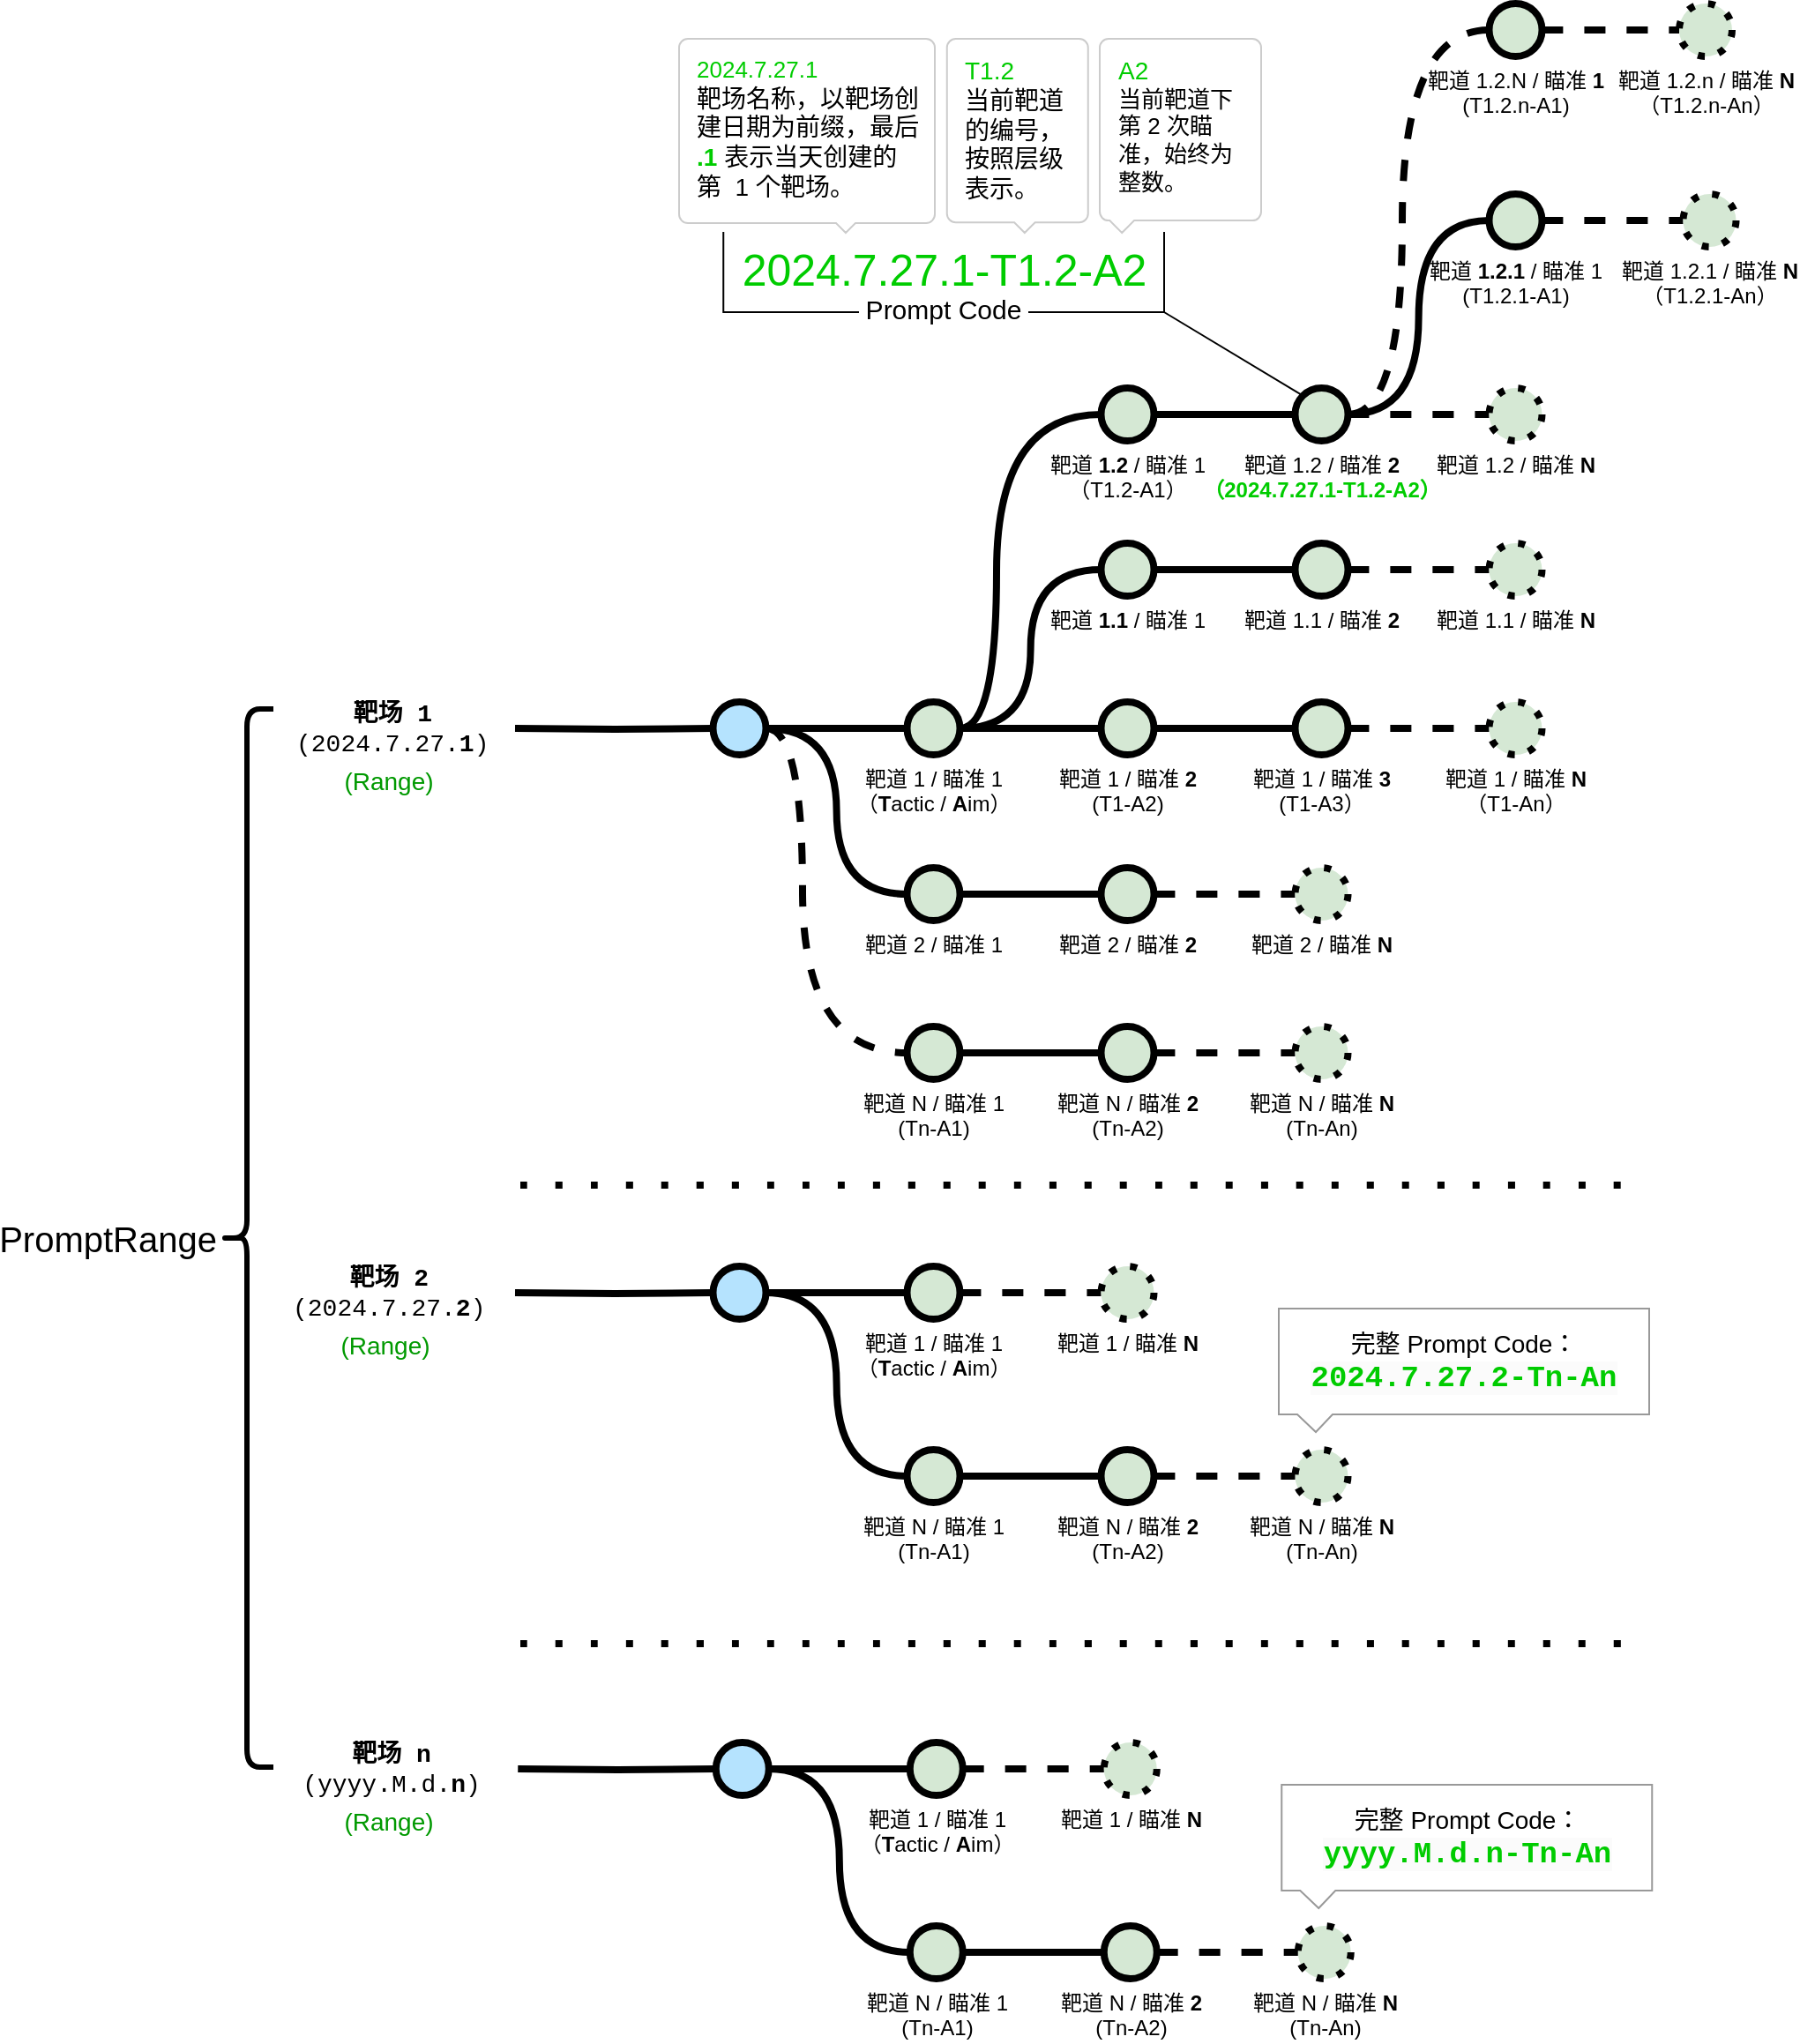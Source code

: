 <mxfile version="24.6.4" type="device" pages="5">
  <diagram id="flseb2WLQNARs3jyu6Be" name="PromptRange">
    <mxGraphModel dx="4213" dy="2469" grid="1" gridSize="10" guides="1" tooltips="1" connect="1" arrows="1" fold="1" page="1" pageScale="1" pageWidth="827" pageHeight="1169" math="0" shadow="0">
      <root>
        <mxCell id="0" />
        <mxCell id="1" parent="0" />
        <mxCell id="-jOVKSL9LvcgH3OS2Tkx-63" value="" style="verticalLabelPosition=bottom;verticalAlign=top;html=1;strokeWidth=4;shape=mxgraph.flowchart.on-page_reference;plain-blue;gradientColor=none;fillColor=#B5E3Fe;strokeColor=#000000;" parent="1" vertex="1">
          <mxGeometry x="249.25" y="726" width="30" height="30" as="geometry" />
        </mxCell>
        <mxCell id="-jOVKSL9LvcgH3OS2Tkx-67" value="" style="edgeStyle=orthogonalEdgeStyle;rounded=0;html=1;jettySize=auto;orthogonalLoop=1;strokeWidth=4;endArrow=none;endFill=0;" parent="1" target="-jOVKSL9LvcgH3OS2Tkx-63" edge="1">
          <mxGeometry x="192.25" y="211" as="geometry">
            <mxPoint x="137" y="741" as="sourcePoint" />
          </mxGeometry>
        </mxCell>
        <mxCell id="-jOVKSL9LvcgH3OS2Tkx-68" value="靶场 1&lt;div&gt;&lt;span style=&quot;font-weight: normal;&quot;&gt;(2024.7.27.&lt;/span&gt;1&lt;span style=&quot;font-weight: normal;&quot;&gt;)&lt;/span&gt;&lt;/div&gt;" style="text;html=1;strokeColor=none;fillColor=none;align=center;verticalAlign=middle;whiteSpace=wrap;overflow=hidden;fontSize=14;fontStyle=1;fontFamily=Courier New;" parent="1" vertex="1">
          <mxGeometry x="11.63" y="720" width="110" height="42" as="geometry" />
        </mxCell>
        <mxCell id="-jOVKSL9LvcgH3OS2Tkx-69" value="(Range)" style="text;html=1;strokeColor=none;fillColor=none;align=center;verticalAlign=middle;whiteSpace=wrap;overflow=hidden;fontSize=14;fontStyle=0;fontColor=#009900;" parent="1" vertex="1">
          <mxGeometry x="-8.37" y="756" width="146.75" height="30" as="geometry" />
        </mxCell>
        <mxCell id="-jOVKSL9LvcgH3OS2Tkx-80" value="" style="edgeStyle=orthogonalEdgeStyle;shape=connector;curved=1;rounded=0;orthogonalLoop=1;jettySize=auto;html=1;strokeColor=default;strokeWidth=4;align=center;verticalAlign=middle;fontFamily=Helvetica;fontSize=15;fontColor=default;labelBackgroundColor=default;endArrow=none;endFill=0;" parent="1" source="-jOVKSL9LvcgH3OS2Tkx-75" target="-jOVKSL9LvcgH3OS2Tkx-79" edge="1">
          <mxGeometry relative="1" as="geometry" />
        </mxCell>
        <mxCell id="-jOVKSL9LvcgH3OS2Tkx-75" value="靶道 1 / 瞄准 1&lt;div&gt;（&lt;b&gt;T&lt;/b&gt;actic / &lt;b&gt;A&lt;/b&gt;im）&lt;/div&gt;" style="verticalLabelPosition=bottom;verticalAlign=top;html=1;strokeWidth=4;shape=mxgraph.flowchart.on-page_reference;plain-purple;gradientColor=none;strokeColor=#000000;fillColor=#D5E8D4;" parent="1" vertex="1">
          <mxGeometry x="359.25" y="726" width="30" height="30" as="geometry" />
        </mxCell>
        <mxCell id="-jOVKSL9LvcgH3OS2Tkx-76" style="edgeStyle=orthogonalEdgeStyle;shape=connector;curved=1;rounded=0;orthogonalLoop=1;jettySize=auto;html=1;entryX=0;entryY=0.5;entryDx=0;entryDy=0;entryPerimeter=0;strokeColor=default;strokeWidth=4;align=center;verticalAlign=middle;fontFamily=Helvetica;fontSize=15;fontColor=default;labelBackgroundColor=default;endArrow=none;endFill=0;" parent="1" source="-jOVKSL9LvcgH3OS2Tkx-63" target="-jOVKSL9LvcgH3OS2Tkx-75" edge="1">
          <mxGeometry relative="1" as="geometry" />
        </mxCell>
        <mxCell id="-jOVKSL9LvcgH3OS2Tkx-86" value="" style="edgeStyle=orthogonalEdgeStyle;shape=connector;curved=1;rounded=0;orthogonalLoop=1;jettySize=auto;html=1;strokeColor=default;strokeWidth=4;align=center;verticalAlign=middle;fontFamily=Helvetica;fontSize=15;fontColor=default;labelBackgroundColor=default;endArrow=none;endFill=0;" parent="1" source="-jOVKSL9LvcgH3OS2Tkx-79" target="-jOVKSL9LvcgH3OS2Tkx-85" edge="1">
          <mxGeometry relative="1" as="geometry" />
        </mxCell>
        <mxCell id="-jOVKSL9LvcgH3OS2Tkx-79" value="靶道 1 / 瞄准 &lt;b&gt;2&lt;/b&gt;&lt;div&gt;(T1-A2)&lt;/div&gt;" style="verticalLabelPosition=bottom;verticalAlign=top;html=1;strokeWidth=4;shape=mxgraph.flowchart.on-page_reference;plain-purple;gradientColor=none;strokeColor=#000000;fillColor=#D5E8D4;" parent="1" vertex="1">
          <mxGeometry x="469.25" y="726" width="30" height="30" as="geometry" />
        </mxCell>
        <mxCell id="XBWHYermCci3fwddYEe0-2" value="" style="edgeStyle=orthogonalEdgeStyle;shape=connector;curved=1;rounded=0;orthogonalLoop=1;jettySize=auto;html=1;strokeColor=default;strokeWidth=4;align=center;verticalAlign=middle;fontFamily=Helvetica;fontSize=15;fontColor=default;labelBackgroundColor=default;endArrow=none;endFill=0;" parent="1" source="-jOVKSL9LvcgH3OS2Tkx-81" target="XBWHYermCci3fwddYEe0-1" edge="1">
          <mxGeometry relative="1" as="geometry" />
        </mxCell>
        <mxCell id="-jOVKSL9LvcgH3OS2Tkx-81" value="靶道 2 / 瞄准 1" style="verticalLabelPosition=bottom;verticalAlign=top;html=1;strokeWidth=4;shape=mxgraph.flowchart.on-page_reference;plain-blue;gradientColor=none;fillColor=#D5E8D4;strokeColor=#000000;" parent="1" vertex="1">
          <mxGeometry x="359.25" y="820" width="30" height="30" as="geometry" />
        </mxCell>
        <mxCell id="-jOVKSL9LvcgH3OS2Tkx-88" value="" style="edgeStyle=orthogonalEdgeStyle;shape=connector;curved=1;rounded=0;orthogonalLoop=1;jettySize=auto;html=1;strokeColor=default;strokeWidth=4;align=center;verticalAlign=middle;fontFamily=Helvetica;fontSize=15;fontColor=default;labelBackgroundColor=default;endArrow=none;endFill=0;dashed=1;" parent="1" source="-jOVKSL9LvcgH3OS2Tkx-85" target="-jOVKSL9LvcgH3OS2Tkx-87" edge="1">
          <mxGeometry relative="1" as="geometry" />
        </mxCell>
        <mxCell id="-jOVKSL9LvcgH3OS2Tkx-85" value="靶道 1 / 瞄准 &lt;b&gt;3&lt;/b&gt;&lt;div&gt;(T1-A3）&lt;/div&gt;" style="verticalLabelPosition=bottom;verticalAlign=top;html=1;strokeWidth=4;shape=mxgraph.flowchart.on-page_reference;plain-purple;gradientColor=none;strokeColor=#000000;fillColor=#D5E8D4;" parent="1" vertex="1">
          <mxGeometry x="579.25" y="726" width="30" height="30" as="geometry" />
        </mxCell>
        <mxCell id="-jOVKSL9LvcgH3OS2Tkx-87" value="靶道 1 / 瞄准 &lt;b&gt;N&lt;/b&gt;&lt;br&gt;（T1-An）" style="verticalLabelPosition=bottom;verticalAlign=top;html=1;strokeWidth=4;shape=mxgraph.flowchart.on-page_reference;plain-purple;gradientColor=none;strokeColor=#000000;fillColor=#D5E8D4;dashed=1;dashPattern=1 2;" parent="1" vertex="1">
          <mxGeometry x="689.25" y="726" width="30" height="30" as="geometry" />
        </mxCell>
        <mxCell id="-jOVKSL9LvcgH3OS2Tkx-94" value="" style="edgeStyle=orthogonalEdgeStyle;shape=connector;curved=1;rounded=0;orthogonalLoop=1;jettySize=auto;html=1;strokeColor=default;strokeWidth=4;align=center;verticalAlign=middle;fontFamily=Helvetica;fontSize=15;fontColor=default;labelBackgroundColor=default;endArrow=none;endFill=0;" parent="1" source="-jOVKSL9LvcgH3OS2Tkx-89" target="-jOVKSL9LvcgH3OS2Tkx-93" edge="1">
          <mxGeometry relative="1" as="geometry" />
        </mxCell>
        <mxCell id="-jOVKSL9LvcgH3OS2Tkx-89" value="靶道 &lt;b&gt;1.1&lt;/b&gt; / 瞄准 1" style="verticalLabelPosition=bottom;verticalAlign=top;html=1;strokeWidth=4;shape=mxgraph.flowchart.on-page_reference;plain-purple;gradientColor=none;strokeColor=#000000;fillColor=#D5E8D4;" parent="1" vertex="1">
          <mxGeometry x="469.25" y="636" width="30" height="30" as="geometry" />
        </mxCell>
        <mxCell id="-jOVKSL9LvcgH3OS2Tkx-91" style="edgeStyle=orthogonalEdgeStyle;shape=connector;curved=1;rounded=0;orthogonalLoop=1;jettySize=auto;html=1;entryX=0;entryY=0.5;entryDx=0;entryDy=0;entryPerimeter=0;strokeColor=default;strokeWidth=4;align=center;verticalAlign=middle;fontFamily=Helvetica;fontSize=15;fontColor=default;labelBackgroundColor=default;endArrow=none;endFill=0;" parent="1" source="-jOVKSL9LvcgH3OS2Tkx-75" target="-jOVKSL9LvcgH3OS2Tkx-89" edge="1">
          <mxGeometry relative="1" as="geometry" />
        </mxCell>
        <mxCell id="-jOVKSL9LvcgH3OS2Tkx-96" value="" style="edgeStyle=orthogonalEdgeStyle;shape=connector;curved=1;rounded=0;orthogonalLoop=1;jettySize=auto;html=1;strokeColor=default;strokeWidth=4;align=center;verticalAlign=middle;fontFamily=Helvetica;fontSize=15;fontColor=default;labelBackgroundColor=default;endArrow=none;endFill=0;dashed=1;" parent="1" source="-jOVKSL9LvcgH3OS2Tkx-93" target="-jOVKSL9LvcgH3OS2Tkx-95" edge="1">
          <mxGeometry relative="1" as="geometry" />
        </mxCell>
        <mxCell id="-jOVKSL9LvcgH3OS2Tkx-93" value="靶道 1.1 / 瞄准 &lt;b&gt;2&lt;/b&gt;" style="verticalLabelPosition=bottom;verticalAlign=top;html=1;strokeWidth=4;shape=mxgraph.flowchart.on-page_reference;plain-purple;gradientColor=none;strokeColor=#000000;fillColor=#D5E8D4;" parent="1" vertex="1">
          <mxGeometry x="579.25" y="636" width="30" height="30" as="geometry" />
        </mxCell>
        <mxCell id="-jOVKSL9LvcgH3OS2Tkx-95" value="靶道 1.1 / 瞄准 &lt;b&gt;N&lt;/b&gt;" style="verticalLabelPosition=bottom;verticalAlign=top;html=1;strokeWidth=4;shape=mxgraph.flowchart.on-page_reference;plain-purple;gradientColor=none;strokeColor=#000000;fillColor=#D5E8D4;dashed=1;dashPattern=1 2;" parent="1" vertex="1">
          <mxGeometry x="689.25" y="636" width="30" height="30" as="geometry" />
        </mxCell>
        <mxCell id="XBWHYermCci3fwddYEe0-33" value="" style="edgeStyle=orthogonalEdgeStyle;shape=connector;curved=1;rounded=0;orthogonalLoop=1;jettySize=auto;html=1;strokeColor=default;strokeWidth=4;align=center;verticalAlign=middle;fontFamily=Helvetica;fontSize=15;fontColor=default;labelBackgroundColor=default;endArrow=none;endFill=0;dashed=1;" parent="1" source="XBWHYermCci3fwddYEe0-1" target="XBWHYermCci3fwddYEe0-32" edge="1">
          <mxGeometry relative="1" as="geometry" />
        </mxCell>
        <mxCell id="XBWHYermCci3fwddYEe0-1" value="靶道 2 / 瞄准 &lt;b&gt;2&lt;/b&gt;" style="verticalLabelPosition=bottom;verticalAlign=top;html=1;strokeWidth=4;shape=mxgraph.flowchart.on-page_reference;plain-blue;gradientColor=none;fillColor=#D5E8D4;strokeColor=#000000;" parent="1" vertex="1">
          <mxGeometry x="469.25" y="820" width="30" height="30" as="geometry" />
        </mxCell>
        <mxCell id="XBWHYermCci3fwddYEe0-9" value="" style="edgeStyle=orthogonalEdgeStyle;shape=connector;curved=1;rounded=0;orthogonalLoop=1;jettySize=auto;html=1;strokeColor=default;strokeWidth=4;align=center;verticalAlign=middle;fontFamily=Helvetica;fontSize=15;fontColor=default;labelBackgroundColor=default;endArrow=none;endFill=0;" parent="1" source="XBWHYermCci3fwddYEe0-5" target="XBWHYermCci3fwddYEe0-8" edge="1">
          <mxGeometry relative="1" as="geometry" />
        </mxCell>
        <mxCell id="XBWHYermCci3fwddYEe0-5" value="靶道 &lt;b&gt;1.2&lt;/b&gt; / 瞄准 1&lt;div&gt;（T1.2-A1&lt;span style=&quot;background-color: initial;&quot;&gt;）&lt;/span&gt;&lt;/div&gt;" style="verticalLabelPosition=bottom;verticalAlign=top;html=1;strokeWidth=4;shape=mxgraph.flowchart.on-page_reference;plain-purple;gradientColor=none;strokeColor=#000000;fillColor=#D5E8D4;" parent="1" vertex="1">
          <mxGeometry x="469.25" y="548" width="30" height="30" as="geometry" />
        </mxCell>
        <mxCell id="XBWHYermCci3fwddYEe0-6" style="edgeStyle=orthogonalEdgeStyle;shape=connector;curved=1;rounded=0;orthogonalLoop=1;jettySize=auto;html=1;entryX=0;entryY=0.5;entryDx=0;entryDy=0;entryPerimeter=0;strokeColor=default;strokeWidth=4;align=center;verticalAlign=middle;fontFamily=Helvetica;fontSize=15;fontColor=default;labelBackgroundColor=default;endArrow=none;endFill=0;" parent="1" source="-jOVKSL9LvcgH3OS2Tkx-75" target="XBWHYermCci3fwddYEe0-5" edge="1">
          <mxGeometry relative="1" as="geometry">
            <Array as="points">
              <mxPoint x="410" y="741" />
              <mxPoint x="410" y="563" />
            </Array>
          </mxGeometry>
        </mxCell>
        <mxCell id="XBWHYermCci3fwddYEe0-11" value="" style="edgeStyle=orthogonalEdgeStyle;shape=connector;curved=1;rounded=0;orthogonalLoop=1;jettySize=auto;html=1;strokeColor=default;strokeWidth=4;align=center;verticalAlign=middle;fontFamily=Helvetica;fontSize=15;fontColor=default;labelBackgroundColor=default;endArrow=none;endFill=0;dashed=1;" parent="1" source="XBWHYermCci3fwddYEe0-8" target="XBWHYermCci3fwddYEe0-10" edge="1">
          <mxGeometry relative="1" as="geometry" />
        </mxCell>
        <mxCell id="XBWHYermCci3fwddYEe0-8" value="靶道 1.2 / 瞄准 &lt;b&gt;2&lt;/b&gt;&lt;div&gt;&lt;font color=&quot;#00cc00&quot;&gt;&lt;b&gt;（&lt;/b&gt;&lt;span style=&quot;background-color: initial;&quot;&gt;&lt;b&gt;2024.7.27.1-T1.2-A2&lt;/b&gt;&lt;/span&gt;&lt;b style=&quot;background-color: initial;&quot;&gt;）&lt;/b&gt;&lt;/font&gt;&lt;/div&gt;" style="verticalLabelPosition=bottom;verticalAlign=top;html=1;strokeWidth=4;shape=mxgraph.flowchart.on-page_reference;plain-purple;gradientColor=none;strokeColor=#000000;fillColor=#D5E8D4;" parent="1" vertex="1">
          <mxGeometry x="579.25" y="548" width="30" height="30" as="geometry" />
        </mxCell>
        <mxCell id="XBWHYermCci3fwddYEe0-10" value="靶道 1.2 / 瞄准 &lt;b&gt;N&lt;/b&gt;" style="verticalLabelPosition=bottom;verticalAlign=top;html=1;strokeWidth=4;shape=mxgraph.flowchart.on-page_reference;plain-purple;gradientColor=none;strokeColor=#000000;fillColor=#D5E8D4;dashed=1;dashPattern=1 2;" parent="1" vertex="1">
          <mxGeometry x="689.25" y="548" width="30" height="30" as="geometry" />
        </mxCell>
        <mxCell id="XBWHYermCci3fwddYEe0-13" style="edgeStyle=orthogonalEdgeStyle;shape=connector;curved=1;rounded=0;orthogonalLoop=1;jettySize=auto;html=1;entryX=0;entryY=0.5;entryDx=0;entryDy=0;entryPerimeter=0;strokeColor=default;strokeWidth=4;align=center;verticalAlign=middle;fontFamily=Helvetica;fontSize=15;fontColor=default;labelBackgroundColor=default;endArrow=none;endFill=0;" parent="1" source="-jOVKSL9LvcgH3OS2Tkx-63" target="-jOVKSL9LvcgH3OS2Tkx-81" edge="1">
          <mxGeometry relative="1" as="geometry" />
        </mxCell>
        <mxCell id="XBWHYermCci3fwddYEe0-18" value="" style="edgeStyle=orthogonalEdgeStyle;shape=connector;curved=1;rounded=0;orthogonalLoop=1;jettySize=auto;html=1;strokeColor=default;strokeWidth=4;align=center;verticalAlign=middle;fontFamily=Helvetica;fontSize=15;fontColor=default;labelBackgroundColor=default;endArrow=none;endFill=0;dashed=1;" parent="1" source="XBWHYermCci3fwddYEe0-14" target="XBWHYermCci3fwddYEe0-17" edge="1">
          <mxGeometry relative="1" as="geometry" />
        </mxCell>
        <mxCell id="XBWHYermCci3fwddYEe0-14" value="靶道 &lt;b&gt;1.2.1&lt;/b&gt; / 瞄准 1&lt;div&gt;(T1.2.1-A1)&lt;/div&gt;" style="verticalLabelPosition=bottom;verticalAlign=top;html=1;strokeWidth=4;shape=mxgraph.flowchart.on-page_reference;plain-purple;gradientColor=none;strokeColor=#000000;fillColor=#D5E8D4;" parent="1" vertex="1">
          <mxGeometry x="689.25" y="438" width="30" height="30" as="geometry" />
        </mxCell>
        <mxCell id="XBWHYermCci3fwddYEe0-17" value="靶道 1.2.1 / 瞄准 &lt;b&gt;N&lt;/b&gt;&lt;div&gt;（T1.2.1-An）&lt;/div&gt;" style="verticalLabelPosition=bottom;verticalAlign=top;html=1;strokeWidth=4;shape=mxgraph.flowchart.on-page_reference;plain-purple;gradientColor=none;strokeColor=#000000;fillColor=#D5E8D4;dashed=1;dashPattern=1 2;" parent="1" vertex="1">
          <mxGeometry x="799.25" y="438" width="30" height="30" as="geometry" />
        </mxCell>
        <mxCell id="XBWHYermCci3fwddYEe0-20" style="edgeStyle=orthogonalEdgeStyle;shape=connector;curved=1;rounded=0;orthogonalLoop=1;jettySize=auto;html=1;entryX=1;entryY=0.5;entryDx=0;entryDy=0;entryPerimeter=0;strokeColor=default;strokeWidth=4;align=center;verticalAlign=middle;fontFamily=Helvetica;fontSize=15;fontColor=default;labelBackgroundColor=default;endArrow=none;endFill=0;" parent="1" source="XBWHYermCci3fwddYEe0-14" target="XBWHYermCci3fwddYEe0-8" edge="1">
          <mxGeometry relative="1" as="geometry" />
        </mxCell>
        <mxCell id="XBWHYermCci3fwddYEe0-27" value="" style="edgeStyle=orthogonalEdgeStyle;shape=connector;curved=1;rounded=0;orthogonalLoop=1;jettySize=auto;html=1;strokeColor=default;strokeWidth=4;align=center;verticalAlign=middle;fontFamily=Helvetica;fontSize=15;fontColor=default;labelBackgroundColor=default;endArrow=none;endFill=0;" parent="1" source="XBWHYermCci3fwddYEe0-22" target="XBWHYermCci3fwddYEe0-26" edge="1">
          <mxGeometry relative="1" as="geometry" />
        </mxCell>
        <mxCell id="XBWHYermCci3fwddYEe0-22" value="靶道 N / 瞄准 1&lt;br&gt;(Tn-A1)" style="verticalLabelPosition=bottom;verticalAlign=top;html=1;strokeWidth=4;shape=mxgraph.flowchart.on-page_reference;plain-blue;gradientColor=none;fillColor=#D5E8D4;strokeColor=#000000;" parent="1" vertex="1">
          <mxGeometry x="359.25" y="910" width="30" height="30" as="geometry" />
        </mxCell>
        <mxCell id="XBWHYermCci3fwddYEe0-23" style="edgeStyle=orthogonalEdgeStyle;shape=connector;curved=1;rounded=0;orthogonalLoop=1;jettySize=auto;html=1;entryX=0;entryY=0.5;entryDx=0;entryDy=0;entryPerimeter=0;strokeColor=default;strokeWidth=4;align=center;verticalAlign=middle;fontFamily=Helvetica;fontSize=15;fontColor=default;labelBackgroundColor=default;endArrow=none;endFill=0;dashed=1;" parent="1" source="-jOVKSL9LvcgH3OS2Tkx-63" target="XBWHYermCci3fwddYEe0-22" edge="1">
          <mxGeometry relative="1" as="geometry">
            <Array as="points">
              <mxPoint x="300" y="741" />
              <mxPoint x="300" y="925" />
            </Array>
          </mxGeometry>
        </mxCell>
        <mxCell id="XBWHYermCci3fwddYEe0-29" value="" style="edgeStyle=orthogonalEdgeStyle;shape=connector;curved=1;rounded=0;orthogonalLoop=1;jettySize=auto;html=1;strokeColor=default;strokeWidth=4;align=center;verticalAlign=middle;fontFamily=Helvetica;fontSize=15;fontColor=default;labelBackgroundColor=default;endArrow=none;endFill=0;dashed=1;" parent="1" source="XBWHYermCci3fwddYEe0-26" target="XBWHYermCci3fwddYEe0-28" edge="1">
          <mxGeometry relative="1" as="geometry" />
        </mxCell>
        <mxCell id="XBWHYermCci3fwddYEe0-26" value="靶道 N / 瞄准 &lt;b&gt;2&lt;/b&gt;&lt;br&gt;(Tn-A2)" style="verticalLabelPosition=bottom;verticalAlign=top;html=1;strokeWidth=4;shape=mxgraph.flowchart.on-page_reference;plain-blue;gradientColor=none;fillColor=#D5E8D4;strokeColor=#000000;" parent="1" vertex="1">
          <mxGeometry x="469.25" y="910" width="30" height="30" as="geometry" />
        </mxCell>
        <mxCell id="XBWHYermCci3fwddYEe0-28" value="靶道 N / 瞄准 &lt;b&gt;N&lt;/b&gt;&lt;div&gt;(Tn-An)&lt;/div&gt;" style="verticalLabelPosition=bottom;verticalAlign=top;html=1;strokeWidth=4;shape=mxgraph.flowchart.on-page_reference;plain-blue;gradientColor=none;fillColor=#D5E8D4;strokeColor=#000000;dashed=1;dashPattern=1 2;" parent="1" vertex="1">
          <mxGeometry x="579.25" y="910" width="30" height="30" as="geometry" />
        </mxCell>
        <mxCell id="XBWHYermCci3fwddYEe0-32" value="靶道 2 / 瞄准 &lt;b&gt;N&lt;/b&gt;" style="verticalLabelPosition=bottom;verticalAlign=top;html=1;strokeWidth=4;shape=mxgraph.flowchart.on-page_reference;plain-blue;gradientColor=none;fillColor=#D5E8D4;strokeColor=#000000;dashed=1;dashPattern=1 2;" parent="1" vertex="1">
          <mxGeometry x="579.25" y="820" width="30" height="30" as="geometry" />
        </mxCell>
        <mxCell id="XBWHYermCci3fwddYEe0-34" value="靶道 1.2.N / 瞄准 &lt;b&gt;1&lt;/b&gt;&lt;div&gt;(T1.2.n-A1)&lt;/div&gt;" style="verticalLabelPosition=bottom;verticalAlign=top;html=1;strokeWidth=4;shape=mxgraph.flowchart.on-page_reference;plain-purple;gradientColor=none;strokeColor=#000000;fillColor=#D5E8D4;" parent="1" vertex="1">
          <mxGeometry x="689.25" y="330" width="30" height="30" as="geometry" />
        </mxCell>
        <mxCell id="XBWHYermCci3fwddYEe0-35" style="edgeStyle=orthogonalEdgeStyle;shape=connector;curved=1;rounded=0;orthogonalLoop=1;jettySize=auto;html=1;entryX=0;entryY=0.5;entryDx=0;entryDy=0;entryPerimeter=0;dashed=1;strokeColor=default;strokeWidth=4;align=center;verticalAlign=middle;fontFamily=Helvetica;fontSize=15;fontColor=default;labelBackgroundColor=default;endArrow=none;endFill=0;" parent="1" source="XBWHYermCci3fwddYEe0-8" target="XBWHYermCci3fwddYEe0-34" edge="1">
          <mxGeometry relative="1" as="geometry">
            <Array as="points">
              <mxPoint x="640" y="563" />
              <mxPoint x="640" y="345" />
            </Array>
          </mxGeometry>
        </mxCell>
        <mxCell id="XBWHYermCci3fwddYEe0-43" style="edgeStyle=orthogonalEdgeStyle;shape=connector;curved=1;rounded=0;orthogonalLoop=1;jettySize=auto;html=1;strokeColor=default;strokeWidth=4;align=center;verticalAlign=middle;fontFamily=Helvetica;fontSize=15;fontColor=default;labelBackgroundColor=default;endArrow=none;endFill=0;" parent="1" source="XBWHYermCci3fwddYEe0-36" target="XBWHYermCci3fwddYEe0-41" edge="1">
          <mxGeometry relative="1" as="geometry" />
        </mxCell>
        <mxCell id="XBWHYermCci3fwddYEe0-36" value="" style="verticalLabelPosition=bottom;verticalAlign=top;html=1;strokeWidth=4;shape=mxgraph.flowchart.on-page_reference;plain-blue;gradientColor=none;fillColor=#B5E3Fe;strokeColor=#000000;" parent="1" vertex="1">
          <mxGeometry x="249.25" y="1046" width="30" height="30" as="geometry" />
        </mxCell>
        <mxCell id="XBWHYermCci3fwddYEe0-37" value="" style="edgeStyle=orthogonalEdgeStyle;rounded=0;html=1;jettySize=auto;orthogonalLoop=1;strokeWidth=4;endArrow=none;endFill=0;" parent="1" target="XBWHYermCci3fwddYEe0-36" edge="1">
          <mxGeometry x="192.25" y="211" as="geometry">
            <mxPoint x="137" y="1061" as="sourcePoint" />
          </mxGeometry>
        </mxCell>
        <mxCell id="XBWHYermCci3fwddYEe0-44" style="edgeStyle=orthogonalEdgeStyle;shape=connector;curved=1;rounded=0;orthogonalLoop=1;jettySize=auto;html=1;dashed=1;strokeColor=default;strokeWidth=4;align=center;verticalAlign=middle;fontFamily=Helvetica;fontSize=15;fontColor=default;labelBackgroundColor=default;endArrow=none;endFill=0;" parent="1" source="XBWHYermCci3fwddYEe0-41" target="XBWHYermCci3fwddYEe0-42" edge="1">
          <mxGeometry relative="1" as="geometry" />
        </mxCell>
        <mxCell id="XBWHYermCci3fwddYEe0-41" value="靶道 1 / 瞄准 1&lt;div&gt;（&lt;b&gt;T&lt;/b&gt;actic / &lt;b&gt;A&lt;/b&gt;im）&lt;/div&gt;" style="verticalLabelPosition=bottom;verticalAlign=top;html=1;strokeWidth=4;shape=mxgraph.flowchart.on-page_reference;plain-purple;gradientColor=none;strokeColor=#000000;fillColor=#D5E8D4;" parent="1" vertex="1">
          <mxGeometry x="359.25" y="1046" width="30" height="30" as="geometry" />
        </mxCell>
        <mxCell id="XBWHYermCci3fwddYEe0-42" value="靶道 1 / 瞄准 &lt;b&gt;N&lt;/b&gt;" style="verticalLabelPosition=bottom;verticalAlign=top;html=1;strokeWidth=4;shape=mxgraph.flowchart.on-page_reference;plain-blue;gradientColor=none;fillColor=#D5E8D4;strokeColor=#000000;dashed=1;dashPattern=1 2;" parent="1" vertex="1">
          <mxGeometry x="469.25" y="1046" width="30" height="30" as="geometry" />
        </mxCell>
        <mxCell id="XBWHYermCci3fwddYEe0-45" value="靶道 N / 瞄准 1&lt;br&gt;(Tn-A1)" style="verticalLabelPosition=bottom;verticalAlign=top;html=1;strokeWidth=4;shape=mxgraph.flowchart.on-page_reference;plain-blue;gradientColor=none;fillColor=#D5E8D4;strokeColor=#000000;" parent="1" vertex="1">
          <mxGeometry x="359.25" y="1150" width="30" height="30" as="geometry" />
        </mxCell>
        <mxCell id="XBWHYermCci3fwddYEe0-46" value="靶道 N / 瞄准 &lt;b&gt;2&lt;/b&gt;&lt;br&gt;(Tn-A2)" style="verticalLabelPosition=bottom;verticalAlign=top;html=1;strokeWidth=4;shape=mxgraph.flowchart.on-page_reference;plain-blue;gradientColor=none;fillColor=#D5E8D4;strokeColor=#000000;" parent="1" vertex="1">
          <mxGeometry x="469.25" y="1150" width="30" height="30" as="geometry" />
        </mxCell>
        <mxCell id="XBWHYermCci3fwddYEe0-48" style="edgeStyle=orthogonalEdgeStyle;shape=connector;curved=1;rounded=0;orthogonalLoop=1;jettySize=auto;html=1;entryX=0;entryY=0.5;entryDx=0;entryDy=0;entryPerimeter=0;strokeColor=default;strokeWidth=4;align=center;verticalAlign=middle;fontFamily=Helvetica;fontSize=15;fontColor=default;labelBackgroundColor=default;endArrow=none;endFill=0;" parent="1" source="XBWHYermCci3fwddYEe0-36" target="XBWHYermCci3fwddYEe0-45" edge="1">
          <mxGeometry relative="1" as="geometry" />
        </mxCell>
        <mxCell id="XBWHYermCci3fwddYEe0-49" style="edgeStyle=orthogonalEdgeStyle;shape=connector;curved=1;rounded=0;orthogonalLoop=1;jettySize=auto;html=1;entryX=0;entryY=0.5;entryDx=0;entryDy=0;entryPerimeter=0;strokeColor=default;strokeWidth=4;align=center;verticalAlign=middle;fontFamily=Helvetica;fontSize=15;fontColor=default;labelBackgroundColor=default;endArrow=none;endFill=0;" parent="1" source="XBWHYermCci3fwddYEe0-45" target="XBWHYermCci3fwddYEe0-46" edge="1">
          <mxGeometry relative="1" as="geometry" />
        </mxCell>
        <mxCell id="XBWHYermCci3fwddYEe0-50" value="靶道 N / 瞄准 &lt;b&gt;N&lt;/b&gt;&lt;div&gt;(Tn-An)&lt;/div&gt;" style="verticalLabelPosition=bottom;verticalAlign=top;html=1;strokeWidth=4;shape=mxgraph.flowchart.on-page_reference;plain-blue;gradientColor=none;fillColor=#D5E8D4;strokeColor=#000000;dashed=1;dashPattern=1 2;" parent="1" vertex="1">
          <mxGeometry x="579.25" y="1150" width="30" height="30" as="geometry" />
        </mxCell>
        <mxCell id="XBWHYermCci3fwddYEe0-51" style="edgeStyle=orthogonalEdgeStyle;shape=connector;curved=1;rounded=0;orthogonalLoop=1;jettySize=auto;html=1;entryX=0;entryY=0.5;entryDx=0;entryDy=0;entryPerimeter=0;dashed=1;strokeColor=default;strokeWidth=4;align=center;verticalAlign=middle;fontFamily=Helvetica;fontSize=15;fontColor=default;labelBackgroundColor=default;endArrow=none;endFill=0;" parent="1" source="XBWHYermCci3fwddYEe0-46" target="XBWHYermCci3fwddYEe0-50" edge="1">
          <mxGeometry relative="1" as="geometry" />
        </mxCell>
        <mxCell id="XBWHYermCci3fwddYEe0-52" value="靶道 1.2.n / 瞄准 &lt;b&gt;N&lt;/b&gt;&lt;div&gt;（T1.2.n-An）&lt;/div&gt;" style="verticalLabelPosition=bottom;verticalAlign=top;html=1;strokeWidth=4;shape=mxgraph.flowchart.on-page_reference;plain-purple;gradientColor=none;strokeColor=#000000;fillColor=#D5E8D4;dashed=1;dashPattern=1 2;" parent="1" vertex="1">
          <mxGeometry x="797" y="330" width="30" height="30" as="geometry" />
        </mxCell>
        <mxCell id="XBWHYermCci3fwddYEe0-53" style="edgeStyle=orthogonalEdgeStyle;shape=connector;curved=1;rounded=0;orthogonalLoop=1;jettySize=auto;html=1;entryX=0;entryY=0.5;entryDx=0;entryDy=0;entryPerimeter=0;dashed=1;strokeColor=default;strokeWidth=4;align=center;verticalAlign=middle;fontFamily=Helvetica;fontSize=15;fontColor=default;labelBackgroundColor=default;endArrow=none;endFill=0;" parent="1" source="XBWHYermCci3fwddYEe0-34" target="XBWHYermCci3fwddYEe0-52" edge="1">
          <mxGeometry relative="1" as="geometry" />
        </mxCell>
        <mxCell id="B34DjvOtGcqqrq7KXxW8-1" value="靶场 2&lt;div&gt;&lt;span style=&quot;font-weight: normal;&quot;&gt;(2024.7.27.&lt;/span&gt;2&lt;span style=&quot;font-weight: normal;&quot;&gt;)&lt;/span&gt;&lt;/div&gt;" style="text;html=1;strokeColor=none;fillColor=none;align=center;verticalAlign=middle;whiteSpace=wrap;overflow=hidden;fontSize=14;fontStyle=1;fontFamily=Courier New;" parent="1" vertex="1">
          <mxGeometry x="10" y="1040" width="110" height="42" as="geometry" />
        </mxCell>
        <mxCell id="B34DjvOtGcqqrq7KXxW8-2" value="(Range)" style="text;html=1;strokeColor=none;fillColor=none;align=center;verticalAlign=middle;whiteSpace=wrap;overflow=hidden;fontSize=14;fontStyle=0;fontColor=#009900;" parent="1" vertex="1">
          <mxGeometry x="-10" y="1076" width="146.75" height="30" as="geometry" />
        </mxCell>
        <mxCell id="B34DjvOtGcqqrq7KXxW8-19" value="&lt;font style=&quot;font-size: 14px;&quot;&gt;&lt;span style=&quot;text-align: left;&quot;&gt;完整 Prompt Code：&lt;/span&gt;&lt;br style=&quot;text-align: left;&quot;&gt;&lt;/font&gt;&lt;b style=&quot;text-align: left; font-size: 17px;&quot;&gt;&lt;font color=&quot;#00cc00&quot;&gt;&lt;span style=&quot;font-family: &amp;quot;Courier New&amp;quot;; text-align: center; background-color: rgb(251, 251, 251);&quot;&gt;2024.7.27.2&lt;/span&gt;&lt;span style=&quot;font-family: &amp;quot;Courier New&amp;quot;; text-align: center; background-color: rgb(251, 251, 251);&quot;&gt;-Tn-An&lt;/span&gt;&lt;/font&gt;&lt;/b&gt;" style="shape=callout;whiteSpace=wrap;html=1;perimeter=calloutPerimeter;fontFamily=Helvetica;fontSize=15;fontColor=default;labelBackgroundColor=default;position2=0.1;base=20;size=10;position=0.05;textShadow=0;labelBorderColor=none;verticalAlign=middle;strokeColor=#999999;" parent="1" vertex="1">
          <mxGeometry x="570" y="1070" width="210" height="70" as="geometry" />
        </mxCell>
        <mxCell id="B34DjvOtGcqqrq7KXxW8-20" style="edgeStyle=orthogonalEdgeStyle;rounded=0;orthogonalLoop=1;jettySize=auto;html=1;startArrow=none;startFill=0;dashed=1;strokeColor=default;strokeWidth=4;align=center;verticalAlign=middle;fontFamily=Helvetica;fontSize=15;fontColor=default;labelBackgroundColor=default;curved=1;dashPattern=1 4;endArrow=none;endFill=0;" parent="1" edge="1">
          <mxGeometry relative="1" as="geometry">
            <mxPoint x="140" y="1000" as="sourcePoint" />
            <mxPoint x="780" y="1000" as="targetPoint" />
          </mxGeometry>
        </mxCell>
        <mxCell id="B34DjvOtGcqqrq7KXxW8-21" style="edgeStyle=orthogonalEdgeStyle;rounded=0;orthogonalLoop=1;jettySize=auto;html=1;startArrow=none;startFill=0;dashed=1;strokeColor=default;strokeWidth=4;align=center;verticalAlign=middle;fontFamily=Helvetica;fontSize=15;fontColor=default;labelBackgroundColor=default;curved=1;dashPattern=1 4;endArrow=none;endFill=0;" parent="1" edge="1">
          <mxGeometry relative="1" as="geometry">
            <mxPoint x="140" y="1260" as="sourcePoint" />
            <mxPoint x="770" y="1260" as="targetPoint" />
          </mxGeometry>
        </mxCell>
        <mxCell id="B34DjvOtGcqqrq7KXxW8-36" style="edgeStyle=orthogonalEdgeStyle;shape=connector;curved=1;rounded=0;orthogonalLoop=1;jettySize=auto;html=1;strokeColor=default;strokeWidth=4;align=center;verticalAlign=middle;fontFamily=Helvetica;fontSize=15;fontColor=default;labelBackgroundColor=default;endArrow=none;endFill=0;" parent="1" source="B34DjvOtGcqqrq7KXxW8-37" target="B34DjvOtGcqqrq7KXxW8-40" edge="1">
          <mxGeometry relative="1" as="geometry" />
        </mxCell>
        <mxCell id="B34DjvOtGcqqrq7KXxW8-37" value="" style="verticalLabelPosition=bottom;verticalAlign=top;html=1;strokeWidth=4;shape=mxgraph.flowchart.on-page_reference;plain-blue;gradientColor=none;fillColor=#B5E3Fe;strokeColor=#000000;" parent="1" vertex="1">
          <mxGeometry x="250.88" y="1316" width="30" height="30" as="geometry" />
        </mxCell>
        <mxCell id="B34DjvOtGcqqrq7KXxW8-38" value="" style="edgeStyle=orthogonalEdgeStyle;rounded=0;html=1;jettySize=auto;orthogonalLoop=1;strokeWidth=4;endArrow=none;endFill=0;" parent="1" target="B34DjvOtGcqqrq7KXxW8-37" edge="1">
          <mxGeometry x="192.25" y="211" as="geometry">
            <mxPoint x="138.63" y="1331" as="sourcePoint" />
          </mxGeometry>
        </mxCell>
        <mxCell id="B34DjvOtGcqqrq7KXxW8-39" style="edgeStyle=orthogonalEdgeStyle;shape=connector;curved=1;rounded=0;orthogonalLoop=1;jettySize=auto;html=1;dashed=1;strokeColor=default;strokeWidth=4;align=center;verticalAlign=middle;fontFamily=Helvetica;fontSize=15;fontColor=default;labelBackgroundColor=default;endArrow=none;endFill=0;" parent="1" source="B34DjvOtGcqqrq7KXxW8-40" target="B34DjvOtGcqqrq7KXxW8-41" edge="1">
          <mxGeometry relative="1" as="geometry" />
        </mxCell>
        <mxCell id="B34DjvOtGcqqrq7KXxW8-40" value="靶道 1 / 瞄准 1&lt;div&gt;（&lt;b&gt;T&lt;/b&gt;actic / &lt;b&gt;A&lt;/b&gt;im）&lt;/div&gt;" style="verticalLabelPosition=bottom;verticalAlign=top;html=1;strokeWidth=4;shape=mxgraph.flowchart.on-page_reference;plain-purple;gradientColor=none;strokeColor=#000000;fillColor=#D5E8D4;" parent="1" vertex="1">
          <mxGeometry x="360.88" y="1316" width="30" height="30" as="geometry" />
        </mxCell>
        <mxCell id="B34DjvOtGcqqrq7KXxW8-41" value="靶道 1 / 瞄准 &lt;b&gt;N&lt;/b&gt;" style="verticalLabelPosition=bottom;verticalAlign=top;html=1;strokeWidth=4;shape=mxgraph.flowchart.on-page_reference;plain-blue;gradientColor=none;fillColor=#D5E8D4;strokeColor=#000000;dashed=1;dashPattern=1 2;" parent="1" vertex="1">
          <mxGeometry x="470.88" y="1316" width="30" height="30" as="geometry" />
        </mxCell>
        <mxCell id="B34DjvOtGcqqrq7KXxW8-42" value="靶道 N / 瞄准 1&lt;br&gt;(Tn-A1)" style="verticalLabelPosition=bottom;verticalAlign=top;html=1;strokeWidth=4;shape=mxgraph.flowchart.on-page_reference;plain-blue;gradientColor=none;fillColor=#D5E8D4;strokeColor=#000000;" parent="1" vertex="1">
          <mxGeometry x="360.88" y="1420" width="30" height="30" as="geometry" />
        </mxCell>
        <mxCell id="B34DjvOtGcqqrq7KXxW8-43" value="靶道 N / 瞄准 &lt;b&gt;2&lt;/b&gt;&lt;br&gt;(Tn-A2)" style="verticalLabelPosition=bottom;verticalAlign=top;html=1;strokeWidth=4;shape=mxgraph.flowchart.on-page_reference;plain-blue;gradientColor=none;fillColor=#D5E8D4;strokeColor=#000000;" parent="1" vertex="1">
          <mxGeometry x="470.88" y="1420" width="30" height="30" as="geometry" />
        </mxCell>
        <mxCell id="B34DjvOtGcqqrq7KXxW8-44" style="edgeStyle=orthogonalEdgeStyle;shape=connector;curved=1;rounded=0;orthogonalLoop=1;jettySize=auto;html=1;entryX=0;entryY=0.5;entryDx=0;entryDy=0;entryPerimeter=0;strokeColor=default;strokeWidth=4;align=center;verticalAlign=middle;fontFamily=Helvetica;fontSize=15;fontColor=default;labelBackgroundColor=default;endArrow=none;endFill=0;" parent="1" source="B34DjvOtGcqqrq7KXxW8-37" target="B34DjvOtGcqqrq7KXxW8-42" edge="1">
          <mxGeometry relative="1" as="geometry" />
        </mxCell>
        <mxCell id="B34DjvOtGcqqrq7KXxW8-45" style="edgeStyle=orthogonalEdgeStyle;shape=connector;curved=1;rounded=0;orthogonalLoop=1;jettySize=auto;html=1;entryX=0;entryY=0.5;entryDx=0;entryDy=0;entryPerimeter=0;strokeColor=default;strokeWidth=4;align=center;verticalAlign=middle;fontFamily=Helvetica;fontSize=15;fontColor=default;labelBackgroundColor=default;endArrow=none;endFill=0;" parent="1" source="B34DjvOtGcqqrq7KXxW8-42" target="B34DjvOtGcqqrq7KXxW8-43" edge="1">
          <mxGeometry relative="1" as="geometry" />
        </mxCell>
        <mxCell id="B34DjvOtGcqqrq7KXxW8-46" value="靶道 N / 瞄准 &lt;b&gt;N&lt;/b&gt;&lt;div&gt;(Tn-An)&lt;/div&gt;" style="verticalLabelPosition=bottom;verticalAlign=top;html=1;strokeWidth=4;shape=mxgraph.flowchart.on-page_reference;plain-blue;gradientColor=none;fillColor=#D5E8D4;strokeColor=#000000;dashed=1;dashPattern=1 2;" parent="1" vertex="1">
          <mxGeometry x="580.88" y="1420" width="30" height="30" as="geometry" />
        </mxCell>
        <mxCell id="B34DjvOtGcqqrq7KXxW8-47" style="edgeStyle=orthogonalEdgeStyle;shape=connector;curved=1;rounded=0;orthogonalLoop=1;jettySize=auto;html=1;entryX=0;entryY=0.5;entryDx=0;entryDy=0;entryPerimeter=0;dashed=1;strokeColor=default;strokeWidth=4;align=center;verticalAlign=middle;fontFamily=Helvetica;fontSize=15;fontColor=default;labelBackgroundColor=default;endArrow=none;endFill=0;" parent="1" source="B34DjvOtGcqqrq7KXxW8-43" target="B34DjvOtGcqqrq7KXxW8-46" edge="1">
          <mxGeometry relative="1" as="geometry" />
        </mxCell>
        <mxCell id="B34DjvOtGcqqrq7KXxW8-48" value="靶场 n&lt;div&gt;&lt;span style=&quot;font-weight: normal;&quot;&gt;(yyyy.M.d.&lt;/span&gt;n&lt;span style=&quot;font-weight: normal;&quot;&gt;)&lt;/span&gt;&lt;/div&gt;" style="text;html=1;strokeColor=none;fillColor=none;align=center;verticalAlign=middle;whiteSpace=wrap;overflow=hidden;fontSize=14;fontStyle=1;fontFamily=Courier New;" parent="1" vertex="1">
          <mxGeometry x="11.63" y="1310" width="110" height="42" as="geometry" />
        </mxCell>
        <mxCell id="B34DjvOtGcqqrq7KXxW8-49" value="(Range)" style="text;html=1;strokeColor=none;fillColor=none;align=center;verticalAlign=middle;whiteSpace=wrap;overflow=hidden;fontSize=14;fontStyle=0;fontColor=#009900;" parent="1" vertex="1">
          <mxGeometry x="-8.37" y="1346" width="146.75" height="30" as="geometry" />
        </mxCell>
        <mxCell id="B34DjvOtGcqqrq7KXxW8-50" value="&lt;font style=&quot;font-size: 14px;&quot;&gt;&lt;span style=&quot;text-align: left;&quot;&gt;完整 Prompt Code：&lt;/span&gt;&lt;br style=&quot;text-align: left;&quot;&gt;&lt;/font&gt;&lt;b style=&quot;text-align: left; font-size: 17px;&quot;&gt;&lt;font color=&quot;#00cc00&quot;&gt;&lt;span style=&quot;font-family: &amp;quot;Courier New&amp;quot;; text-align: center; background-color: rgb(251, 251, 251);&quot;&gt;yyyy.M.d.n&lt;/span&gt;&lt;span style=&quot;font-family: &amp;quot;Courier New&amp;quot;; text-align: center; background-color: rgb(251, 251, 251);&quot;&gt;-Tn-An&lt;/span&gt;&lt;/font&gt;&lt;/b&gt;" style="shape=callout;whiteSpace=wrap;html=1;perimeter=calloutPerimeter;fontFamily=Helvetica;fontSize=15;fontColor=default;labelBackgroundColor=default;position2=0.1;base=20;size=10;position=0.05;textShadow=0;labelBorderColor=none;verticalAlign=middle;strokeColor=#999999;" parent="1" vertex="1">
          <mxGeometry x="571.63" y="1340" width="210" height="70" as="geometry" />
        </mxCell>
        <mxCell id="B34DjvOtGcqqrq7KXxW8-66" value="&lt;font color=&quot;#00cc00&quot; style=&quot;font-size: 13px;&quot;&gt;2024.7.27.1&lt;/font&gt;&lt;div style=&quot;font-size: 14px;&quot;&gt;靶场名称，以靶场创建日期为前缀，最后 &lt;font color=&quot;#00cc00&quot;&gt;&lt;b&gt;.1&lt;/b&gt;&lt;/font&gt; 表示当天创建的第&amp;nbsp; 1 个靶场。&lt;/div&gt;" style="html=1;shadow=0;dashed=0;shape=mxgraph.bootstrap.popover;fillColor=#ffffff;strokeColor=#CCCCCC;dx=94.48;dy=5.49;rSize=5;whiteSpace=wrap;verticalAlign=top;spacing=10;fontSize=13;spacingLeft=0;align=left;spacingTop=-5;fontFamily=Helvetica;fontColor=default;labelBackgroundColor=default;" parent="1" vertex="1">
          <mxGeometry x="230" y="350" width="145" height="110" as="geometry" />
        </mxCell>
        <mxCell id="B34DjvOtGcqqrq7KXxW8-77" value="&lt;font color=&quot;#00cc00&quot; style=&quot;font-size: 14px;&quot;&gt;T1.2&lt;/font&gt;&lt;div style=&quot;font-size: 14px;&quot;&gt;当前靶道的编号，按照层级表示。&lt;/div&gt;" style="html=1;shadow=0;dashed=0;shape=mxgraph.bootstrap.popover;fillColor=#ffffff;strokeColor=#CCCCCC;dx=44.04;dy=5.87;rSize=5;whiteSpace=wrap;verticalAlign=top;spacing=10;fontSize=13;spacingLeft=0;align=left;spacingTop=-5;fontFamily=Helvetica;fontColor=default;labelBackgroundColor=default;" parent="1" vertex="1">
          <mxGeometry x="381.88" y="350" width="80" height="110" as="geometry" />
        </mxCell>
        <mxCell id="B34DjvOtGcqqrq7KXxW8-78" value="&lt;font color=&quot;#00cc00&quot; style=&quot;font-size: 14px;&quot;&gt;A2&lt;/font&gt;&lt;br style=&quot;font-size: 13px;&quot;&gt;&lt;div style=&quot;font-size: 13px;&quot;&gt;当前靶道下第 2 次瞄准，始终为整数。&lt;/div&gt;" style="html=1;shadow=0;dashed=0;shape=mxgraph.bootstrap.popover;fillColor=#ffffff;strokeColor=#CCCCCC;dx=12.58;dy=6.94;rSize=5;whiteSpace=wrap;verticalAlign=top;spacing=10;fontSize=13;spacingLeft=0;align=left;spacingTop=-5;fontFamily=Helvetica;fontColor=default;labelBackgroundColor=default;" parent="1" vertex="1">
          <mxGeometry x="468.5" y="350" width="91.5" height="110" as="geometry" />
        </mxCell>
        <mxCell id="B34DjvOtGcqqrq7KXxW8-84" value="&lt;font style=&quot;font-size: 15px;&quot;&gt;&amp;nbsp;Prompt Code&amp;nbsp;&lt;/font&gt;" style="shape=partialRectangle;whiteSpace=wrap;html=1;bottom=1;right=1;left=1;top=0;fillColor=none;routingCenterX=-0.5;fontFamily=Helvetica;fontSize=13;fontColor=default;labelBackgroundColor=default;spacingTop=40;" parent="1" vertex="1">
          <mxGeometry x="255.13" y="460" width="249.87" height="45" as="geometry" />
        </mxCell>
        <mxCell id="B34DjvOtGcqqrq7KXxW8-72" value="&lt;font color=&quot;#00cc00&quot; style=&quot;font-size: 25px;&quot;&gt;2024.7.27.1-T1.2-A2&lt;/font&gt;" style="text;html=1;align=center;verticalAlign=middle;resizable=0;points=[];autosize=1;strokeColor=none;fillColor=none;fontFamily=Helvetica;fontSize=25;fontColor=default;labelBackgroundColor=default;" parent="1" vertex="1">
          <mxGeometry x="254.51" y="460" width="250" height="40" as="geometry" />
        </mxCell>
        <mxCell id="B34DjvOtGcqqrq7KXxW8-86" value="" style="endArrow=none;html=1;rounded=0;strokeColor=default;strokeWidth=1;align=center;verticalAlign=middle;fontFamily=Helvetica;fontSize=15;fontColor=default;labelBackgroundColor=default;exitX=0.145;exitY=0.145;exitDx=0;exitDy=0;exitPerimeter=0;entryX=1;entryY=1;entryDx=0;entryDy=0;curved=0;" parent="1" source="XBWHYermCci3fwddYEe0-8" target="B34DjvOtGcqqrq7KXxW8-84" edge="1">
          <mxGeometry width="50" height="50" relative="1" as="geometry">
            <mxPoint x="210" y="470" as="sourcePoint" />
            <mxPoint x="260" y="420" as="targetPoint" />
          </mxGeometry>
        </mxCell>
        <mxCell id="B34DjvOtGcqqrq7KXxW8-87" value="&lt;font style=&quot;font-size: 20px;&quot;&gt;PromptRange&lt;/font&gt;" style="shape=curlyBracket;whiteSpace=wrap;html=1;rounded=1;labelPosition=left;verticalLabelPosition=middle;align=right;verticalAlign=middle;fontFamily=Helvetica;fontSize=15;fontColor=default;labelBackgroundColor=default;strokeWidth=3;" parent="1" vertex="1">
          <mxGeometry x="-30" y="730" width="30" height="600" as="geometry" />
        </mxCell>
      </root>
    </mxGraphModel>
  </diagram>
  <diagram name="PromptRange 的副本" id="BqEnXvLsXjE1awDs19nu">
    <mxGraphModel dx="1954" dy="823" grid="1" gridSize="10" guides="1" tooltips="1" connect="1" arrows="1" fold="1" page="1" pageScale="1" pageWidth="827" pageHeight="1169" math="0" shadow="0">
      <root>
        <mxCell id="Hg8I6pQUqvishqlQu0gu-0" />
        <mxCell id="Hg8I6pQUqvishqlQu0gu-1" parent="Hg8I6pQUqvishqlQu0gu-0" />
        <mxCell id="Hg8I6pQUqvishqlQu0gu-2" value="" style="verticalLabelPosition=bottom;verticalAlign=top;html=1;strokeWidth=4;shape=mxgraph.flowchart.on-page_reference;plain-blue;gradientColor=none;fillColor=#B5E3Fe;strokeColor=#000000;" parent="Hg8I6pQUqvishqlQu0gu-1" vertex="1">
          <mxGeometry x="249.25" y="726" width="30" height="30" as="geometry" />
        </mxCell>
        <mxCell id="Hg8I6pQUqvishqlQu0gu-3" value="" style="edgeStyle=orthogonalEdgeStyle;rounded=0;html=1;jettySize=auto;orthogonalLoop=1;strokeWidth=4;endArrow=none;endFill=0;" parent="Hg8I6pQUqvishqlQu0gu-1" target="Hg8I6pQUqvishqlQu0gu-2" edge="1">
          <mxGeometry x="192.25" y="211" as="geometry">
            <mxPoint x="137" y="741" as="sourcePoint" />
          </mxGeometry>
        </mxCell>
        <mxCell id="Hg8I6pQUqvishqlQu0gu-4" value="靶场 1&lt;div&gt;&lt;span style=&quot;font-weight: normal;&quot;&gt;(2024.7.27.&lt;/span&gt;1&lt;span style=&quot;font-weight: normal;&quot;&gt;)&lt;/span&gt;&lt;/div&gt;" style="text;html=1;strokeColor=none;fillColor=none;align=center;verticalAlign=middle;whiteSpace=wrap;overflow=hidden;fontSize=14;fontStyle=1;fontFamily=Courier New;" parent="Hg8I6pQUqvishqlQu0gu-1" vertex="1">
          <mxGeometry x="11.63" y="720" width="110" height="42" as="geometry" />
        </mxCell>
        <mxCell id="Hg8I6pQUqvishqlQu0gu-5" value="(Range)" style="text;html=1;strokeColor=none;fillColor=none;align=center;verticalAlign=middle;whiteSpace=wrap;overflow=hidden;fontSize=14;fontStyle=0;fontColor=#009900;" parent="Hg8I6pQUqvishqlQu0gu-1" vertex="1">
          <mxGeometry x="-8.37" y="756" width="146.75" height="30" as="geometry" />
        </mxCell>
        <mxCell id="Hg8I6pQUqvishqlQu0gu-6" value="" style="edgeStyle=orthogonalEdgeStyle;shape=connector;curved=1;rounded=0;orthogonalLoop=1;jettySize=auto;html=1;strokeColor=default;strokeWidth=4;align=center;verticalAlign=middle;fontFamily=Helvetica;fontSize=15;fontColor=default;labelBackgroundColor=default;endArrow=none;endFill=0;" parent="Hg8I6pQUqvishqlQu0gu-1" source="Hg8I6pQUqvishqlQu0gu-7" target="Hg8I6pQUqvishqlQu0gu-10" edge="1">
          <mxGeometry relative="1" as="geometry" />
        </mxCell>
        <mxCell id="Hg8I6pQUqvishqlQu0gu-7" value="靶道 1 / 瞄准 1&lt;div&gt;（&lt;b&gt;T&lt;/b&gt;actic / &lt;b&gt;A&lt;/b&gt;im）&lt;/div&gt;" style="verticalLabelPosition=bottom;verticalAlign=top;html=1;strokeWidth=4;shape=mxgraph.flowchart.on-page_reference;plain-purple;gradientColor=none;strokeColor=#000000;fillColor=#D5E8D4;" parent="Hg8I6pQUqvishqlQu0gu-1" vertex="1">
          <mxGeometry x="359.25" y="726" width="30" height="30" as="geometry" />
        </mxCell>
        <mxCell id="Hg8I6pQUqvishqlQu0gu-8" style="edgeStyle=orthogonalEdgeStyle;shape=connector;curved=1;rounded=0;orthogonalLoop=1;jettySize=auto;html=1;entryX=0;entryY=0.5;entryDx=0;entryDy=0;entryPerimeter=0;strokeColor=default;strokeWidth=4;align=center;verticalAlign=middle;fontFamily=Helvetica;fontSize=15;fontColor=default;labelBackgroundColor=default;endArrow=none;endFill=0;" parent="Hg8I6pQUqvishqlQu0gu-1" source="Hg8I6pQUqvishqlQu0gu-2" target="Hg8I6pQUqvishqlQu0gu-7" edge="1">
          <mxGeometry relative="1" as="geometry" />
        </mxCell>
        <mxCell id="Hg8I6pQUqvishqlQu0gu-9" value="" style="edgeStyle=orthogonalEdgeStyle;shape=connector;curved=1;rounded=0;orthogonalLoop=1;jettySize=auto;html=1;strokeColor=default;strokeWidth=4;align=center;verticalAlign=middle;fontFamily=Helvetica;fontSize=15;fontColor=default;labelBackgroundColor=default;endArrow=none;endFill=0;" parent="Hg8I6pQUqvishqlQu0gu-1" source="Hg8I6pQUqvishqlQu0gu-10" target="Hg8I6pQUqvishqlQu0gu-14" edge="1">
          <mxGeometry relative="1" as="geometry" />
        </mxCell>
        <mxCell id="Hg8I6pQUqvishqlQu0gu-10" value="靶道 1 / 瞄准 &lt;b&gt;2&lt;/b&gt;&lt;div&gt;(T1-A2)&lt;/div&gt;" style="verticalLabelPosition=bottom;verticalAlign=top;html=1;strokeWidth=4;shape=mxgraph.flowchart.on-page_reference;plain-purple;gradientColor=none;strokeColor=#000000;fillColor=#D5E8D4;" parent="Hg8I6pQUqvishqlQu0gu-1" vertex="1">
          <mxGeometry x="469.25" y="726" width="30" height="30" as="geometry" />
        </mxCell>
        <mxCell id="Hg8I6pQUqvishqlQu0gu-11" value="" style="edgeStyle=orthogonalEdgeStyle;shape=connector;curved=1;rounded=0;orthogonalLoop=1;jettySize=auto;html=1;strokeColor=default;strokeWidth=4;align=center;verticalAlign=middle;fontFamily=Helvetica;fontSize=15;fontColor=default;labelBackgroundColor=default;endArrow=none;endFill=0;" parent="Hg8I6pQUqvishqlQu0gu-1" source="Hg8I6pQUqvishqlQu0gu-12" target="Hg8I6pQUqvishqlQu0gu-23" edge="1">
          <mxGeometry relative="1" as="geometry" />
        </mxCell>
        <mxCell id="Hg8I6pQUqvishqlQu0gu-12" value="靶道 2 / 瞄准 1" style="verticalLabelPosition=bottom;verticalAlign=top;html=1;strokeWidth=4;shape=mxgraph.flowchart.on-page_reference;plain-blue;gradientColor=none;fillColor=#D5E8D4;strokeColor=#000000;" parent="Hg8I6pQUqvishqlQu0gu-1" vertex="1">
          <mxGeometry x="359.25" y="820" width="30" height="30" as="geometry" />
        </mxCell>
        <mxCell id="Hg8I6pQUqvishqlQu0gu-13" value="" style="edgeStyle=orthogonalEdgeStyle;shape=connector;curved=1;rounded=0;orthogonalLoop=1;jettySize=auto;html=1;strokeColor=default;strokeWidth=4;align=center;verticalAlign=middle;fontFamily=Helvetica;fontSize=15;fontColor=default;labelBackgroundColor=default;endArrow=none;endFill=0;dashed=1;" parent="Hg8I6pQUqvishqlQu0gu-1" source="Hg8I6pQUqvishqlQu0gu-14" target="Hg8I6pQUqvishqlQu0gu-15" edge="1">
          <mxGeometry relative="1" as="geometry" />
        </mxCell>
        <mxCell id="Hg8I6pQUqvishqlQu0gu-14" value="靶道 1 / 瞄准 &lt;b&gt;3&lt;/b&gt;&lt;div&gt;(T1-A3）&lt;/div&gt;" style="verticalLabelPosition=bottom;verticalAlign=top;html=1;strokeWidth=4;shape=mxgraph.flowchart.on-page_reference;plain-purple;gradientColor=none;strokeColor=#000000;fillColor=#D5E8D4;" parent="Hg8I6pQUqvishqlQu0gu-1" vertex="1">
          <mxGeometry x="579.25" y="726" width="30" height="30" as="geometry" />
        </mxCell>
        <mxCell id="Hg8I6pQUqvishqlQu0gu-15" value="靶道 1 / 瞄准 &lt;b&gt;N&lt;/b&gt;&lt;br&gt;（T1-An）" style="verticalLabelPosition=bottom;verticalAlign=top;html=1;strokeWidth=4;shape=mxgraph.flowchart.on-page_reference;plain-purple;gradientColor=none;strokeColor=#000000;fillColor=#D5E8D4;dashed=1;dashPattern=1 2;" parent="Hg8I6pQUqvishqlQu0gu-1" vertex="1">
          <mxGeometry x="689.25" y="726" width="30" height="30" as="geometry" />
        </mxCell>
        <mxCell id="Hg8I6pQUqvishqlQu0gu-16" value="" style="edgeStyle=orthogonalEdgeStyle;shape=connector;curved=1;rounded=0;orthogonalLoop=1;jettySize=auto;html=1;strokeColor=default;strokeWidth=4;align=center;verticalAlign=middle;fontFamily=Helvetica;fontSize=15;fontColor=default;labelBackgroundColor=default;endArrow=none;endFill=0;" parent="Hg8I6pQUqvishqlQu0gu-1" source="Hg8I6pQUqvishqlQu0gu-17" target="Hg8I6pQUqvishqlQu0gu-20" edge="1">
          <mxGeometry relative="1" as="geometry" />
        </mxCell>
        <mxCell id="Hg8I6pQUqvishqlQu0gu-17" value="靶道 &lt;b&gt;1.1&lt;/b&gt; / 瞄准 1" style="verticalLabelPosition=bottom;verticalAlign=top;html=1;strokeWidth=4;shape=mxgraph.flowchart.on-page_reference;plain-purple;gradientColor=none;strokeColor=#000000;fillColor=#D5E8D4;" parent="Hg8I6pQUqvishqlQu0gu-1" vertex="1">
          <mxGeometry x="469.25" y="636" width="30" height="30" as="geometry" />
        </mxCell>
        <mxCell id="Hg8I6pQUqvishqlQu0gu-18" style="edgeStyle=orthogonalEdgeStyle;shape=connector;curved=1;rounded=0;orthogonalLoop=1;jettySize=auto;html=1;entryX=0;entryY=0.5;entryDx=0;entryDy=0;entryPerimeter=0;strokeColor=default;strokeWidth=4;align=center;verticalAlign=middle;fontFamily=Helvetica;fontSize=15;fontColor=default;labelBackgroundColor=default;endArrow=none;endFill=0;" parent="Hg8I6pQUqvishqlQu0gu-1" source="Hg8I6pQUqvishqlQu0gu-7" target="Hg8I6pQUqvishqlQu0gu-17" edge="1">
          <mxGeometry relative="1" as="geometry" />
        </mxCell>
        <mxCell id="Hg8I6pQUqvishqlQu0gu-19" value="" style="edgeStyle=orthogonalEdgeStyle;shape=connector;curved=1;rounded=0;orthogonalLoop=1;jettySize=auto;html=1;strokeColor=default;strokeWidth=4;align=center;verticalAlign=middle;fontFamily=Helvetica;fontSize=15;fontColor=default;labelBackgroundColor=default;endArrow=none;endFill=0;dashed=1;" parent="Hg8I6pQUqvishqlQu0gu-1" source="Hg8I6pQUqvishqlQu0gu-20" target="Hg8I6pQUqvishqlQu0gu-21" edge="1">
          <mxGeometry relative="1" as="geometry" />
        </mxCell>
        <mxCell id="Hg8I6pQUqvishqlQu0gu-20" value="靶道 1.1 / 瞄准 &lt;b&gt;2&lt;/b&gt;" style="verticalLabelPosition=bottom;verticalAlign=top;html=1;strokeWidth=4;shape=mxgraph.flowchart.on-page_reference;plain-purple;gradientColor=none;strokeColor=#000000;fillColor=#D5E8D4;" parent="Hg8I6pQUqvishqlQu0gu-1" vertex="1">
          <mxGeometry x="579.25" y="636" width="30" height="30" as="geometry" />
        </mxCell>
        <mxCell id="Hg8I6pQUqvishqlQu0gu-21" value="靶道 1.1 / 瞄准 &lt;b&gt;N&lt;/b&gt;" style="verticalLabelPosition=bottom;verticalAlign=top;html=1;strokeWidth=4;shape=mxgraph.flowchart.on-page_reference;plain-purple;gradientColor=none;strokeColor=#000000;fillColor=#D5E8D4;dashed=1;dashPattern=1 2;" parent="Hg8I6pQUqvishqlQu0gu-1" vertex="1">
          <mxGeometry x="689.25" y="636" width="30" height="30" as="geometry" />
        </mxCell>
        <mxCell id="Hg8I6pQUqvishqlQu0gu-22" value="" style="edgeStyle=orthogonalEdgeStyle;shape=connector;curved=1;rounded=0;orthogonalLoop=1;jettySize=auto;html=1;strokeColor=default;strokeWidth=4;align=center;verticalAlign=middle;fontFamily=Helvetica;fontSize=15;fontColor=default;labelBackgroundColor=default;endArrow=none;endFill=0;dashed=1;" parent="Hg8I6pQUqvishqlQu0gu-1" source="Hg8I6pQUqvishqlQu0gu-23" target="Hg8I6pQUqvishqlQu0gu-41" edge="1">
          <mxGeometry relative="1" as="geometry" />
        </mxCell>
        <mxCell id="Hg8I6pQUqvishqlQu0gu-23" value="靶道 2 / 瞄准 &lt;b&gt;2&lt;/b&gt;" style="verticalLabelPosition=bottom;verticalAlign=top;html=1;strokeWidth=4;shape=mxgraph.flowchart.on-page_reference;plain-blue;gradientColor=none;fillColor=#D5E8D4;strokeColor=#000000;" parent="Hg8I6pQUqvishqlQu0gu-1" vertex="1">
          <mxGeometry x="469.25" y="820" width="30" height="30" as="geometry" />
        </mxCell>
        <mxCell id="Hg8I6pQUqvishqlQu0gu-30" style="edgeStyle=orthogonalEdgeStyle;shape=connector;curved=1;rounded=0;orthogonalLoop=1;jettySize=auto;html=1;entryX=0;entryY=0.5;entryDx=0;entryDy=0;entryPerimeter=0;strokeColor=default;strokeWidth=4;align=center;verticalAlign=middle;fontFamily=Helvetica;fontSize=15;fontColor=default;labelBackgroundColor=default;endArrow=none;endFill=0;" parent="Hg8I6pQUqvishqlQu0gu-1" source="Hg8I6pQUqvishqlQu0gu-2" target="Hg8I6pQUqvishqlQu0gu-12" edge="1">
          <mxGeometry relative="1" as="geometry" />
        </mxCell>
        <mxCell id="Hg8I6pQUqvishqlQu0gu-35" value="" style="edgeStyle=orthogonalEdgeStyle;shape=connector;curved=1;rounded=0;orthogonalLoop=1;jettySize=auto;html=1;strokeColor=default;strokeWidth=4;align=center;verticalAlign=middle;fontFamily=Helvetica;fontSize=15;fontColor=default;labelBackgroundColor=default;endArrow=none;endFill=0;" parent="Hg8I6pQUqvishqlQu0gu-1" source="Hg8I6pQUqvishqlQu0gu-36" target="Hg8I6pQUqvishqlQu0gu-39" edge="1">
          <mxGeometry relative="1" as="geometry" />
        </mxCell>
        <mxCell id="Hg8I6pQUqvishqlQu0gu-36" value="靶道 N / 瞄准 1&lt;br&gt;(Tn-A1)" style="verticalLabelPosition=bottom;verticalAlign=top;html=1;strokeWidth=4;shape=mxgraph.flowchart.on-page_reference;plain-blue;gradientColor=none;fillColor=#D5E8D4;strokeColor=#000000;" parent="Hg8I6pQUqvishqlQu0gu-1" vertex="1">
          <mxGeometry x="359.25" y="910" width="30" height="30" as="geometry" />
        </mxCell>
        <mxCell id="Hg8I6pQUqvishqlQu0gu-37" style="edgeStyle=orthogonalEdgeStyle;shape=connector;curved=1;rounded=0;orthogonalLoop=1;jettySize=auto;html=1;entryX=0;entryY=0.5;entryDx=0;entryDy=0;entryPerimeter=0;strokeColor=default;strokeWidth=4;align=center;verticalAlign=middle;fontFamily=Helvetica;fontSize=15;fontColor=default;labelBackgroundColor=default;endArrow=none;endFill=0;dashed=1;" parent="Hg8I6pQUqvishqlQu0gu-1" source="Hg8I6pQUqvishqlQu0gu-2" target="Hg8I6pQUqvishqlQu0gu-36" edge="1">
          <mxGeometry relative="1" as="geometry">
            <Array as="points">
              <mxPoint x="300" y="741" />
              <mxPoint x="300" y="925" />
            </Array>
          </mxGeometry>
        </mxCell>
        <mxCell id="Hg8I6pQUqvishqlQu0gu-38" value="" style="edgeStyle=orthogonalEdgeStyle;shape=connector;curved=1;rounded=0;orthogonalLoop=1;jettySize=auto;html=1;strokeColor=default;strokeWidth=4;align=center;verticalAlign=middle;fontFamily=Helvetica;fontSize=15;fontColor=default;labelBackgroundColor=default;endArrow=none;endFill=0;dashed=1;" parent="Hg8I6pQUqvishqlQu0gu-1" source="Hg8I6pQUqvishqlQu0gu-39" target="Hg8I6pQUqvishqlQu0gu-40" edge="1">
          <mxGeometry relative="1" as="geometry" />
        </mxCell>
        <mxCell id="Hg8I6pQUqvishqlQu0gu-39" value="靶道 N / 瞄准 &lt;b&gt;2&lt;/b&gt;&lt;br&gt;(Tn-A2)" style="verticalLabelPosition=bottom;verticalAlign=top;html=1;strokeWidth=4;shape=mxgraph.flowchart.on-page_reference;plain-blue;gradientColor=none;fillColor=#D5E8D4;strokeColor=#000000;" parent="Hg8I6pQUqvishqlQu0gu-1" vertex="1">
          <mxGeometry x="469.25" y="910" width="30" height="30" as="geometry" />
        </mxCell>
        <mxCell id="Hg8I6pQUqvishqlQu0gu-40" value="靶道 N / 瞄准 &lt;b&gt;N&lt;/b&gt;&lt;div&gt;(Tn-An)&lt;/div&gt;" style="verticalLabelPosition=bottom;verticalAlign=top;html=1;strokeWidth=4;shape=mxgraph.flowchart.on-page_reference;plain-blue;gradientColor=none;fillColor=#D5E8D4;strokeColor=#000000;dashed=1;dashPattern=1 2;" parent="Hg8I6pQUqvishqlQu0gu-1" vertex="1">
          <mxGeometry x="579.25" y="910" width="30" height="30" as="geometry" />
        </mxCell>
        <mxCell id="Hg8I6pQUqvishqlQu0gu-41" value="靶道 2 / 瞄准 &lt;b&gt;N&lt;/b&gt;" style="verticalLabelPosition=bottom;verticalAlign=top;html=1;strokeWidth=4;shape=mxgraph.flowchart.on-page_reference;plain-blue;gradientColor=none;fillColor=#D5E8D4;strokeColor=#000000;dashed=1;dashPattern=1 2;" parent="Hg8I6pQUqvishqlQu0gu-1" vertex="1">
          <mxGeometry x="579.25" y="820" width="30" height="30" as="geometry" />
        </mxCell>
        <mxCell id="Hg8I6pQUqvishqlQu0gu-44" style="edgeStyle=orthogonalEdgeStyle;shape=connector;curved=1;rounded=0;orthogonalLoop=1;jettySize=auto;html=1;strokeColor=default;strokeWidth=4;align=center;verticalAlign=middle;fontFamily=Helvetica;fontSize=15;fontColor=default;labelBackgroundColor=default;endArrow=none;endFill=0;" parent="Hg8I6pQUqvishqlQu0gu-1" source="Hg8I6pQUqvishqlQu0gu-45" target="Hg8I6pQUqvishqlQu0gu-48" edge="1">
          <mxGeometry relative="1" as="geometry" />
        </mxCell>
        <mxCell id="Hg8I6pQUqvishqlQu0gu-45" value="" style="verticalLabelPosition=bottom;verticalAlign=top;html=1;strokeWidth=4;shape=mxgraph.flowchart.on-page_reference;plain-blue;gradientColor=none;fillColor=#B5E3Fe;strokeColor=#000000;" parent="Hg8I6pQUqvishqlQu0gu-1" vertex="1">
          <mxGeometry x="249.25" y="1046" width="30" height="30" as="geometry" />
        </mxCell>
        <mxCell id="Hg8I6pQUqvishqlQu0gu-46" value="" style="edgeStyle=orthogonalEdgeStyle;rounded=0;html=1;jettySize=auto;orthogonalLoop=1;strokeWidth=4;endArrow=none;endFill=0;" parent="Hg8I6pQUqvishqlQu0gu-1" target="Hg8I6pQUqvishqlQu0gu-45" edge="1">
          <mxGeometry x="192.25" y="211" as="geometry">
            <mxPoint x="137" y="1061" as="sourcePoint" />
          </mxGeometry>
        </mxCell>
        <mxCell id="Hg8I6pQUqvishqlQu0gu-47" style="edgeStyle=orthogonalEdgeStyle;shape=connector;curved=1;rounded=0;orthogonalLoop=1;jettySize=auto;html=1;dashed=1;strokeColor=default;strokeWidth=4;align=center;verticalAlign=middle;fontFamily=Helvetica;fontSize=15;fontColor=default;labelBackgroundColor=default;endArrow=none;endFill=0;" parent="Hg8I6pQUqvishqlQu0gu-1" source="Hg8I6pQUqvishqlQu0gu-48" target="Hg8I6pQUqvishqlQu0gu-49" edge="1">
          <mxGeometry relative="1" as="geometry" />
        </mxCell>
        <mxCell id="Hg8I6pQUqvishqlQu0gu-48" value="靶道 1 / 瞄准 1&lt;div&gt;（&lt;b&gt;T&lt;/b&gt;actic / &lt;b&gt;A&lt;/b&gt;im）&lt;/div&gt;" style="verticalLabelPosition=bottom;verticalAlign=top;html=1;strokeWidth=4;shape=mxgraph.flowchart.on-page_reference;plain-purple;gradientColor=none;strokeColor=#000000;fillColor=#D5E8D4;" parent="Hg8I6pQUqvishqlQu0gu-1" vertex="1">
          <mxGeometry x="359.25" y="1046" width="30" height="30" as="geometry" />
        </mxCell>
        <mxCell id="Hg8I6pQUqvishqlQu0gu-49" value="靶道 1 / 瞄准 &lt;b&gt;N&lt;/b&gt;" style="verticalLabelPosition=bottom;verticalAlign=top;html=1;strokeWidth=4;shape=mxgraph.flowchart.on-page_reference;plain-blue;gradientColor=none;fillColor=#D5E8D4;strokeColor=#000000;dashed=1;dashPattern=1 2;" parent="Hg8I6pQUqvishqlQu0gu-1" vertex="1">
          <mxGeometry x="469.25" y="1046" width="30" height="30" as="geometry" />
        </mxCell>
        <mxCell id="Hg8I6pQUqvishqlQu0gu-50" value="靶道 N / 瞄准 1&lt;br&gt;(Tn-A1)" style="verticalLabelPosition=bottom;verticalAlign=top;html=1;strokeWidth=4;shape=mxgraph.flowchart.on-page_reference;plain-blue;gradientColor=none;fillColor=#D5E8D4;strokeColor=#000000;" parent="Hg8I6pQUqvishqlQu0gu-1" vertex="1">
          <mxGeometry x="359.25" y="1150" width="30" height="30" as="geometry" />
        </mxCell>
        <mxCell id="Hg8I6pQUqvishqlQu0gu-51" value="靶道 N / 瞄准 &lt;b&gt;2&lt;/b&gt;&lt;br&gt;(Tn-A2)" style="verticalLabelPosition=bottom;verticalAlign=top;html=1;strokeWidth=4;shape=mxgraph.flowchart.on-page_reference;plain-blue;gradientColor=none;fillColor=#D5E8D4;strokeColor=#000000;" parent="Hg8I6pQUqvishqlQu0gu-1" vertex="1">
          <mxGeometry x="469.25" y="1150" width="30" height="30" as="geometry" />
        </mxCell>
        <mxCell id="Hg8I6pQUqvishqlQu0gu-52" style="edgeStyle=orthogonalEdgeStyle;shape=connector;curved=1;rounded=0;orthogonalLoop=1;jettySize=auto;html=1;entryX=0;entryY=0.5;entryDx=0;entryDy=0;entryPerimeter=0;strokeColor=default;strokeWidth=4;align=center;verticalAlign=middle;fontFamily=Helvetica;fontSize=15;fontColor=default;labelBackgroundColor=default;endArrow=none;endFill=0;" parent="Hg8I6pQUqvishqlQu0gu-1" source="Hg8I6pQUqvishqlQu0gu-45" target="Hg8I6pQUqvishqlQu0gu-50" edge="1">
          <mxGeometry relative="1" as="geometry" />
        </mxCell>
        <mxCell id="Hg8I6pQUqvishqlQu0gu-53" style="edgeStyle=orthogonalEdgeStyle;shape=connector;curved=1;rounded=0;orthogonalLoop=1;jettySize=auto;html=1;entryX=0;entryY=0.5;entryDx=0;entryDy=0;entryPerimeter=0;strokeColor=default;strokeWidth=4;align=center;verticalAlign=middle;fontFamily=Helvetica;fontSize=15;fontColor=default;labelBackgroundColor=default;endArrow=none;endFill=0;" parent="Hg8I6pQUqvishqlQu0gu-1" source="Hg8I6pQUqvishqlQu0gu-50" target="Hg8I6pQUqvishqlQu0gu-51" edge="1">
          <mxGeometry relative="1" as="geometry" />
        </mxCell>
        <mxCell id="Hg8I6pQUqvishqlQu0gu-54" value="靶道 N / 瞄准 &lt;b&gt;N&lt;/b&gt;&lt;div&gt;(Tn-An)&lt;/div&gt;" style="verticalLabelPosition=bottom;verticalAlign=top;html=1;strokeWidth=4;shape=mxgraph.flowchart.on-page_reference;plain-blue;gradientColor=none;fillColor=#D5E8D4;strokeColor=#000000;dashed=1;dashPattern=1 2;" parent="Hg8I6pQUqvishqlQu0gu-1" vertex="1">
          <mxGeometry x="579.25" y="1150" width="30" height="30" as="geometry" />
        </mxCell>
        <mxCell id="Hg8I6pQUqvishqlQu0gu-55" style="edgeStyle=orthogonalEdgeStyle;shape=connector;curved=1;rounded=0;orthogonalLoop=1;jettySize=auto;html=1;entryX=0;entryY=0.5;entryDx=0;entryDy=0;entryPerimeter=0;dashed=1;strokeColor=default;strokeWidth=4;align=center;verticalAlign=middle;fontFamily=Helvetica;fontSize=15;fontColor=default;labelBackgroundColor=default;endArrow=none;endFill=0;" parent="Hg8I6pQUqvishqlQu0gu-1" source="Hg8I6pQUqvishqlQu0gu-51" target="Hg8I6pQUqvishqlQu0gu-54" edge="1">
          <mxGeometry relative="1" as="geometry" />
        </mxCell>
        <mxCell id="Hg8I6pQUqvishqlQu0gu-58" value="靶场 2&lt;div&gt;&lt;span style=&quot;font-weight: normal;&quot;&gt;(2024.7.27.&lt;/span&gt;2&lt;span style=&quot;font-weight: normal;&quot;&gt;)&lt;/span&gt;&lt;/div&gt;" style="text;html=1;strokeColor=none;fillColor=none;align=center;verticalAlign=middle;whiteSpace=wrap;overflow=hidden;fontSize=14;fontStyle=1;fontFamily=Courier New;" parent="Hg8I6pQUqvishqlQu0gu-1" vertex="1">
          <mxGeometry x="10" y="1040" width="110" height="42" as="geometry" />
        </mxCell>
        <mxCell id="Hg8I6pQUqvishqlQu0gu-59" value="(Range)" style="text;html=1;strokeColor=none;fillColor=none;align=center;verticalAlign=middle;whiteSpace=wrap;overflow=hidden;fontSize=14;fontStyle=0;fontColor=#009900;" parent="Hg8I6pQUqvishqlQu0gu-1" vertex="1">
          <mxGeometry x="-10" y="1076" width="146.75" height="30" as="geometry" />
        </mxCell>
        <mxCell id="Hg8I6pQUqvishqlQu0gu-60" value="&lt;font style=&quot;font-size: 14px;&quot;&gt;&lt;span style=&quot;text-align: left;&quot;&gt;完整 Prompt Code：&lt;/span&gt;&lt;br style=&quot;text-align: left;&quot;&gt;&lt;/font&gt;&lt;b style=&quot;text-align: left; font-size: 17px;&quot;&gt;&lt;font color=&quot;#00cc00&quot;&gt;&lt;span style=&quot;font-family: &amp;quot;Courier New&amp;quot;; text-align: center; background-color: rgb(251, 251, 251);&quot;&gt;2024.7.27.2&lt;/span&gt;&lt;span style=&quot;font-family: &amp;quot;Courier New&amp;quot;; text-align: center; background-color: rgb(251, 251, 251);&quot;&gt;-Tn-An&lt;/span&gt;&lt;/font&gt;&lt;/b&gt;" style="shape=callout;whiteSpace=wrap;html=1;perimeter=calloutPerimeter;fontFamily=Helvetica;fontSize=15;fontColor=default;labelBackgroundColor=default;position2=0.1;base=20;size=10;position=0.05;textShadow=0;labelBorderColor=none;verticalAlign=middle;strokeColor=#999999;" parent="Hg8I6pQUqvishqlQu0gu-1" vertex="1">
          <mxGeometry x="570" y="1070" width="210" height="70" as="geometry" />
        </mxCell>
        <mxCell id="Hg8I6pQUqvishqlQu0gu-61" style="edgeStyle=orthogonalEdgeStyle;rounded=0;orthogonalLoop=1;jettySize=auto;html=1;startArrow=none;startFill=0;dashed=1;strokeColor=default;strokeWidth=4;align=center;verticalAlign=middle;fontFamily=Helvetica;fontSize=15;fontColor=default;labelBackgroundColor=default;curved=1;dashPattern=1 4;endArrow=none;endFill=0;" parent="Hg8I6pQUqvishqlQu0gu-1" edge="1">
          <mxGeometry relative="1" as="geometry">
            <mxPoint x="140" y="1000" as="sourcePoint" />
            <mxPoint x="780" y="1000" as="targetPoint" />
          </mxGeometry>
        </mxCell>
        <mxCell id="Hg8I6pQUqvishqlQu0gu-62" style="edgeStyle=orthogonalEdgeStyle;rounded=0;orthogonalLoop=1;jettySize=auto;html=1;startArrow=none;startFill=0;dashed=1;strokeColor=default;strokeWidth=4;align=center;verticalAlign=middle;fontFamily=Helvetica;fontSize=15;fontColor=default;labelBackgroundColor=default;curved=1;dashPattern=1 4;endArrow=none;endFill=0;" parent="Hg8I6pQUqvishqlQu0gu-1" edge="1">
          <mxGeometry relative="1" as="geometry">
            <mxPoint x="140" y="1260" as="sourcePoint" />
            <mxPoint x="770" y="1260" as="targetPoint" />
          </mxGeometry>
        </mxCell>
        <mxCell id="Hg8I6pQUqvishqlQu0gu-63" style="edgeStyle=orthogonalEdgeStyle;shape=connector;curved=1;rounded=0;orthogonalLoop=1;jettySize=auto;html=1;strokeColor=default;strokeWidth=4;align=center;verticalAlign=middle;fontFamily=Helvetica;fontSize=15;fontColor=default;labelBackgroundColor=default;endArrow=none;endFill=0;" parent="Hg8I6pQUqvishqlQu0gu-1" source="Hg8I6pQUqvishqlQu0gu-64" target="Hg8I6pQUqvishqlQu0gu-67" edge="1">
          <mxGeometry relative="1" as="geometry" />
        </mxCell>
        <mxCell id="Hg8I6pQUqvishqlQu0gu-64" value="" style="verticalLabelPosition=bottom;verticalAlign=top;html=1;strokeWidth=4;shape=mxgraph.flowchart.on-page_reference;plain-blue;gradientColor=none;fillColor=#B5E3Fe;strokeColor=#000000;" parent="Hg8I6pQUqvishqlQu0gu-1" vertex="1">
          <mxGeometry x="250.88" y="1316" width="30" height="30" as="geometry" />
        </mxCell>
        <mxCell id="Hg8I6pQUqvishqlQu0gu-65" value="" style="edgeStyle=orthogonalEdgeStyle;rounded=0;html=1;jettySize=auto;orthogonalLoop=1;strokeWidth=4;endArrow=none;endFill=0;" parent="Hg8I6pQUqvishqlQu0gu-1" target="Hg8I6pQUqvishqlQu0gu-64" edge="1">
          <mxGeometry x="192.25" y="211" as="geometry">
            <mxPoint x="138.63" y="1331" as="sourcePoint" />
          </mxGeometry>
        </mxCell>
        <mxCell id="Hg8I6pQUqvishqlQu0gu-66" style="edgeStyle=orthogonalEdgeStyle;shape=connector;curved=1;rounded=0;orthogonalLoop=1;jettySize=auto;html=1;dashed=1;strokeColor=default;strokeWidth=4;align=center;verticalAlign=middle;fontFamily=Helvetica;fontSize=15;fontColor=default;labelBackgroundColor=default;endArrow=none;endFill=0;" parent="Hg8I6pQUqvishqlQu0gu-1" source="Hg8I6pQUqvishqlQu0gu-67" target="Hg8I6pQUqvishqlQu0gu-68" edge="1">
          <mxGeometry relative="1" as="geometry" />
        </mxCell>
        <mxCell id="Hg8I6pQUqvishqlQu0gu-67" value="靶道 1 / 瞄准 1&lt;div&gt;（&lt;b&gt;T&lt;/b&gt;actic / &lt;b&gt;A&lt;/b&gt;im）&lt;/div&gt;" style="verticalLabelPosition=bottom;verticalAlign=top;html=1;strokeWidth=4;shape=mxgraph.flowchart.on-page_reference;plain-purple;gradientColor=none;strokeColor=#000000;fillColor=#D5E8D4;" parent="Hg8I6pQUqvishqlQu0gu-1" vertex="1">
          <mxGeometry x="360.88" y="1316" width="30" height="30" as="geometry" />
        </mxCell>
        <mxCell id="Hg8I6pQUqvishqlQu0gu-68" value="靶道 1 / 瞄准 &lt;b&gt;N&lt;/b&gt;" style="verticalLabelPosition=bottom;verticalAlign=top;html=1;strokeWidth=4;shape=mxgraph.flowchart.on-page_reference;plain-blue;gradientColor=none;fillColor=#D5E8D4;strokeColor=#000000;dashed=1;dashPattern=1 2;" parent="Hg8I6pQUqvishqlQu0gu-1" vertex="1">
          <mxGeometry x="470.88" y="1316" width="30" height="30" as="geometry" />
        </mxCell>
        <mxCell id="Hg8I6pQUqvishqlQu0gu-69" value="靶道 N / 瞄准 1&lt;br&gt;(Tn-A1)" style="verticalLabelPosition=bottom;verticalAlign=top;html=1;strokeWidth=4;shape=mxgraph.flowchart.on-page_reference;plain-blue;gradientColor=none;fillColor=#D5E8D4;strokeColor=#000000;" parent="Hg8I6pQUqvishqlQu0gu-1" vertex="1">
          <mxGeometry x="360.88" y="1420" width="30" height="30" as="geometry" />
        </mxCell>
        <mxCell id="Hg8I6pQUqvishqlQu0gu-70" value="靶道 N / 瞄准 &lt;b&gt;2&lt;/b&gt;&lt;br&gt;(Tn-A2)" style="verticalLabelPosition=bottom;verticalAlign=top;html=1;strokeWidth=4;shape=mxgraph.flowchart.on-page_reference;plain-blue;gradientColor=none;fillColor=#D5E8D4;strokeColor=#000000;" parent="Hg8I6pQUqvishqlQu0gu-1" vertex="1">
          <mxGeometry x="470.88" y="1420" width="30" height="30" as="geometry" />
        </mxCell>
        <mxCell id="Hg8I6pQUqvishqlQu0gu-71" style="edgeStyle=orthogonalEdgeStyle;shape=connector;curved=1;rounded=0;orthogonalLoop=1;jettySize=auto;html=1;entryX=0;entryY=0.5;entryDx=0;entryDy=0;entryPerimeter=0;strokeColor=default;strokeWidth=4;align=center;verticalAlign=middle;fontFamily=Helvetica;fontSize=15;fontColor=default;labelBackgroundColor=default;endArrow=none;endFill=0;" parent="Hg8I6pQUqvishqlQu0gu-1" source="Hg8I6pQUqvishqlQu0gu-64" target="Hg8I6pQUqvishqlQu0gu-69" edge="1">
          <mxGeometry relative="1" as="geometry" />
        </mxCell>
        <mxCell id="Hg8I6pQUqvishqlQu0gu-72" style="edgeStyle=orthogonalEdgeStyle;shape=connector;curved=1;rounded=0;orthogonalLoop=1;jettySize=auto;html=1;entryX=0;entryY=0.5;entryDx=0;entryDy=0;entryPerimeter=0;strokeColor=default;strokeWidth=4;align=center;verticalAlign=middle;fontFamily=Helvetica;fontSize=15;fontColor=default;labelBackgroundColor=default;endArrow=none;endFill=0;" parent="Hg8I6pQUqvishqlQu0gu-1" source="Hg8I6pQUqvishqlQu0gu-69" target="Hg8I6pQUqvishqlQu0gu-70" edge="1">
          <mxGeometry relative="1" as="geometry" />
        </mxCell>
        <mxCell id="Hg8I6pQUqvishqlQu0gu-73" value="靶道 N / 瞄准 &lt;b&gt;N&lt;/b&gt;&lt;div&gt;(Tn-An)&lt;/div&gt;" style="verticalLabelPosition=bottom;verticalAlign=top;html=1;strokeWidth=4;shape=mxgraph.flowchart.on-page_reference;plain-blue;gradientColor=none;fillColor=#D5E8D4;strokeColor=#000000;dashed=1;dashPattern=1 2;" parent="Hg8I6pQUqvishqlQu0gu-1" vertex="1">
          <mxGeometry x="580.88" y="1420" width="30" height="30" as="geometry" />
        </mxCell>
        <mxCell id="Hg8I6pQUqvishqlQu0gu-74" style="edgeStyle=orthogonalEdgeStyle;shape=connector;curved=1;rounded=0;orthogonalLoop=1;jettySize=auto;html=1;entryX=0;entryY=0.5;entryDx=0;entryDy=0;entryPerimeter=0;dashed=1;strokeColor=default;strokeWidth=4;align=center;verticalAlign=middle;fontFamily=Helvetica;fontSize=15;fontColor=default;labelBackgroundColor=default;endArrow=none;endFill=0;" parent="Hg8I6pQUqvishqlQu0gu-1" source="Hg8I6pQUqvishqlQu0gu-70" target="Hg8I6pQUqvishqlQu0gu-73" edge="1">
          <mxGeometry relative="1" as="geometry" />
        </mxCell>
        <mxCell id="Hg8I6pQUqvishqlQu0gu-75" value="靶场 n&lt;div&gt;&lt;span style=&quot;font-weight: normal;&quot;&gt;(yyyy.M.d.&lt;/span&gt;n&lt;span style=&quot;font-weight: normal;&quot;&gt;)&lt;/span&gt;&lt;/div&gt;" style="text;html=1;strokeColor=none;fillColor=none;align=center;verticalAlign=middle;whiteSpace=wrap;overflow=hidden;fontSize=14;fontStyle=1;fontFamily=Courier New;" parent="Hg8I6pQUqvishqlQu0gu-1" vertex="1">
          <mxGeometry x="11.63" y="1310" width="110" height="42" as="geometry" />
        </mxCell>
        <mxCell id="Hg8I6pQUqvishqlQu0gu-76" value="(Range)" style="text;html=1;strokeColor=none;fillColor=none;align=center;verticalAlign=middle;whiteSpace=wrap;overflow=hidden;fontSize=14;fontStyle=0;fontColor=#009900;" parent="Hg8I6pQUqvishqlQu0gu-1" vertex="1">
          <mxGeometry x="-8.37" y="1346" width="146.75" height="30" as="geometry" />
        </mxCell>
        <mxCell id="Hg8I6pQUqvishqlQu0gu-77" value="&lt;font style=&quot;font-size: 14px;&quot;&gt;&lt;span style=&quot;text-align: left;&quot;&gt;完整 Prompt Code：&lt;/span&gt;&lt;br style=&quot;text-align: left;&quot;&gt;&lt;/font&gt;&lt;b style=&quot;text-align: left; font-size: 17px;&quot;&gt;&lt;font color=&quot;#00cc00&quot;&gt;&lt;span style=&quot;font-family: &amp;quot;Courier New&amp;quot;; text-align: center; background-color: rgb(251, 251, 251);&quot;&gt;yyyy.M.d.n&lt;/span&gt;&lt;span style=&quot;font-family: &amp;quot;Courier New&amp;quot;; text-align: center; background-color: rgb(251, 251, 251);&quot;&gt;-Tn-An&lt;/span&gt;&lt;/font&gt;&lt;/b&gt;" style="shape=callout;whiteSpace=wrap;html=1;perimeter=calloutPerimeter;fontFamily=Helvetica;fontSize=15;fontColor=default;labelBackgroundColor=default;position2=0.1;base=20;size=10;position=0.05;textShadow=0;labelBorderColor=none;verticalAlign=middle;strokeColor=#999999;" parent="Hg8I6pQUqvishqlQu0gu-1" vertex="1">
          <mxGeometry x="571.63" y="1340" width="210" height="70" as="geometry" />
        </mxCell>
        <mxCell id="Hg8I6pQUqvishqlQu0gu-84" value="&lt;font style=&quot;font-size: 20px;&quot;&gt;PromptRange&lt;/font&gt;" style="shape=curlyBracket;whiteSpace=wrap;html=1;rounded=1;labelPosition=left;verticalLabelPosition=middle;align=right;verticalAlign=middle;fontFamily=Helvetica;fontSize=15;fontColor=default;labelBackgroundColor=default;strokeWidth=3;" parent="Hg8I6pQUqvishqlQu0gu-1" vertex="1">
          <mxGeometry x="-30" y="730" width="30" height="600" as="geometry" />
        </mxCell>
        <mxCell id="x-XKernMqXgoAJoT4eD8-5" value="" style="endArrow=none;html=1;rounded=0;strokeColor=default;strokeWidth=1;align=center;verticalAlign=middle;fontFamily=Helvetica;fontSize=15;fontColor=default;labelBackgroundColor=default;exitX=0;exitY=0.5;exitDx=0;exitDy=0;exitPerimeter=0;entryX=0.007;entryY=1.066;entryDx=0;entryDy=0;curved=0;entryPerimeter=0;" parent="Hg8I6pQUqvishqlQu0gu-1" source="Hg8I6pQUqvishqlQu0gu-20" target="x-XKernMqXgoAJoT4eD8-4" edge="1">
          <mxGeometry width="50" height="50" relative="1" as="geometry">
            <mxPoint x="1134" y="692" as="sourcePoint" />
            <mxPoint x="810" y="560" as="targetPoint" />
          </mxGeometry>
        </mxCell>
        <mxCell id="x-XKernMqXgoAJoT4eD8-6" value="" style="group" parent="Hg8I6pQUqvishqlQu0gu-1" vertex="1" connectable="0">
          <mxGeometry x="390" y="430" width="330" height="155" as="geometry" />
        </mxCell>
        <mxCell id="x-XKernMqXgoAJoT4eD8-0" value="&lt;font color=&quot;#00cc00&quot; style=&quot;font-size: 13px;&quot;&gt;2024.7.27.1&lt;/font&gt;&lt;div style=&quot;font-size: 14px;&quot;&gt;靶场名称，以靶场创建日期为前缀，最后 &lt;font color=&quot;#00cc00&quot;&gt;&lt;b&gt;.1&lt;/b&gt;&lt;/font&gt; 表示当天创建的第&amp;nbsp; 1 个靶场。&lt;/div&gt;" style="html=1;shadow=0;dashed=0;shape=mxgraph.bootstrap.popover;fillColor=#ffffff;strokeColor=#CCCCCC;dx=94.48;dy=5.49;rSize=5;whiteSpace=wrap;verticalAlign=top;spacing=10;fontSize=13;spacingLeft=0;align=left;spacingTop=-5;fontFamily=Helvetica;fontColor=default;labelBackgroundColor=default;" parent="x-XKernMqXgoAJoT4eD8-6" vertex="1">
          <mxGeometry width="145" height="110" as="geometry" />
        </mxCell>
        <mxCell id="x-XKernMqXgoAJoT4eD8-1" value="&lt;font color=&quot;#00cc00&quot; style=&quot;font-size: 14px;&quot;&gt;T1.1&lt;/font&gt;&lt;div style=&quot;font-size: 14px;&quot;&gt;当前靶道的编号，按照层级表示。&lt;/div&gt;" style="html=1;shadow=0;dashed=0;shape=mxgraph.bootstrap.popover;fillColor=#ffffff;strokeColor=#CCCCCC;dx=44.04;dy=5.87;rSize=5;whiteSpace=wrap;verticalAlign=top;spacing=10;fontSize=13;spacingLeft=0;align=left;spacingTop=-5;fontFamily=Helvetica;fontColor=default;labelBackgroundColor=default;" parent="x-XKernMqXgoAJoT4eD8-6" vertex="1">
          <mxGeometry x="151.88" width="80" height="110" as="geometry" />
        </mxCell>
        <mxCell id="x-XKernMqXgoAJoT4eD8-2" value="&lt;font color=&quot;#00cc00&quot; style=&quot;font-size: 14px;&quot;&gt;A2&lt;/font&gt;&lt;br style=&quot;font-size: 13px;&quot;&gt;&lt;div style=&quot;font-size: 13px;&quot;&gt;当前靶道下第 2 次瞄准，始终为整数。&lt;/div&gt;" style="html=1;shadow=0;dashed=0;shape=mxgraph.bootstrap.popover;fillColor=#ffffff;strokeColor=#CCCCCC;dx=12.58;dy=6.94;rSize=5;whiteSpace=wrap;verticalAlign=top;spacing=10;fontSize=13;spacingLeft=0;align=left;spacingTop=-5;fontFamily=Helvetica;fontColor=default;labelBackgroundColor=default;" parent="x-XKernMqXgoAJoT4eD8-6" vertex="1">
          <mxGeometry x="238.5" width="91.5" height="110" as="geometry" />
        </mxCell>
        <mxCell id="x-XKernMqXgoAJoT4eD8-3" value="&lt;font style=&quot;font-size: 15px;&quot;&gt;&amp;nbsp;Prompt Code&amp;nbsp;&lt;/font&gt;" style="shape=partialRectangle;whiteSpace=wrap;html=1;bottom=1;right=1;left=1;top=0;fillColor=none;routingCenterX=-0.5;fontFamily=Helvetica;fontSize=13;fontColor=default;labelBackgroundColor=default;spacingTop=40;" parent="x-XKernMqXgoAJoT4eD8-6" vertex="1">
          <mxGeometry x="25.13" y="110" width="249.87" height="45" as="geometry" />
        </mxCell>
        <mxCell id="x-XKernMqXgoAJoT4eD8-4" value="&lt;font color=&quot;#00cc00&quot; style=&quot;font-size: 25px;&quot;&gt;2024.7.27.1-T1.1-A2&lt;/font&gt;" style="text;html=1;align=center;verticalAlign=middle;resizable=0;points=[];autosize=1;strokeColor=none;fillColor=none;fontFamily=Helvetica;fontSize=25;fontColor=default;labelBackgroundColor=default;" parent="x-XKernMqXgoAJoT4eD8-6" vertex="1">
          <mxGeometry x="24.51" y="110" width="250" height="40" as="geometry" />
        </mxCell>
      </root>
    </mxGraphModel>
  </diagram>
  <diagram name="PromptRange 的副本 作图" id="0kAGCqlym4xe1UpqOkEQ">
    <mxGraphModel dx="2010" dy="864" grid="1" gridSize="10" guides="1" tooltips="1" connect="1" arrows="1" fold="1" page="1" pageScale="1" pageWidth="827" pageHeight="1169" math="0" shadow="0">
      <root>
        <mxCell id="KsJybWhY3H7V5RDnl8yh-0" />
        <mxCell id="KsJybWhY3H7V5RDnl8yh-1" parent="KsJybWhY3H7V5RDnl8yh-0" />
        <mxCell id="KsJybWhY3H7V5RDnl8yh-2" value="" style="verticalLabelPosition=bottom;verticalAlign=top;html=1;strokeWidth=4;shape=mxgraph.flowchart.on-page_reference;plain-blue;gradientColor=none;fillColor=#B5E3Fe;strokeColor=#000000;" vertex="1" parent="KsJybWhY3H7V5RDnl8yh-1">
          <mxGeometry x="249.25" y="726" width="30" height="30" as="geometry" />
        </mxCell>
        <mxCell id="KsJybWhY3H7V5RDnl8yh-3" value="" style="edgeStyle=orthogonalEdgeStyle;rounded=0;html=1;jettySize=auto;orthogonalLoop=1;strokeWidth=4;endArrow=none;endFill=0;" edge="1" parent="KsJybWhY3H7V5RDnl8yh-1" target="KsJybWhY3H7V5RDnl8yh-2">
          <mxGeometry x="192.25" y="211" as="geometry">
            <mxPoint x="137" y="741" as="sourcePoint" />
          </mxGeometry>
        </mxCell>
        <mxCell id="KsJybWhY3H7V5RDnl8yh-4" value="靶场 1&lt;div&gt;&lt;span style=&quot;font-weight: normal;&quot;&gt;(2024.7.27.&lt;/span&gt;1&lt;span style=&quot;font-weight: normal;&quot;&gt;)&lt;/span&gt;&lt;/div&gt;" style="text;html=1;strokeColor=none;fillColor=none;align=center;verticalAlign=middle;whiteSpace=wrap;overflow=hidden;fontSize=14;fontStyle=1;fontFamily=Courier New;" vertex="1" parent="KsJybWhY3H7V5RDnl8yh-1">
          <mxGeometry x="11.63" y="720" width="110" height="42" as="geometry" />
        </mxCell>
        <mxCell id="KsJybWhY3H7V5RDnl8yh-5" value="(Range)" style="text;html=1;strokeColor=none;fillColor=none;align=center;verticalAlign=middle;whiteSpace=wrap;overflow=hidden;fontSize=14;fontStyle=0;fontColor=#009900;" vertex="1" parent="KsJybWhY3H7V5RDnl8yh-1">
          <mxGeometry x="-8.37" y="756" width="146.75" height="30" as="geometry" />
        </mxCell>
        <mxCell id="KsJybWhY3H7V5RDnl8yh-6" value="" style="edgeStyle=orthogonalEdgeStyle;shape=connector;curved=1;rounded=0;orthogonalLoop=1;jettySize=auto;html=1;strokeColor=default;strokeWidth=4;align=center;verticalAlign=middle;fontFamily=Helvetica;fontSize=15;fontColor=default;labelBackgroundColor=default;endArrow=none;endFill=0;" edge="1" parent="KsJybWhY3H7V5RDnl8yh-1" source="KsJybWhY3H7V5RDnl8yh-7" target="KsJybWhY3H7V5RDnl8yh-10">
          <mxGeometry relative="1" as="geometry" />
        </mxCell>
        <mxCell id="KsJybWhY3H7V5RDnl8yh-7" value="靶道 1 / 瞄准 1&lt;div&gt;（&lt;b&gt;T&lt;/b&gt;actic / &lt;b&gt;A&lt;/b&gt;im）&lt;/div&gt;" style="verticalLabelPosition=bottom;verticalAlign=top;html=1;strokeWidth=4;shape=mxgraph.flowchart.on-page_reference;plain-purple;gradientColor=none;strokeColor=#000000;fillColor=#D5E8D4;" vertex="1" parent="KsJybWhY3H7V5RDnl8yh-1">
          <mxGeometry x="359.25" y="726" width="30" height="30" as="geometry" />
        </mxCell>
        <mxCell id="KsJybWhY3H7V5RDnl8yh-8" style="edgeStyle=orthogonalEdgeStyle;shape=connector;curved=1;rounded=0;orthogonalLoop=1;jettySize=auto;html=1;entryX=0;entryY=0.5;entryDx=0;entryDy=0;entryPerimeter=0;strokeColor=default;strokeWidth=4;align=center;verticalAlign=middle;fontFamily=Helvetica;fontSize=15;fontColor=default;labelBackgroundColor=default;endArrow=none;endFill=0;" edge="1" parent="KsJybWhY3H7V5RDnl8yh-1" source="KsJybWhY3H7V5RDnl8yh-2" target="KsJybWhY3H7V5RDnl8yh-7">
          <mxGeometry relative="1" as="geometry" />
        </mxCell>
        <mxCell id="KsJybWhY3H7V5RDnl8yh-9" value="" style="edgeStyle=orthogonalEdgeStyle;shape=connector;curved=1;rounded=0;orthogonalLoop=1;jettySize=auto;html=1;strokeColor=default;strokeWidth=4;align=center;verticalAlign=middle;fontFamily=Helvetica;fontSize=15;fontColor=default;labelBackgroundColor=default;endArrow=none;endFill=0;" edge="1" parent="KsJybWhY3H7V5RDnl8yh-1" source="KsJybWhY3H7V5RDnl8yh-10" target="KsJybWhY3H7V5RDnl8yh-14">
          <mxGeometry relative="1" as="geometry" />
        </mxCell>
        <mxCell id="KsJybWhY3H7V5RDnl8yh-10" value="靶道 1 / 瞄准 &lt;b&gt;2&lt;/b&gt;&lt;div&gt;(T1-A2)&lt;/div&gt;" style="verticalLabelPosition=bottom;verticalAlign=top;html=1;strokeWidth=4;shape=mxgraph.flowchart.on-page_reference;plain-purple;gradientColor=none;strokeColor=#000000;fillColor=#D5E8D4;" vertex="1" parent="KsJybWhY3H7V5RDnl8yh-1">
          <mxGeometry x="469.25" y="726" width="30" height="30" as="geometry" />
        </mxCell>
        <mxCell id="KsJybWhY3H7V5RDnl8yh-11" value="" style="edgeStyle=orthogonalEdgeStyle;shape=connector;curved=1;rounded=0;orthogonalLoop=1;jettySize=auto;html=1;strokeColor=default;strokeWidth=4;align=center;verticalAlign=middle;fontFamily=Helvetica;fontSize=15;fontColor=default;labelBackgroundColor=default;endArrow=none;endFill=0;" edge="1" parent="KsJybWhY3H7V5RDnl8yh-1" source="KsJybWhY3H7V5RDnl8yh-12" target="KsJybWhY3H7V5RDnl8yh-23">
          <mxGeometry relative="1" as="geometry" />
        </mxCell>
        <mxCell id="KsJybWhY3H7V5RDnl8yh-12" value="靶道 2 / 瞄准 1" style="verticalLabelPosition=bottom;verticalAlign=top;html=1;strokeWidth=4;shape=mxgraph.flowchart.on-page_reference;plain-blue;gradientColor=none;fillColor=#D5E8D4;strokeColor=#000000;" vertex="1" parent="KsJybWhY3H7V5RDnl8yh-1">
          <mxGeometry x="359.25" y="820" width="30" height="30" as="geometry" />
        </mxCell>
        <mxCell id="KsJybWhY3H7V5RDnl8yh-13" value="" style="edgeStyle=orthogonalEdgeStyle;shape=connector;curved=1;rounded=0;orthogonalLoop=1;jettySize=auto;html=1;strokeColor=default;strokeWidth=4;align=center;verticalAlign=middle;fontFamily=Helvetica;fontSize=15;fontColor=default;labelBackgroundColor=default;endArrow=none;endFill=0;dashed=1;" edge="1" parent="KsJybWhY3H7V5RDnl8yh-1" source="KsJybWhY3H7V5RDnl8yh-14" target="KsJybWhY3H7V5RDnl8yh-15">
          <mxGeometry relative="1" as="geometry" />
        </mxCell>
        <mxCell id="KsJybWhY3H7V5RDnl8yh-14" value="靶道 1 / 瞄准 &lt;b&gt;3&lt;/b&gt;&lt;div&gt;(T1-A3）&lt;/div&gt;" style="verticalLabelPosition=bottom;verticalAlign=top;html=1;strokeWidth=4;shape=mxgraph.flowchart.on-page_reference;plain-purple;gradientColor=none;strokeColor=#000000;fillColor=#D5E8D4;" vertex="1" parent="KsJybWhY3H7V5RDnl8yh-1">
          <mxGeometry x="579.25" y="726" width="30" height="30" as="geometry" />
        </mxCell>
        <mxCell id="KsJybWhY3H7V5RDnl8yh-15" value="靶道 1 / 瞄准 &lt;b&gt;N&lt;/b&gt;&lt;br&gt;（T1-An）" style="verticalLabelPosition=bottom;verticalAlign=top;html=1;strokeWidth=4;shape=mxgraph.flowchart.on-page_reference;plain-purple;gradientColor=none;strokeColor=#000000;fillColor=#D5E8D4;dashed=1;dashPattern=1 2;" vertex="1" parent="KsJybWhY3H7V5RDnl8yh-1">
          <mxGeometry x="689.25" y="726" width="30" height="30" as="geometry" />
        </mxCell>
        <mxCell id="KsJybWhY3H7V5RDnl8yh-16" value="" style="edgeStyle=orthogonalEdgeStyle;shape=connector;curved=1;rounded=0;orthogonalLoop=1;jettySize=auto;html=1;strokeColor=default;strokeWidth=4;align=center;verticalAlign=middle;fontFamily=Helvetica;fontSize=15;fontColor=default;labelBackgroundColor=default;endArrow=none;endFill=0;" edge="1" parent="KsJybWhY3H7V5RDnl8yh-1" source="KsJybWhY3H7V5RDnl8yh-17" target="KsJybWhY3H7V5RDnl8yh-20">
          <mxGeometry relative="1" as="geometry" />
        </mxCell>
        <mxCell id="KsJybWhY3H7V5RDnl8yh-17" value="靶道 &lt;b&gt;1.1&lt;/b&gt; / 瞄准 1" style="verticalLabelPosition=bottom;verticalAlign=top;html=1;strokeWidth=4;shape=mxgraph.flowchart.on-page_reference;plain-purple;gradientColor=none;strokeColor=#000000;fillColor=#D5E8D4;" vertex="1" parent="KsJybWhY3H7V5RDnl8yh-1">
          <mxGeometry x="469.25" y="636" width="30" height="30" as="geometry" />
        </mxCell>
        <mxCell id="KsJybWhY3H7V5RDnl8yh-18" style="edgeStyle=orthogonalEdgeStyle;shape=connector;curved=1;rounded=0;orthogonalLoop=1;jettySize=auto;html=1;entryX=0;entryY=0.5;entryDx=0;entryDy=0;entryPerimeter=0;strokeColor=default;strokeWidth=4;align=center;verticalAlign=middle;fontFamily=Helvetica;fontSize=15;fontColor=default;labelBackgroundColor=default;endArrow=none;endFill=0;" edge="1" parent="KsJybWhY3H7V5RDnl8yh-1" source="KsJybWhY3H7V5RDnl8yh-7" target="KsJybWhY3H7V5RDnl8yh-17">
          <mxGeometry relative="1" as="geometry" />
        </mxCell>
        <mxCell id="KsJybWhY3H7V5RDnl8yh-19" value="" style="edgeStyle=orthogonalEdgeStyle;shape=connector;curved=1;rounded=0;orthogonalLoop=1;jettySize=auto;html=1;strokeColor=default;strokeWidth=4;align=center;verticalAlign=middle;fontFamily=Helvetica;fontSize=15;fontColor=default;labelBackgroundColor=default;endArrow=none;endFill=0;dashed=1;" edge="1" parent="KsJybWhY3H7V5RDnl8yh-1" source="KsJybWhY3H7V5RDnl8yh-20" target="KsJybWhY3H7V5RDnl8yh-21">
          <mxGeometry relative="1" as="geometry" />
        </mxCell>
        <mxCell id="KsJybWhY3H7V5RDnl8yh-20" value="靶道 1.1 / 瞄准 &lt;b&gt;2&lt;/b&gt;" style="verticalLabelPosition=bottom;verticalAlign=top;html=1;strokeWidth=4;shape=mxgraph.flowchart.on-page_reference;plain-purple;gradientColor=none;strokeColor=#000000;fillColor=#D5E8D4;" vertex="1" parent="KsJybWhY3H7V5RDnl8yh-1">
          <mxGeometry x="579.25" y="636" width="30" height="30" as="geometry" />
        </mxCell>
        <mxCell id="KsJybWhY3H7V5RDnl8yh-21" value="靶道 1.1 / 瞄准 &lt;b&gt;N&lt;/b&gt;" style="verticalLabelPosition=bottom;verticalAlign=top;html=1;strokeWidth=4;shape=mxgraph.flowchart.on-page_reference;plain-purple;gradientColor=none;strokeColor=#000000;fillColor=#D5E8D4;dashed=1;dashPattern=1 2;" vertex="1" parent="KsJybWhY3H7V5RDnl8yh-1">
          <mxGeometry x="689.25" y="636" width="30" height="30" as="geometry" />
        </mxCell>
        <mxCell id="KsJybWhY3H7V5RDnl8yh-22" value="" style="edgeStyle=orthogonalEdgeStyle;shape=connector;curved=1;rounded=0;orthogonalLoop=1;jettySize=auto;html=1;strokeColor=default;strokeWidth=4;align=center;verticalAlign=middle;fontFamily=Helvetica;fontSize=15;fontColor=default;labelBackgroundColor=default;endArrow=none;endFill=0;dashed=1;" edge="1" parent="KsJybWhY3H7V5RDnl8yh-1" source="KsJybWhY3H7V5RDnl8yh-23" target="KsJybWhY3H7V5RDnl8yh-31">
          <mxGeometry relative="1" as="geometry" />
        </mxCell>
        <mxCell id="KsJybWhY3H7V5RDnl8yh-23" value="靶道 2 / 瞄准 &lt;b&gt;2&lt;/b&gt;" style="verticalLabelPosition=bottom;verticalAlign=top;html=1;strokeWidth=4;shape=mxgraph.flowchart.on-page_reference;plain-blue;gradientColor=none;fillColor=#D5E8D4;strokeColor=#000000;" vertex="1" parent="KsJybWhY3H7V5RDnl8yh-1">
          <mxGeometry x="469.25" y="820" width="30" height="30" as="geometry" />
        </mxCell>
        <mxCell id="KsJybWhY3H7V5RDnl8yh-24" style="edgeStyle=orthogonalEdgeStyle;shape=connector;curved=1;rounded=0;orthogonalLoop=1;jettySize=auto;html=1;entryX=0;entryY=0.5;entryDx=0;entryDy=0;entryPerimeter=0;strokeColor=default;strokeWidth=4;align=center;verticalAlign=middle;fontFamily=Helvetica;fontSize=15;fontColor=default;labelBackgroundColor=default;endArrow=none;endFill=0;" edge="1" parent="KsJybWhY3H7V5RDnl8yh-1" source="KsJybWhY3H7V5RDnl8yh-2" target="KsJybWhY3H7V5RDnl8yh-12">
          <mxGeometry relative="1" as="geometry" />
        </mxCell>
        <mxCell id="KsJybWhY3H7V5RDnl8yh-25" value="" style="edgeStyle=orthogonalEdgeStyle;shape=connector;curved=1;rounded=0;orthogonalLoop=1;jettySize=auto;html=1;strokeColor=default;strokeWidth=4;align=center;verticalAlign=middle;fontFamily=Helvetica;fontSize=15;fontColor=default;labelBackgroundColor=default;endArrow=none;endFill=0;" edge="1" parent="KsJybWhY3H7V5RDnl8yh-1" source="KsJybWhY3H7V5RDnl8yh-26" target="KsJybWhY3H7V5RDnl8yh-29">
          <mxGeometry relative="1" as="geometry" />
        </mxCell>
        <mxCell id="KsJybWhY3H7V5RDnl8yh-26" value="靶道 N / 瞄准 1&lt;br&gt;(Tn-A1)" style="verticalLabelPosition=bottom;verticalAlign=top;html=1;strokeWidth=4;shape=mxgraph.flowchart.on-page_reference;plain-blue;gradientColor=none;fillColor=#D5E8D4;strokeColor=#000000;" vertex="1" parent="KsJybWhY3H7V5RDnl8yh-1">
          <mxGeometry x="359.25" y="910" width="30" height="30" as="geometry" />
        </mxCell>
        <mxCell id="KsJybWhY3H7V5RDnl8yh-27" style="edgeStyle=orthogonalEdgeStyle;shape=connector;curved=1;rounded=0;orthogonalLoop=1;jettySize=auto;html=1;entryX=0;entryY=0.5;entryDx=0;entryDy=0;entryPerimeter=0;strokeColor=default;strokeWidth=4;align=center;verticalAlign=middle;fontFamily=Helvetica;fontSize=15;fontColor=default;labelBackgroundColor=default;endArrow=none;endFill=0;dashed=1;" edge="1" parent="KsJybWhY3H7V5RDnl8yh-1" source="KsJybWhY3H7V5RDnl8yh-2" target="KsJybWhY3H7V5RDnl8yh-26">
          <mxGeometry relative="1" as="geometry">
            <Array as="points">
              <mxPoint x="300" y="741" />
              <mxPoint x="300" y="925" />
            </Array>
          </mxGeometry>
        </mxCell>
        <mxCell id="KsJybWhY3H7V5RDnl8yh-28" value="" style="edgeStyle=orthogonalEdgeStyle;shape=connector;curved=1;rounded=0;orthogonalLoop=1;jettySize=auto;html=1;strokeColor=default;strokeWidth=4;align=center;verticalAlign=middle;fontFamily=Helvetica;fontSize=15;fontColor=default;labelBackgroundColor=default;endArrow=none;endFill=0;dashed=1;" edge="1" parent="KsJybWhY3H7V5RDnl8yh-1" source="KsJybWhY3H7V5RDnl8yh-29" target="KsJybWhY3H7V5RDnl8yh-30">
          <mxGeometry relative="1" as="geometry" />
        </mxCell>
        <mxCell id="KsJybWhY3H7V5RDnl8yh-29" value="靶道 N / 瞄准 &lt;b&gt;2&lt;/b&gt;&lt;br&gt;(Tn-A2)" style="verticalLabelPosition=bottom;verticalAlign=top;html=1;strokeWidth=4;shape=mxgraph.flowchart.on-page_reference;plain-blue;gradientColor=none;fillColor=#D5E8D4;strokeColor=#000000;" vertex="1" parent="KsJybWhY3H7V5RDnl8yh-1">
          <mxGeometry x="469.25" y="910" width="30" height="30" as="geometry" />
        </mxCell>
        <mxCell id="KsJybWhY3H7V5RDnl8yh-30" value="靶道 N / 瞄准 &lt;b&gt;N&lt;/b&gt;&lt;div&gt;(Tn-An)&lt;/div&gt;" style="verticalLabelPosition=bottom;verticalAlign=top;html=1;strokeWidth=4;shape=mxgraph.flowchart.on-page_reference;plain-blue;gradientColor=none;fillColor=#D5E8D4;strokeColor=#000000;dashed=1;dashPattern=1 2;" vertex="1" parent="KsJybWhY3H7V5RDnl8yh-1">
          <mxGeometry x="579.25" y="910" width="30" height="30" as="geometry" />
        </mxCell>
        <mxCell id="KsJybWhY3H7V5RDnl8yh-31" value="靶道 2 / 瞄准 &lt;b&gt;N&lt;/b&gt;" style="verticalLabelPosition=bottom;verticalAlign=top;html=1;strokeWidth=4;shape=mxgraph.flowchart.on-page_reference;plain-blue;gradientColor=none;fillColor=#D5E8D4;strokeColor=#000000;dashed=1;dashPattern=1 2;" vertex="1" parent="KsJybWhY3H7V5RDnl8yh-1">
          <mxGeometry x="579.25" y="820" width="30" height="30" as="geometry" />
        </mxCell>
        <mxCell id="KsJybWhY3H7V5RDnl8yh-32" style="edgeStyle=orthogonalEdgeStyle;shape=connector;curved=1;rounded=0;orthogonalLoop=1;jettySize=auto;html=1;strokeColor=default;strokeWidth=4;align=center;verticalAlign=middle;fontFamily=Helvetica;fontSize=15;fontColor=default;labelBackgroundColor=default;endArrow=none;endFill=0;" edge="1" parent="KsJybWhY3H7V5RDnl8yh-1" source="KsJybWhY3H7V5RDnl8yh-33" target="KsJybWhY3H7V5RDnl8yh-36">
          <mxGeometry relative="1" as="geometry" />
        </mxCell>
        <mxCell id="KsJybWhY3H7V5RDnl8yh-33" value="" style="verticalLabelPosition=bottom;verticalAlign=top;html=1;strokeWidth=4;shape=mxgraph.flowchart.on-page_reference;plain-blue;gradientColor=none;fillColor=#B5E3Fe;strokeColor=#000000;" vertex="1" parent="KsJybWhY3H7V5RDnl8yh-1">
          <mxGeometry x="249.25" y="1046" width="30" height="30" as="geometry" />
        </mxCell>
        <mxCell id="KsJybWhY3H7V5RDnl8yh-34" value="" style="edgeStyle=orthogonalEdgeStyle;rounded=0;html=1;jettySize=auto;orthogonalLoop=1;strokeWidth=4;endArrow=none;endFill=0;" edge="1" parent="KsJybWhY3H7V5RDnl8yh-1" target="KsJybWhY3H7V5RDnl8yh-33">
          <mxGeometry x="192.25" y="211" as="geometry">
            <mxPoint x="137" y="1061" as="sourcePoint" />
          </mxGeometry>
        </mxCell>
        <mxCell id="KsJybWhY3H7V5RDnl8yh-35" style="edgeStyle=orthogonalEdgeStyle;shape=connector;curved=1;rounded=0;orthogonalLoop=1;jettySize=auto;html=1;dashed=1;strokeColor=default;strokeWidth=4;align=center;verticalAlign=middle;fontFamily=Helvetica;fontSize=15;fontColor=default;labelBackgroundColor=default;endArrow=none;endFill=0;" edge="1" parent="KsJybWhY3H7V5RDnl8yh-1" source="KsJybWhY3H7V5RDnl8yh-36" target="KsJybWhY3H7V5RDnl8yh-37">
          <mxGeometry relative="1" as="geometry" />
        </mxCell>
        <mxCell id="KsJybWhY3H7V5RDnl8yh-36" value="靶道 1 / 瞄准 1&lt;div&gt;（&lt;b&gt;T&lt;/b&gt;actic / &lt;b&gt;A&lt;/b&gt;im）&lt;/div&gt;" style="verticalLabelPosition=bottom;verticalAlign=top;html=1;strokeWidth=4;shape=mxgraph.flowchart.on-page_reference;plain-purple;gradientColor=none;strokeColor=#000000;fillColor=#D5E8D4;" vertex="1" parent="KsJybWhY3H7V5RDnl8yh-1">
          <mxGeometry x="359.25" y="1046" width="30" height="30" as="geometry" />
        </mxCell>
        <mxCell id="KsJybWhY3H7V5RDnl8yh-37" value="靶道 1 / 瞄准 &lt;b&gt;N&lt;/b&gt;" style="verticalLabelPosition=bottom;verticalAlign=top;html=1;strokeWidth=4;shape=mxgraph.flowchart.on-page_reference;plain-blue;gradientColor=none;fillColor=#D5E8D4;strokeColor=#000000;dashed=1;dashPattern=1 2;" vertex="1" parent="KsJybWhY3H7V5RDnl8yh-1">
          <mxGeometry x="469.25" y="1046" width="30" height="30" as="geometry" />
        </mxCell>
        <mxCell id="KsJybWhY3H7V5RDnl8yh-38" value="靶道 N / 瞄准 1&lt;br&gt;(Tn-A1)" style="verticalLabelPosition=bottom;verticalAlign=top;html=1;strokeWidth=4;shape=mxgraph.flowchart.on-page_reference;plain-blue;gradientColor=none;fillColor=#D5E8D4;strokeColor=#000000;" vertex="1" parent="KsJybWhY3H7V5RDnl8yh-1">
          <mxGeometry x="359.25" y="1150" width="30" height="30" as="geometry" />
        </mxCell>
        <mxCell id="KsJybWhY3H7V5RDnl8yh-39" value="靶道 N / 瞄准 &lt;b&gt;2&lt;/b&gt;&lt;br&gt;(Tn-A2)" style="verticalLabelPosition=bottom;verticalAlign=top;html=1;strokeWidth=4;shape=mxgraph.flowchart.on-page_reference;plain-blue;gradientColor=none;fillColor=#D5E8D4;strokeColor=#000000;" vertex="1" parent="KsJybWhY3H7V5RDnl8yh-1">
          <mxGeometry x="469.25" y="1150" width="30" height="30" as="geometry" />
        </mxCell>
        <mxCell id="KsJybWhY3H7V5RDnl8yh-40" style="edgeStyle=orthogonalEdgeStyle;shape=connector;curved=1;rounded=0;orthogonalLoop=1;jettySize=auto;html=1;entryX=0;entryY=0.5;entryDx=0;entryDy=0;entryPerimeter=0;strokeColor=default;strokeWidth=4;align=center;verticalAlign=middle;fontFamily=Helvetica;fontSize=15;fontColor=default;labelBackgroundColor=default;endArrow=none;endFill=0;" edge="1" parent="KsJybWhY3H7V5RDnl8yh-1" source="KsJybWhY3H7V5RDnl8yh-33" target="KsJybWhY3H7V5RDnl8yh-38">
          <mxGeometry relative="1" as="geometry" />
        </mxCell>
        <mxCell id="KsJybWhY3H7V5RDnl8yh-41" style="edgeStyle=orthogonalEdgeStyle;shape=connector;curved=1;rounded=0;orthogonalLoop=1;jettySize=auto;html=1;entryX=0;entryY=0.5;entryDx=0;entryDy=0;entryPerimeter=0;strokeColor=default;strokeWidth=4;align=center;verticalAlign=middle;fontFamily=Helvetica;fontSize=15;fontColor=default;labelBackgroundColor=default;endArrow=none;endFill=0;" edge="1" parent="KsJybWhY3H7V5RDnl8yh-1" source="KsJybWhY3H7V5RDnl8yh-38" target="KsJybWhY3H7V5RDnl8yh-39">
          <mxGeometry relative="1" as="geometry" />
        </mxCell>
        <mxCell id="KsJybWhY3H7V5RDnl8yh-42" value="靶道 N / 瞄准 &lt;b&gt;N&lt;/b&gt;&lt;div&gt;(Tn-An)&lt;/div&gt;" style="verticalLabelPosition=bottom;verticalAlign=top;html=1;strokeWidth=4;shape=mxgraph.flowchart.on-page_reference;plain-blue;gradientColor=none;fillColor=#D5E8D4;strokeColor=#000000;dashed=1;dashPattern=1 2;" vertex="1" parent="KsJybWhY3H7V5RDnl8yh-1">
          <mxGeometry x="579.25" y="1150" width="30" height="30" as="geometry" />
        </mxCell>
        <mxCell id="KsJybWhY3H7V5RDnl8yh-43" style="edgeStyle=orthogonalEdgeStyle;shape=connector;curved=1;rounded=0;orthogonalLoop=1;jettySize=auto;html=1;entryX=0;entryY=0.5;entryDx=0;entryDy=0;entryPerimeter=0;dashed=1;strokeColor=default;strokeWidth=4;align=center;verticalAlign=middle;fontFamily=Helvetica;fontSize=15;fontColor=default;labelBackgroundColor=default;endArrow=none;endFill=0;" edge="1" parent="KsJybWhY3H7V5RDnl8yh-1" source="KsJybWhY3H7V5RDnl8yh-39" target="KsJybWhY3H7V5RDnl8yh-42">
          <mxGeometry relative="1" as="geometry" />
        </mxCell>
        <mxCell id="KsJybWhY3H7V5RDnl8yh-44" value="靶场 2&lt;div&gt;&lt;span style=&quot;font-weight: normal;&quot;&gt;(2024.7.27.&lt;/span&gt;2&lt;span style=&quot;font-weight: normal;&quot;&gt;)&lt;/span&gt;&lt;/div&gt;" style="text;html=1;strokeColor=none;fillColor=none;align=center;verticalAlign=middle;whiteSpace=wrap;overflow=hidden;fontSize=14;fontStyle=1;fontFamily=Courier New;" vertex="1" parent="KsJybWhY3H7V5RDnl8yh-1">
          <mxGeometry x="10" y="1040" width="110" height="42" as="geometry" />
        </mxCell>
        <mxCell id="KsJybWhY3H7V5RDnl8yh-45" value="(Range)" style="text;html=1;strokeColor=none;fillColor=none;align=center;verticalAlign=middle;whiteSpace=wrap;overflow=hidden;fontSize=14;fontStyle=0;fontColor=#009900;" vertex="1" parent="KsJybWhY3H7V5RDnl8yh-1">
          <mxGeometry x="-10" y="1076" width="146.75" height="30" as="geometry" />
        </mxCell>
        <mxCell id="KsJybWhY3H7V5RDnl8yh-46" value="&lt;font style=&quot;font-size: 14px;&quot;&gt;&lt;span style=&quot;text-align: left;&quot;&gt;完整 Prompt Code：&lt;/span&gt;&lt;br style=&quot;text-align: left;&quot;&gt;&lt;/font&gt;&lt;b style=&quot;text-align: left; font-size: 17px;&quot;&gt;&lt;font color=&quot;#00cc00&quot;&gt;&lt;span style=&quot;font-family: &amp;quot;Courier New&amp;quot;; text-align: center; background-color: rgb(251, 251, 251);&quot;&gt;2024.7.27.2&lt;/span&gt;&lt;span style=&quot;font-family: &amp;quot;Courier New&amp;quot;; text-align: center; background-color: rgb(251, 251, 251);&quot;&gt;-Tn-An&lt;/span&gt;&lt;/font&gt;&lt;/b&gt;" style="shape=callout;whiteSpace=wrap;html=1;perimeter=calloutPerimeter;fontFamily=Helvetica;fontSize=15;fontColor=default;labelBackgroundColor=default;position2=0.1;base=20;size=10;position=0.05;textShadow=0;labelBorderColor=none;verticalAlign=middle;strokeColor=#999999;" vertex="1" parent="KsJybWhY3H7V5RDnl8yh-1">
          <mxGeometry x="570" y="1070" width="210" height="70" as="geometry" />
        </mxCell>
        <mxCell id="KsJybWhY3H7V5RDnl8yh-47" style="edgeStyle=orthogonalEdgeStyle;rounded=0;orthogonalLoop=1;jettySize=auto;html=1;startArrow=none;startFill=0;dashed=1;strokeColor=default;strokeWidth=4;align=center;verticalAlign=middle;fontFamily=Helvetica;fontSize=15;fontColor=default;labelBackgroundColor=default;curved=1;dashPattern=1 4;endArrow=none;endFill=0;" edge="1" parent="KsJybWhY3H7V5RDnl8yh-1">
          <mxGeometry relative="1" as="geometry">
            <mxPoint x="140" y="1000" as="sourcePoint" />
            <mxPoint x="780" y="1000" as="targetPoint" />
          </mxGeometry>
        </mxCell>
        <mxCell id="KsJybWhY3H7V5RDnl8yh-48" style="edgeStyle=orthogonalEdgeStyle;rounded=0;orthogonalLoop=1;jettySize=auto;html=1;startArrow=none;startFill=0;dashed=1;strokeColor=default;strokeWidth=4;align=center;verticalAlign=middle;fontFamily=Helvetica;fontSize=15;fontColor=default;labelBackgroundColor=default;curved=1;dashPattern=1 4;endArrow=none;endFill=0;" edge="1" parent="KsJybWhY3H7V5RDnl8yh-1">
          <mxGeometry relative="1" as="geometry">
            <mxPoint x="140" y="1260" as="sourcePoint" />
            <mxPoint x="770" y="1260" as="targetPoint" />
          </mxGeometry>
        </mxCell>
        <mxCell id="KsJybWhY3H7V5RDnl8yh-49" style="edgeStyle=orthogonalEdgeStyle;shape=connector;curved=1;rounded=0;orthogonalLoop=1;jettySize=auto;html=1;strokeColor=default;strokeWidth=4;align=center;verticalAlign=middle;fontFamily=Helvetica;fontSize=15;fontColor=default;labelBackgroundColor=default;endArrow=none;endFill=0;" edge="1" parent="KsJybWhY3H7V5RDnl8yh-1" source="KsJybWhY3H7V5RDnl8yh-50" target="KsJybWhY3H7V5RDnl8yh-53">
          <mxGeometry relative="1" as="geometry" />
        </mxCell>
        <mxCell id="KsJybWhY3H7V5RDnl8yh-50" value="" style="verticalLabelPosition=bottom;verticalAlign=top;html=1;strokeWidth=4;shape=mxgraph.flowchart.on-page_reference;plain-blue;gradientColor=none;fillColor=#B5E3Fe;strokeColor=#000000;" vertex="1" parent="KsJybWhY3H7V5RDnl8yh-1">
          <mxGeometry x="250.88" y="1316" width="30" height="30" as="geometry" />
        </mxCell>
        <mxCell id="KsJybWhY3H7V5RDnl8yh-51" value="" style="edgeStyle=orthogonalEdgeStyle;rounded=0;html=1;jettySize=auto;orthogonalLoop=1;strokeWidth=4;endArrow=none;endFill=0;" edge="1" parent="KsJybWhY3H7V5RDnl8yh-1" target="KsJybWhY3H7V5RDnl8yh-50">
          <mxGeometry x="192.25" y="211" as="geometry">
            <mxPoint x="138.63" y="1331" as="sourcePoint" />
          </mxGeometry>
        </mxCell>
        <mxCell id="KsJybWhY3H7V5RDnl8yh-52" style="edgeStyle=orthogonalEdgeStyle;shape=connector;curved=1;rounded=0;orthogonalLoop=1;jettySize=auto;html=1;dashed=1;strokeColor=default;strokeWidth=4;align=center;verticalAlign=middle;fontFamily=Helvetica;fontSize=15;fontColor=default;labelBackgroundColor=default;endArrow=none;endFill=0;" edge="1" parent="KsJybWhY3H7V5RDnl8yh-1" source="KsJybWhY3H7V5RDnl8yh-53" target="KsJybWhY3H7V5RDnl8yh-54">
          <mxGeometry relative="1" as="geometry" />
        </mxCell>
        <mxCell id="KsJybWhY3H7V5RDnl8yh-53" value="靶道 1 / 瞄准 1&lt;div&gt;（&lt;b&gt;T&lt;/b&gt;actic / &lt;b&gt;A&lt;/b&gt;im）&lt;/div&gt;" style="verticalLabelPosition=bottom;verticalAlign=top;html=1;strokeWidth=4;shape=mxgraph.flowchart.on-page_reference;plain-purple;gradientColor=none;strokeColor=#000000;fillColor=#D5E8D4;" vertex="1" parent="KsJybWhY3H7V5RDnl8yh-1">
          <mxGeometry x="360.88" y="1316" width="30" height="30" as="geometry" />
        </mxCell>
        <mxCell id="KsJybWhY3H7V5RDnl8yh-54" value="靶道 1 / 瞄准 &lt;b&gt;N&lt;/b&gt;" style="verticalLabelPosition=bottom;verticalAlign=top;html=1;strokeWidth=4;shape=mxgraph.flowchart.on-page_reference;plain-blue;gradientColor=none;fillColor=#D5E8D4;strokeColor=#000000;dashed=1;dashPattern=1 2;" vertex="1" parent="KsJybWhY3H7V5RDnl8yh-1">
          <mxGeometry x="470.88" y="1316" width="30" height="30" as="geometry" />
        </mxCell>
        <mxCell id="KsJybWhY3H7V5RDnl8yh-55" value="靶道 N / 瞄准 1&lt;br&gt;(Tn-A1)" style="verticalLabelPosition=bottom;verticalAlign=top;html=1;strokeWidth=4;shape=mxgraph.flowchart.on-page_reference;plain-blue;gradientColor=none;fillColor=#D5E8D4;strokeColor=#000000;" vertex="1" parent="KsJybWhY3H7V5RDnl8yh-1">
          <mxGeometry x="360.88" y="1420" width="30" height="30" as="geometry" />
        </mxCell>
        <mxCell id="KsJybWhY3H7V5RDnl8yh-56" value="靶道 N / 瞄准 &lt;b&gt;2&lt;/b&gt;&lt;br&gt;(Tn-A2)" style="verticalLabelPosition=bottom;verticalAlign=top;html=1;strokeWidth=4;shape=mxgraph.flowchart.on-page_reference;plain-blue;gradientColor=none;fillColor=#D5E8D4;strokeColor=#000000;" vertex="1" parent="KsJybWhY3H7V5RDnl8yh-1">
          <mxGeometry x="470.88" y="1420" width="30" height="30" as="geometry" />
        </mxCell>
        <mxCell id="KsJybWhY3H7V5RDnl8yh-57" style="edgeStyle=orthogonalEdgeStyle;shape=connector;curved=1;rounded=0;orthogonalLoop=1;jettySize=auto;html=1;entryX=0;entryY=0.5;entryDx=0;entryDy=0;entryPerimeter=0;strokeColor=default;strokeWidth=4;align=center;verticalAlign=middle;fontFamily=Helvetica;fontSize=15;fontColor=default;labelBackgroundColor=default;endArrow=none;endFill=0;" edge="1" parent="KsJybWhY3H7V5RDnl8yh-1" source="KsJybWhY3H7V5RDnl8yh-50" target="KsJybWhY3H7V5RDnl8yh-55">
          <mxGeometry relative="1" as="geometry" />
        </mxCell>
        <mxCell id="KsJybWhY3H7V5RDnl8yh-58" style="edgeStyle=orthogonalEdgeStyle;shape=connector;curved=1;rounded=0;orthogonalLoop=1;jettySize=auto;html=1;entryX=0;entryY=0.5;entryDx=0;entryDy=0;entryPerimeter=0;strokeColor=default;strokeWidth=4;align=center;verticalAlign=middle;fontFamily=Helvetica;fontSize=15;fontColor=default;labelBackgroundColor=default;endArrow=none;endFill=0;" edge="1" parent="KsJybWhY3H7V5RDnl8yh-1" source="KsJybWhY3H7V5RDnl8yh-55" target="KsJybWhY3H7V5RDnl8yh-56">
          <mxGeometry relative="1" as="geometry" />
        </mxCell>
        <mxCell id="KsJybWhY3H7V5RDnl8yh-59" value="靶道 N / 瞄准 &lt;b&gt;N&lt;/b&gt;&lt;div&gt;(Tn-An)&lt;/div&gt;" style="verticalLabelPosition=bottom;verticalAlign=top;html=1;strokeWidth=4;shape=mxgraph.flowchart.on-page_reference;plain-blue;gradientColor=none;fillColor=#D5E8D4;strokeColor=#000000;dashed=1;dashPattern=1 2;" vertex="1" parent="KsJybWhY3H7V5RDnl8yh-1">
          <mxGeometry x="580.88" y="1420" width="30" height="30" as="geometry" />
        </mxCell>
        <mxCell id="KsJybWhY3H7V5RDnl8yh-60" style="edgeStyle=orthogonalEdgeStyle;shape=connector;curved=1;rounded=0;orthogonalLoop=1;jettySize=auto;html=1;entryX=0;entryY=0.5;entryDx=0;entryDy=0;entryPerimeter=0;dashed=1;strokeColor=default;strokeWidth=4;align=center;verticalAlign=middle;fontFamily=Helvetica;fontSize=15;fontColor=default;labelBackgroundColor=default;endArrow=none;endFill=0;" edge="1" parent="KsJybWhY3H7V5RDnl8yh-1" source="KsJybWhY3H7V5RDnl8yh-56" target="KsJybWhY3H7V5RDnl8yh-59">
          <mxGeometry relative="1" as="geometry" />
        </mxCell>
        <mxCell id="KsJybWhY3H7V5RDnl8yh-61" value="靶场 n&lt;div&gt;&lt;span style=&quot;font-weight: normal;&quot;&gt;(yyyy.M.d.&lt;/span&gt;n&lt;span style=&quot;font-weight: normal;&quot;&gt;)&lt;/span&gt;&lt;/div&gt;" style="text;html=1;strokeColor=none;fillColor=none;align=center;verticalAlign=middle;whiteSpace=wrap;overflow=hidden;fontSize=14;fontStyle=1;fontFamily=Courier New;" vertex="1" parent="KsJybWhY3H7V5RDnl8yh-1">
          <mxGeometry x="11.63" y="1310" width="110" height="42" as="geometry" />
        </mxCell>
        <mxCell id="KsJybWhY3H7V5RDnl8yh-62" value="(Range)" style="text;html=1;strokeColor=none;fillColor=none;align=center;verticalAlign=middle;whiteSpace=wrap;overflow=hidden;fontSize=14;fontStyle=0;fontColor=#009900;" vertex="1" parent="KsJybWhY3H7V5RDnl8yh-1">
          <mxGeometry x="-8.37" y="1346" width="146.75" height="30" as="geometry" />
        </mxCell>
        <mxCell id="KsJybWhY3H7V5RDnl8yh-63" value="&lt;font style=&quot;font-size: 14px;&quot;&gt;&lt;span style=&quot;text-align: left;&quot;&gt;完整 Prompt Code：&lt;/span&gt;&lt;br style=&quot;text-align: left;&quot;&gt;&lt;/font&gt;&lt;b style=&quot;text-align: left; font-size: 17px;&quot;&gt;&lt;font color=&quot;#00cc00&quot;&gt;&lt;span style=&quot;font-family: &amp;quot;Courier New&amp;quot;; text-align: center; background-color: rgb(251, 251, 251);&quot;&gt;yyyy.M.d.n&lt;/span&gt;&lt;span style=&quot;font-family: &amp;quot;Courier New&amp;quot;; text-align: center; background-color: rgb(251, 251, 251);&quot;&gt;-Tn-An&lt;/span&gt;&lt;/font&gt;&lt;/b&gt;" style="shape=callout;whiteSpace=wrap;html=1;perimeter=calloutPerimeter;fontFamily=Helvetica;fontSize=15;fontColor=default;labelBackgroundColor=default;position2=0.1;base=20;size=10;position=0.05;textShadow=0;labelBorderColor=none;verticalAlign=middle;strokeColor=#999999;" vertex="1" parent="KsJybWhY3H7V5RDnl8yh-1">
          <mxGeometry x="571.63" y="1340" width="210" height="70" as="geometry" />
        </mxCell>
        <mxCell id="KsJybWhY3H7V5RDnl8yh-64" value="&lt;font style=&quot;font-size: 20px;&quot;&gt;PromptRange&lt;/font&gt;" style="shape=curlyBracket;whiteSpace=wrap;html=1;rounded=1;labelPosition=left;verticalLabelPosition=middle;align=right;verticalAlign=middle;fontFamily=Helvetica;fontSize=15;fontColor=default;labelBackgroundColor=default;strokeWidth=3;" vertex="1" parent="KsJybWhY3H7V5RDnl8yh-1">
          <mxGeometry x="-30" y="730" width="30" height="600" as="geometry" />
        </mxCell>
        <mxCell id="KsJybWhY3H7V5RDnl8yh-65" value="" style="endArrow=none;html=1;rounded=0;strokeColor=default;strokeWidth=1;align=center;verticalAlign=middle;fontFamily=Helvetica;fontSize=15;fontColor=default;labelBackgroundColor=default;exitX=0;exitY=0.5;exitDx=0;exitDy=0;exitPerimeter=0;entryX=0.007;entryY=1.066;entryDx=0;entryDy=0;curved=0;entryPerimeter=0;" edge="1" parent="KsJybWhY3H7V5RDnl8yh-1" source="KsJybWhY3H7V5RDnl8yh-20" target="KsJybWhY3H7V5RDnl8yh-71">
          <mxGeometry width="50" height="50" relative="1" as="geometry">
            <mxPoint x="1134" y="692" as="sourcePoint" />
            <mxPoint x="810" y="560" as="targetPoint" />
          </mxGeometry>
        </mxCell>
        <mxCell id="KsJybWhY3H7V5RDnl8yh-66" value="" style="group" vertex="1" connectable="0" parent="KsJybWhY3H7V5RDnl8yh-1">
          <mxGeometry x="390" y="430" width="330" height="155" as="geometry" />
        </mxCell>
        <mxCell id="KsJybWhY3H7V5RDnl8yh-67" value="&lt;font color=&quot;#00cc00&quot; style=&quot;font-size: 13px;&quot;&gt;2024.7.27.1&lt;/font&gt;&lt;div style=&quot;font-size: 14px;&quot;&gt;靶场名称，以靶场创建日期为前缀，最后 &lt;font color=&quot;#00cc00&quot;&gt;&lt;b&gt;.1&lt;/b&gt;&lt;/font&gt; 表示当天创建的第&amp;nbsp; 1 个靶场。&lt;/div&gt;" style="html=1;shadow=0;dashed=0;shape=mxgraph.bootstrap.popover;fillColor=#ffffff;strokeColor=#CCCCCC;dx=94.48;dy=5.49;rSize=5;whiteSpace=wrap;verticalAlign=top;spacing=10;fontSize=13;spacingLeft=0;align=left;spacingTop=-5;fontFamily=Helvetica;fontColor=default;labelBackgroundColor=default;" vertex="1" parent="KsJybWhY3H7V5RDnl8yh-66">
          <mxGeometry width="145" height="110" as="geometry" />
        </mxCell>
        <mxCell id="KsJybWhY3H7V5RDnl8yh-68" value="&lt;font color=&quot;#00cc00&quot; style=&quot;font-size: 14px;&quot;&gt;T1.1&lt;/font&gt;&lt;div style=&quot;font-size: 14px;&quot;&gt;当前靶道的编号，按照层级表示。&lt;/div&gt;" style="html=1;shadow=0;dashed=0;shape=mxgraph.bootstrap.popover;fillColor=#ffffff;strokeColor=#CCCCCC;dx=44.04;dy=5.87;rSize=5;whiteSpace=wrap;verticalAlign=top;spacing=10;fontSize=13;spacingLeft=0;align=left;spacingTop=-5;fontFamily=Helvetica;fontColor=default;labelBackgroundColor=default;" vertex="1" parent="KsJybWhY3H7V5RDnl8yh-66">
          <mxGeometry x="151.88" width="80" height="110" as="geometry" />
        </mxCell>
        <mxCell id="KsJybWhY3H7V5RDnl8yh-69" value="&lt;font color=&quot;#00cc00&quot; style=&quot;font-size: 14px;&quot;&gt;A2&lt;/font&gt;&lt;br style=&quot;font-size: 13px;&quot;&gt;&lt;div style=&quot;font-size: 13px;&quot;&gt;当前靶道下第 2 次瞄准，始终为整数。&lt;/div&gt;" style="html=1;shadow=0;dashed=0;shape=mxgraph.bootstrap.popover;fillColor=#ffffff;strokeColor=#CCCCCC;dx=12.58;dy=6.94;rSize=5;whiteSpace=wrap;verticalAlign=top;spacing=10;fontSize=13;spacingLeft=0;align=left;spacingTop=-5;fontFamily=Helvetica;fontColor=default;labelBackgroundColor=default;" vertex="1" parent="KsJybWhY3H7V5RDnl8yh-66">
          <mxGeometry x="238.5" width="91.5" height="110" as="geometry" />
        </mxCell>
        <mxCell id="KsJybWhY3H7V5RDnl8yh-70" value="&lt;font style=&quot;font-size: 15px;&quot;&gt;&amp;nbsp;Prompt Code&amp;nbsp;&lt;/font&gt;" style="shape=partialRectangle;whiteSpace=wrap;html=1;bottom=1;right=1;left=1;top=0;fillColor=none;routingCenterX=-0.5;fontFamily=Helvetica;fontSize=13;fontColor=default;labelBackgroundColor=default;spacingTop=40;" vertex="1" parent="KsJybWhY3H7V5RDnl8yh-66">
          <mxGeometry x="25.13" y="110" width="249.87" height="45" as="geometry" />
        </mxCell>
        <mxCell id="KsJybWhY3H7V5RDnl8yh-71" value="&lt;font color=&quot;#00cc00&quot; style=&quot;font-size: 25px;&quot;&gt;2024.7.27.1-T1.1-A2&lt;/font&gt;" style="text;html=1;align=center;verticalAlign=middle;resizable=0;points=[];autosize=1;strokeColor=none;fillColor=none;fontFamily=Helvetica;fontSize=25;fontColor=default;labelBackgroundColor=default;" vertex="1" parent="KsJybWhY3H7V5RDnl8yh-66">
          <mxGeometry x="24.51" y="110" width="250" height="40" as="geometry" />
        </mxCell>
        <mxCell id="mFHRvIlZPquwHNuuwSrR-0" value="" style="verticalLabelPosition=bottom;verticalAlign=top;html=1;strokeWidth=4;shape=mxgraph.flowchart.on-page_reference;plain-blue;gradientColor=none;fillColor=#B5E3Fe;strokeColor=#000000;" vertex="1" parent="KsJybWhY3H7V5RDnl8yh-1">
          <mxGeometry x="249" y="20" width="30" height="30" as="geometry" />
        </mxCell>
        <mxCell id="mFHRvIlZPquwHNuuwSrR-1" value="" style="edgeStyle=orthogonalEdgeStyle;rounded=0;html=1;jettySize=auto;orthogonalLoop=1;strokeWidth=4;endArrow=none;endFill=0;" edge="1" parent="KsJybWhY3H7V5RDnl8yh-1" target="mFHRvIlZPquwHNuuwSrR-0">
          <mxGeometry x="192.25" y="211" as="geometry">
            <mxPoint x="136.75" y="35" as="sourcePoint" />
          </mxGeometry>
        </mxCell>
        <mxCell id="mFHRvIlZPquwHNuuwSrR-3" value="靶道 1 / 瞄准 1&lt;div&gt;（&lt;b&gt;T&lt;/b&gt;actic / &lt;b&gt;A&lt;/b&gt;im）&lt;/div&gt;" style="verticalLabelPosition=bottom;verticalAlign=top;html=1;strokeWidth=4;shape=mxgraph.flowchart.on-page_reference;plain-purple;gradientColor=none;strokeColor=#000000;fillColor=#D5E8D4;" vertex="1" parent="KsJybWhY3H7V5RDnl8yh-1">
          <mxGeometry x="359" y="20" width="30" height="30" as="geometry" />
        </mxCell>
        <mxCell id="mFHRvIlZPquwHNuuwSrR-4" style="edgeStyle=orthogonalEdgeStyle;shape=connector;curved=1;rounded=0;orthogonalLoop=1;jettySize=auto;html=1;entryX=0;entryY=0.5;entryDx=0;entryDy=0;entryPerimeter=0;strokeColor=default;strokeWidth=4;align=center;verticalAlign=middle;fontFamily=Helvetica;fontSize=15;fontColor=default;labelBackgroundColor=default;endArrow=none;endFill=0;" edge="1" parent="KsJybWhY3H7V5RDnl8yh-1" source="mFHRvIlZPquwHNuuwSrR-0" target="mFHRvIlZPquwHNuuwSrR-3">
          <mxGeometry relative="1" as="geometry" />
        </mxCell>
        <mxCell id="mFHRvIlZPquwHNuuwSrR-5" value="" style="edgeStyle=orthogonalEdgeStyle;shape=connector;curved=1;rounded=0;orthogonalLoop=1;jettySize=auto;html=1;strokeColor=default;strokeWidth=4;align=center;verticalAlign=middle;fontFamily=Helvetica;fontSize=15;fontColor=default;labelBackgroundColor=default;endArrow=none;endFill=0;" edge="1" parent="KsJybWhY3H7V5RDnl8yh-1" target="mFHRvIlZPquwHNuuwSrR-10">
          <mxGeometry relative="1" as="geometry">
            <mxPoint x="390" y="35" as="sourcePoint" />
          </mxGeometry>
        </mxCell>
        <mxCell id="mFHRvIlZPquwHNuuwSrR-8" value="靶道 2 / 瞄准 1" style="verticalLabelPosition=bottom;verticalAlign=top;html=1;strokeWidth=4;shape=mxgraph.flowchart.on-page_reference;fillColor=#fff2cc;strokeColor=#d6b656;dashed=1;" vertex="1" parent="KsJybWhY3H7V5RDnl8yh-1">
          <mxGeometry x="359" y="114" width="30" height="30" as="geometry" />
        </mxCell>
        <mxCell id="mFHRvIlZPquwHNuuwSrR-10" value="靶道 1 / 瞄准 &lt;b&gt;3&lt;/b&gt;&lt;div&gt;(T1-A3）&lt;/div&gt;" style="verticalLabelPosition=bottom;verticalAlign=top;html=1;strokeWidth=4;shape=mxgraph.flowchart.on-page_reference;strokeColor=#b85450;fillColor=#f8cecc;" vertex="1" parent="KsJybWhY3H7V5RDnl8yh-1">
          <mxGeometry x="470" y="20" width="30" height="30" as="geometry" />
        </mxCell>
        <mxCell id="mFHRvIlZPquwHNuuwSrR-20" style="edgeStyle=orthogonalEdgeStyle;shape=connector;curved=1;rounded=0;orthogonalLoop=1;jettySize=auto;html=1;entryX=0;entryY=0.5;entryDx=0;entryDy=0;entryPerimeter=0;strokeColor=#d6b656;strokeWidth=4;align=center;verticalAlign=middle;fontFamily=Helvetica;fontSize=15;fontColor=default;labelBackgroundColor=default;endArrow=none;endFill=0;dashed=1;fillColor=#fff2cc;" edge="1" parent="KsJybWhY3H7V5RDnl8yh-1" source="mFHRvIlZPquwHNuuwSrR-0" target="mFHRvIlZPquwHNuuwSrR-8">
          <mxGeometry relative="1" as="geometry" />
        </mxCell>
        <mxCell id="mFHRvIlZPquwHNuuwSrR-28" value="" style="verticalLabelPosition=bottom;verticalAlign=top;html=1;strokeWidth=4;shape=mxgraph.flowchart.on-page_reference;plain-blue;gradientColor=none;fillColor=#B5E3Fe;strokeColor=#000000;" vertex="1" parent="KsJybWhY3H7V5RDnl8yh-1">
          <mxGeometry x="802.25" y="100" width="30" height="30" as="geometry" />
        </mxCell>
        <mxCell id="mFHRvIlZPquwHNuuwSrR-29" value="" style="edgeStyle=orthogonalEdgeStyle;rounded=0;html=1;jettySize=auto;orthogonalLoop=1;strokeWidth=4;endArrow=none;endFill=0;" edge="1" parent="KsJybWhY3H7V5RDnl8yh-1" target="mFHRvIlZPquwHNuuwSrR-28">
          <mxGeometry x="192.25" y="211" as="geometry">
            <mxPoint x="690" y="115" as="sourcePoint" />
          </mxGeometry>
        </mxCell>
        <mxCell id="mFHRvIlZPquwHNuuwSrR-30" value="靶道 1 / 瞄准 1&lt;div&gt;（&lt;b&gt;T&lt;/b&gt;actic / &lt;b&gt;A&lt;/b&gt;im）&lt;/div&gt;" style="verticalLabelPosition=bottom;verticalAlign=top;html=1;strokeWidth=4;shape=mxgraph.flowchart.on-page_reference;plain-purple;gradientColor=none;strokeColor=#000000;fillColor=#D5E8D4;" vertex="1" parent="KsJybWhY3H7V5RDnl8yh-1">
          <mxGeometry x="912.25" y="100" width="30" height="30" as="geometry" />
        </mxCell>
        <mxCell id="mFHRvIlZPquwHNuuwSrR-31" style="edgeStyle=orthogonalEdgeStyle;shape=connector;curved=1;rounded=0;orthogonalLoop=1;jettySize=auto;html=1;entryX=0;entryY=0.5;entryDx=0;entryDy=0;entryPerimeter=0;strokeColor=default;strokeWidth=4;align=center;verticalAlign=middle;fontFamily=Helvetica;fontSize=15;fontColor=default;labelBackgroundColor=default;endArrow=none;endFill=0;" edge="1" parent="KsJybWhY3H7V5RDnl8yh-1" source="mFHRvIlZPquwHNuuwSrR-28" target="mFHRvIlZPquwHNuuwSrR-30">
          <mxGeometry relative="1" as="geometry" />
        </mxCell>
        <mxCell id="mFHRvIlZPquwHNuuwSrR-32" value="" style="edgeStyle=orthogonalEdgeStyle;shape=connector;curved=1;rounded=0;orthogonalLoop=1;jettySize=auto;html=1;strokeColor=default;strokeWidth=4;align=center;verticalAlign=middle;fontFamily=Helvetica;fontSize=15;fontColor=default;labelBackgroundColor=default;endArrow=none;endFill=0;" edge="1" parent="KsJybWhY3H7V5RDnl8yh-1" target="mFHRvIlZPquwHNuuwSrR-34">
          <mxGeometry relative="1" as="geometry">
            <mxPoint x="943.25" y="115" as="sourcePoint" />
          </mxGeometry>
        </mxCell>
        <mxCell id="mFHRvIlZPquwHNuuwSrR-33" value="靶道 1.1 / 瞄准 1" style="verticalLabelPosition=bottom;verticalAlign=top;html=1;strokeWidth=4;shape=mxgraph.flowchart.on-page_reference;fillColor=#fff2cc;strokeColor=#d6b656;dashed=1;" vertex="1" parent="KsJybWhY3H7V5RDnl8yh-1">
          <mxGeometry x="1080" y="230" width="30" height="30" as="geometry" />
        </mxCell>
        <mxCell id="mFHRvIlZPquwHNuuwSrR-34" value="靶道 1 / 瞄准 &lt;b&gt;3&lt;/b&gt;&lt;div&gt;(T1-A3）&lt;/div&gt;" style="verticalLabelPosition=bottom;verticalAlign=top;html=1;strokeWidth=4;shape=mxgraph.flowchart.on-page_reference;strokeColor=#b85450;fillColor=#f8cecc;" vertex="1" parent="KsJybWhY3H7V5RDnl8yh-1">
          <mxGeometry x="1023.25" y="100" width="30" height="30" as="geometry" />
        </mxCell>
        <mxCell id="mFHRvIlZPquwHNuuwSrR-35" style="edgeStyle=orthogonalEdgeStyle;shape=connector;curved=1;rounded=0;orthogonalLoop=1;jettySize=auto;html=1;entryX=0;entryY=0.5;entryDx=0;entryDy=0;entryPerimeter=0;strokeColor=#d6b656;strokeWidth=4;align=center;verticalAlign=middle;fontFamily=Helvetica;fontSize=15;fontColor=default;labelBackgroundColor=default;endArrow=none;endFill=0;dashed=1;fillColor=#fff2cc;exitX=1;exitY=0.5;exitDx=0;exitDy=0;exitPerimeter=0;" edge="1" parent="KsJybWhY3H7V5RDnl8yh-1" source="mFHRvIlZPquwHNuuwSrR-41" target="mFHRvIlZPquwHNuuwSrR-33">
          <mxGeometry relative="1" as="geometry">
            <mxPoint x="1050" y="113.5" as="sourcePoint" />
          </mxGeometry>
        </mxCell>
        <mxCell id="mFHRvIlZPquwHNuuwSrR-36" value="" style="verticalLabelPosition=bottom;verticalAlign=top;html=1;strokeWidth=4;shape=mxgraph.flowchart.on-page_reference;plain-blue;gradientColor=none;fillColor=#B5E3Fe;strokeColor=#000000;" vertex="1" parent="KsJybWhY3H7V5RDnl8yh-1">
          <mxGeometry x="752.25" y="230" width="30" height="30" as="geometry" />
        </mxCell>
        <mxCell id="mFHRvIlZPquwHNuuwSrR-37" value="" style="edgeStyle=orthogonalEdgeStyle;rounded=0;html=1;jettySize=auto;orthogonalLoop=1;strokeWidth=4;endArrow=none;endFill=0;" edge="1" parent="KsJybWhY3H7V5RDnl8yh-1" target="mFHRvIlZPquwHNuuwSrR-36">
          <mxGeometry x="192.25" y="211" as="geometry">
            <mxPoint x="640" y="245" as="sourcePoint" />
          </mxGeometry>
        </mxCell>
        <mxCell id="mFHRvIlZPquwHNuuwSrR-38" value="靶道 1 / 瞄准 1&lt;div&gt;（&lt;b&gt;T&lt;/b&gt;actic / &lt;b&gt;A&lt;/b&gt;im）&lt;/div&gt;" style="verticalLabelPosition=bottom;verticalAlign=top;html=1;strokeWidth=4;shape=mxgraph.flowchart.on-page_reference;plain-purple;gradientColor=none;strokeColor=#000000;fillColor=#D5E8D4;" vertex="1" parent="KsJybWhY3H7V5RDnl8yh-1">
          <mxGeometry x="862.25" y="230" width="30" height="30" as="geometry" />
        </mxCell>
        <mxCell id="mFHRvIlZPquwHNuuwSrR-39" style="edgeStyle=orthogonalEdgeStyle;shape=connector;curved=1;rounded=0;orthogonalLoop=1;jettySize=auto;html=1;entryX=0;entryY=0.5;entryDx=0;entryDy=0;entryPerimeter=0;strokeColor=default;strokeWidth=4;align=center;verticalAlign=middle;fontFamily=Helvetica;fontSize=15;fontColor=default;labelBackgroundColor=default;endArrow=none;endFill=0;" edge="1" parent="KsJybWhY3H7V5RDnl8yh-1" source="mFHRvIlZPquwHNuuwSrR-36" target="mFHRvIlZPquwHNuuwSrR-38">
          <mxGeometry relative="1" as="geometry" />
        </mxCell>
        <mxCell id="mFHRvIlZPquwHNuuwSrR-40" value="" style="edgeStyle=orthogonalEdgeStyle;shape=connector;curved=1;rounded=0;orthogonalLoop=1;jettySize=auto;html=1;strokeColor=default;strokeWidth=4;align=center;verticalAlign=middle;fontFamily=Helvetica;fontSize=15;fontColor=default;labelBackgroundColor=default;endArrow=none;endFill=0;" edge="1" parent="KsJybWhY3H7V5RDnl8yh-1" target="mFHRvIlZPquwHNuuwSrR-41">
          <mxGeometry relative="1" as="geometry">
            <mxPoint x="893.25" y="245" as="sourcePoint" />
          </mxGeometry>
        </mxCell>
        <mxCell id="mFHRvIlZPquwHNuuwSrR-41" value="靶道 1 / 瞄准 &lt;b&gt;3&lt;/b&gt;&lt;div&gt;(T1-A3）&lt;/div&gt;" style="verticalLabelPosition=bottom;verticalAlign=top;html=1;strokeWidth=4;shape=mxgraph.flowchart.on-page_reference;strokeColor=#b85450;fillColor=#f8cecc;" vertex="1" parent="KsJybWhY3H7V5RDnl8yh-1">
          <mxGeometry x="973.25" y="230" width="30" height="30" as="geometry" />
        </mxCell>
      </root>
    </mxGraphModel>
  </diagram>
  <diagram id="aTn6qLFczZVBgPs2mzQH" name="第 3 页">
    <mxGraphModel grid="1" page="1" gridSize="10" guides="1" tooltips="1" connect="1" arrows="1" fold="1" pageScale="1" pageWidth="827" pageHeight="1169" math="0" shadow="0">
      <root>
        <mxCell id="0" />
        <mxCell id="1" parent="0" />
      </root>
    </mxGraphModel>
  </diagram>
  <diagram id="yPxyJZ8AM_hMuL3Unpa9" name="Sample">
    <mxGraphModel dx="1181" dy="864" grid="1" gridSize="10" guides="1" tooltips="1" connect="1" arrows="1" fold="1" page="1" pageScale="1" pageWidth="1100" pageHeight="850" math="0" shadow="0">
      <root>
        <mxCell id="0" />
        <mxCell id="1" parent="0" />
        <mxCell id="uWUnNED6HEl2aK5fdaIb-7" value="Hotfix Commit" style="text;html=1;strokeColor=none;fillColor=none;align=center;verticalAlign=middle;whiteSpace=wrap;overflow=hidden;" parent="1" vertex="1">
          <mxGeometry x="427.25" y="226" width="80" height="30" as="geometry" />
        </mxCell>
        <mxCell id="uWUnNED6HEl2aK5fdaIb-8" value="" style="edgeStyle=orthogonalEdgeStyle;rounded=0;html=1;jettySize=auto;orthogonalLoop=1;plain-blue;endArrow=none;endFill=0;strokeWidth=4;strokeColor=#000000;entryX=0;entryY=0.5;entryDx=0;entryDy=0;entryPerimeter=0;" parent="1" source="uWUnNED6HEl2aK5fdaIb-10" target="9hBKPDzoitwpIBdzFDQ7-16" edge="1">
          <mxGeometry x="292.25" y="211" as="geometry">
            <mxPoint x="442.25" y="211" as="targetPoint" />
          </mxGeometry>
        </mxCell>
        <mxCell id="uWUnNED6HEl2aK5fdaIb-9" style="edgeStyle=orthogonalEdgeStyle;curved=1;rounded=0;html=1;exitX=1;exitY=0.5;exitPerimeter=0;entryX=0;entryY=0.5;entryPerimeter=0;endArrow=none;endFill=0;jettySize=auto;orthogonalLoop=1;strokeWidth=4;fontSize=15;" parent="1" source="uWUnNED6HEl2aK5fdaIb-10" target="uWUnNED6HEl2aK5fdaIb-15" edge="1">
          <mxGeometry relative="1" as="geometry" />
        </mxCell>
        <mxCell id="uWUnNED6HEl2aK5fdaIb-10" value="" style="verticalLabelPosition=bottom;verticalAlign=top;html=1;strokeWidth=4;shape=mxgraph.flowchart.on-page_reference;plain-blue;gradientColor=none;fillColor=#B5E3Fe;strokeColor=#000000;" parent="1" vertex="1">
          <mxGeometry x="262.25" y="196" width="30" height="30" as="geometry" />
        </mxCell>
        <mxCell id="uWUnNED6HEl2aK5fdaIb-80" value="" style="edgeStyle=orthogonalEdgeStyle;curved=1;rounded=0;orthogonalLoop=1;jettySize=auto;html=1;endArrow=none;endFill=0;strokeWidth=4;entryX=0;entryY=0.5;entryDx=0;entryDy=0;entryPerimeter=0;" parent="1" source="uWUnNED6HEl2aK5fdaIb-11" target="uWUnNED6HEl2aK5fdaIb-109" edge="1">
          <mxGeometry relative="1" as="geometry">
            <mxPoint x="734.5" y="211" as="targetPoint" />
          </mxGeometry>
        </mxCell>
        <mxCell id="uWUnNED6HEl2aK5fdaIb-105" style="edgeStyle=orthogonalEdgeStyle;curved=1;rounded=0;orthogonalLoop=1;jettySize=auto;html=1;exitX=1;exitY=0.5;exitDx=0;exitDy=0;exitPerimeter=0;entryX=0;entryY=0.5;entryDx=0;entryDy=0;entryPerimeter=0;endArrow=none;endFill=0;strokeWidth=4;fontFamily=Courier New;fontColor=#009900;" parent="1" source="uWUnNED6HEl2aK5fdaIb-11" target="uWUnNED6HEl2aK5fdaIb-104" edge="1">
          <mxGeometry relative="1" as="geometry" />
        </mxCell>
        <mxCell id="uWUnNED6HEl2aK5fdaIb-11" value="" style="verticalLabelPosition=bottom;verticalAlign=top;html=1;strokeWidth=4;shape=mxgraph.flowchart.on-page_reference;plain-blue;gradientColor=none;strokeColor=#000000;fillColor=#B5E3FE;" parent="1" vertex="1">
          <mxGeometry x="622.25" y="196" width="30" height="30" as="geometry" />
        </mxCell>
        <mxCell id="uWUnNED6HEl2aK5fdaIb-109" value="" style="verticalLabelPosition=bottom;verticalAlign=top;html=1;strokeWidth=4;shape=mxgraph.flowchart.on-page_reference;plain-blue;gradientColor=none;strokeColor=#33001A;fillColor=#B5E3FE;" parent="1" vertex="1">
          <mxGeometry x="861.25" y="196" width="30" height="30" as="geometry" />
        </mxCell>
        <mxCell id="uWUnNED6HEl2aK5fdaIb-12" value="" style="edgeStyle=orthogonalEdgeStyle;rounded=0;html=1;jettySize=auto;orthogonalLoop=1;strokeWidth=4;endArrow=none;endFill=0;" parent="1" target="uWUnNED6HEl2aK5fdaIb-10" edge="1">
          <mxGeometry x="192.25" y="211" as="geometry">
            <mxPoint x="150" y="211" as="sourcePoint" />
          </mxGeometry>
        </mxCell>
        <mxCell id="uWUnNED6HEl2aK5fdaIb-13" value="main" style="text;html=1;strokeColor=none;fillColor=none;align=center;verticalAlign=middle;whiteSpace=wrap;overflow=hidden;fontSize=14;fontStyle=1;fontFamily=Courier New;" parent="1" vertex="1">
          <mxGeometry x="83" y="190" width="50" height="42" as="geometry" />
        </mxCell>
        <mxCell id="uWUnNED6HEl2aK5fdaIb-14" style="edgeStyle=orthogonalEdgeStyle;curved=1;rounded=0;html=1;exitX=1;exitY=0.5;exitPerimeter=0;endArrow=none;endFill=0;jettySize=auto;orthogonalLoop=1;strokeWidth=4;fontSize=15;" parent="1" source="uWUnNED6HEl2aK5fdaIb-15" target="uWUnNED6HEl2aK5fdaIb-17" edge="1">
          <mxGeometry relative="1" as="geometry" />
        </mxCell>
        <mxCell id="uWUnNED6HEl2aK5fdaIb-15" value="" style="verticalLabelPosition=bottom;verticalAlign=top;html=1;strokeWidth=4;shape=mxgraph.flowchart.on-page_reference;plain-purple;gradientColor=none;strokeColor=#000000;fillColor=#D5E8D4;" parent="1" vertex="1">
          <mxGeometry x="339.75" y="281" width="30" height="30" as="geometry" />
        </mxCell>
        <mxCell id="uWUnNED6HEl2aK5fdaIb-16" style="edgeStyle=orthogonalEdgeStyle;curved=1;rounded=0;html=1;exitX=1;exitY=0.5;exitPerimeter=0;entryX=0;entryY=0.5;entryPerimeter=0;endArrow=none;endFill=0;jettySize=auto;orthogonalLoop=1;strokeWidth=4;fontSize=15;" parent="1" source="uWUnNED6HEl2aK5fdaIb-17" target="uWUnNED6HEl2aK5fdaIb-19" edge="1">
          <mxGeometry relative="1" as="geometry" />
        </mxCell>
        <mxCell id="uWUnNED6HEl2aK5fdaIb-17" value="" style="verticalLabelPosition=bottom;verticalAlign=top;html=1;strokeWidth=4;shape=mxgraph.flowchart.on-page_reference;plain-purple;gradientColor=none;strokeColor=#000000;fillColor=#D5E8D4;" parent="1" vertex="1">
          <mxGeometry x="446.75" y="281" width="30" height="30" as="geometry" />
        </mxCell>
        <mxCell id="uWUnNED6HEl2aK5fdaIb-18" style="edgeStyle=orthogonalEdgeStyle;curved=1;rounded=0;html=1;exitX=1;exitY=0.5;exitPerimeter=0;entryX=0;entryY=0.5;entryPerimeter=0;endArrow=none;endFill=0;jettySize=auto;orthogonalLoop=1;strokeWidth=4;fontSize=15;" parent="1" source="uWUnNED6HEl2aK5fdaIb-19" target="uWUnNED6HEl2aK5fdaIb-11" edge="1">
          <mxGeometry relative="1" as="geometry" />
        </mxCell>
        <mxCell id="uWUnNED6HEl2aK5fdaIb-19" value="" style="verticalLabelPosition=bottom;verticalAlign=top;html=1;strokeWidth=4;shape=mxgraph.flowchart.on-page_reference;plain-purple;gradientColor=none;strokeColor=#000000;fillColor=#D5E8D4;" parent="1" vertex="1">
          <mxGeometry x="549.75" y="281" width="30" height="30" as="geometry" />
        </mxCell>
        <mxCell id="uWUnNED6HEl2aK5fdaIb-20" value="1.1.0-release" style="text;html=1;strokeColor=none;fillColor=none;align=left;verticalAlign=middle;whiteSpace=wrap;overflow=hidden;fontSize=14;fontStyle=1;fontFamily=Courier New;" parent="1" vertex="1">
          <mxGeometry x="88.75" y="286" width="240" height="20" as="geometry" />
        </mxCell>
        <mxCell id="uWUnNED6HEl2aK5fdaIb-71" value="" style="edgeStyle=orthogonalEdgeStyle;rounded=0;orthogonalLoop=1;jettySize=auto;html=1;endArrow=none;endFill=0;strokeWidth=4;" parent="1" source="uWUnNED6HEl2aK5fdaIb-69" target="uWUnNED6HEl2aK5fdaIb-70" edge="1">
          <mxGeometry relative="1" as="geometry" />
        </mxCell>
        <mxCell id="uWUnNED6HEl2aK5fdaIb-75" style="edgeStyle=orthogonalEdgeStyle;rounded=0;orthogonalLoop=1;jettySize=auto;html=1;entryX=1;entryY=0.5;entryDx=0;entryDy=0;entryPerimeter=0;endArrow=none;endFill=0;strokeWidth=4;curved=1;" parent="1" source="uWUnNED6HEl2aK5fdaIb-69" target="uWUnNED6HEl2aK5fdaIb-15" edge="1">
          <mxGeometry relative="1" as="geometry" />
        </mxCell>
        <mxCell id="uWUnNED6HEl2aK5fdaIb-94" style="edgeStyle=orthogonalEdgeStyle;curved=1;rounded=0;orthogonalLoop=1;jettySize=auto;html=1;exitX=1;exitY=0.5;exitDx=0;exitDy=0;exitPerimeter=0;entryX=0;entryY=0.5;entryDx=0;entryDy=0;entryPerimeter=0;endArrow=none;endFill=0;strokeWidth=4;fontFamily=Courier New;fontColor=#009900;" parent="1" source="uWUnNED6HEl2aK5fdaIb-69" target="uWUnNED6HEl2aK5fdaIb-82" edge="1">
          <mxGeometry relative="1" as="geometry" />
        </mxCell>
        <mxCell id="uWUnNED6HEl2aK5fdaIb-69" value="" style="verticalLabelPosition=bottom;verticalAlign=top;html=1;strokeWidth=4;shape=mxgraph.flowchart.on-page_reference;plain-purple;gradientColor=none;strokeColor=#000000;fillColor=#D5E8D4;" parent="1" vertex="1">
          <mxGeometry x="416.75" y="361" width="30" height="30" as="geometry" />
        </mxCell>
        <mxCell id="uWUnNED6HEl2aK5fdaIb-78" value="" style="edgeStyle=orthogonalEdgeStyle;curved=1;rounded=0;orthogonalLoop=1;jettySize=auto;html=1;endArrow=none;endFill=0;strokeWidth=4;" parent="1" source="uWUnNED6HEl2aK5fdaIb-70" target="uWUnNED6HEl2aK5fdaIb-77" edge="1">
          <mxGeometry relative="1" as="geometry" />
        </mxCell>
        <mxCell id="uWUnNED6HEl2aK5fdaIb-70" value="" style="verticalLabelPosition=bottom;verticalAlign=top;html=1;strokeWidth=4;shape=mxgraph.flowchart.on-page_reference;plain-purple;gradientColor=none;strokeColor=#000000;fillColor=#D5E8D4;" parent="1" vertex="1">
          <mxGeometry x="514.75" y="361" width="30" height="30" as="geometry" />
        </mxCell>
        <mxCell id="uWUnNED6HEl2aK5fdaIb-96" value="" style="edgeStyle=orthogonalEdgeStyle;curved=1;rounded=0;orthogonalLoop=1;jettySize=auto;html=1;endArrow=none;endFill=0;strokeWidth=4;fontFamily=Courier New;fontColor=#009900;" parent="1" source="uWUnNED6HEl2aK5fdaIb-77" target="uWUnNED6HEl2aK5fdaIb-95" edge="1">
          <mxGeometry relative="1" as="geometry" />
        </mxCell>
        <mxCell id="uWUnNED6HEl2aK5fdaIb-77" value="" style="verticalLabelPosition=bottom;verticalAlign=top;html=1;strokeWidth=4;shape=mxgraph.flowchart.on-page_reference;plain-purple;gradientColor=none;strokeColor=#000000;fillColor=#D5E8D4;" parent="1" vertex="1">
          <mxGeometry x="594.75" y="361" width="30" height="30" as="geometry" />
        </mxCell>
        <mxCell id="uWUnNED6HEl2aK5fdaIb-108" style="edgeStyle=orthogonalEdgeStyle;curved=1;rounded=0;orthogonalLoop=1;jettySize=auto;html=1;entryX=0;entryY=0.5;entryDx=0;entryDy=0;entryPerimeter=0;endArrow=none;endFill=0;strokeWidth=4;fontFamily=Courier New;fontColor=#009900;" parent="1" source="uWUnNED6HEl2aK5fdaIb-95" target="uWUnNED6HEl2aK5fdaIb-106" edge="1">
          <mxGeometry relative="1" as="geometry" />
        </mxCell>
        <mxCell id="uWUnNED6HEl2aK5fdaIb-95" value="" style="verticalLabelPosition=bottom;verticalAlign=top;html=1;strokeWidth=4;shape=mxgraph.flowchart.on-page_reference;plain-purple;gradientColor=none;strokeColor=#000000;fillColor=#D5E8D4;" parent="1" vertex="1">
          <mxGeometry x="696.75" y="361" width="30" height="30" as="geometry" />
        </mxCell>
        <mxCell id="uWUnNED6HEl2aK5fdaIb-76" value="develop" style="text;html=1;strokeColor=none;fillColor=none;align=left;verticalAlign=middle;whiteSpace=wrap;overflow=hidden;fontSize=14;fontStyle=1;fontFamily=Courier New;" parent="1" vertex="1">
          <mxGeometry x="87.75" y="364" width="91" height="20" as="geometry" />
        </mxCell>
        <mxCell id="uWUnNED6HEl2aK5fdaIb-81" value="" style="edgeStyle=orthogonalEdgeStyle;rounded=0;orthogonalLoop=1;jettySize=auto;html=1;endArrow=none;endFill=0;strokeWidth=4;" parent="1" source="uWUnNED6HEl2aK5fdaIb-82" target="uWUnNED6HEl2aK5fdaIb-84" edge="1">
          <mxGeometry relative="1" as="geometry" />
        </mxCell>
        <mxCell id="uWUnNED6HEl2aK5fdaIb-82" value="" style="verticalLabelPosition=bottom;verticalAlign=top;html=1;strokeWidth=4;shape=mxgraph.flowchart.on-page_reference;plain-purple;gradientColor=none;strokeColor=#000000;fillColor=#D5E8D4;" parent="1" vertex="1">
          <mxGeometry x="500.75" y="440" width="30" height="30" as="geometry" />
        </mxCell>
        <mxCell id="uWUnNED6HEl2aK5fdaIb-97" style="edgeStyle=orthogonalEdgeStyle;curved=1;rounded=0;orthogonalLoop=1;jettySize=auto;html=1;exitX=1;exitY=0.5;exitDx=0;exitDy=0;exitPerimeter=0;entryX=0;entryY=0.5;entryDx=0;entryDy=0;entryPerimeter=0;endArrow=none;endFill=0;strokeWidth=4;fontFamily=Courier New;fontColor=#009900;" parent="1" source="uWUnNED6HEl2aK5fdaIb-84" target="uWUnNED6HEl2aK5fdaIb-95" edge="1">
          <mxGeometry relative="1" as="geometry" />
        </mxCell>
        <mxCell id="uWUnNED6HEl2aK5fdaIb-84" value="" style="verticalLabelPosition=bottom;verticalAlign=top;html=1;strokeWidth=4;shape=mxgraph.flowchart.on-page_reference;plain-purple;gradientColor=none;strokeColor=#000000;fillColor=#D5E8D4;" parent="1" vertex="1">
          <mxGeometry x="611.75" y="440" width="30" height="30" as="geometry" />
        </mxCell>
        <mxCell id="uWUnNED6HEl2aK5fdaIb-86" value="JIRA-35--example feature" style="text;html=1;strokeColor=none;fillColor=none;align=left;verticalAlign=middle;whiteSpace=wrap;overflow=hidden;fontSize=14;fontStyle=1;fontFamily=Courier New;" parent="1" vertex="1">
          <mxGeometry x="87.5" y="445" width="240" height="20" as="geometry" />
        </mxCell>
        <mxCell id="uWUnNED6HEl2aK5fdaIb-87" value="The development or sprint branch" style="text;html=1;strokeColor=none;fillColor=none;align=left;verticalAlign=middle;whiteSpace=wrap;overflow=hidden;fontSize=14;fontStyle=0;fontColor=#009900;" parent="1" vertex="1">
          <mxGeometry x="85.75" y="384" width="240" height="20" as="geometry" />
        </mxCell>
        <mxCell id="uWUnNED6HEl2aK5fdaIb-88" value="Your feature branch" style="text;html=1;strokeColor=none;fillColor=none;align=left;verticalAlign=middle;whiteSpace=wrap;overflow=hidden;fontSize=14;fontStyle=0;fontColor=#009900;" parent="1" vertex="1">
          <mxGeometry x="85.75" y="465" width="240" height="20" as="geometry" />
        </mxCell>
        <mxCell id="uWUnNED6HEl2aK5fdaIb-89" value="The release branch" style="text;html=1;strokeColor=none;fillColor=none;align=left;verticalAlign=middle;whiteSpace=wrap;overflow=hidden;fontSize=14;fontStyle=0;fontColor=#009900;" parent="1" vertex="1">
          <mxGeometry x="86.75" y="306" width="240" height="20" as="geometry" />
        </mxCell>
        <mxCell id="uWUnNED6HEl2aK5fdaIb-90" value="The main branch&lt;br&gt;" style="text;html=1;strokeColor=none;fillColor=none;align=left;verticalAlign=middle;whiteSpace=wrap;overflow=hidden;fontSize=14;fontStyle=0;fontColor=#009900;" parent="1" vertex="1">
          <mxGeometry x="88.25" y="220" width="146.75" height="20" as="geometry" />
        </mxCell>
        <mxCell id="uWUnNED6HEl2aK5fdaIb-91" value="" style="endArrow=classic;html=1;strokeWidth=1;fontFamily=Courier New;fontColor=#009900;" parent="1" edge="1">
          <mxGeometry width="50" height="50" relative="1" as="geometry">
            <mxPoint x="306.75" y="454.5" as="sourcePoint" />
            <mxPoint x="456.75" y="455" as="targetPoint" />
          </mxGeometry>
        </mxCell>
        <mxCell id="uWUnNED6HEl2aK5fdaIb-92" value="" style="endArrow=classic;html=1;strokeWidth=1;fontFamily=Courier New;fontColor=#009900;" parent="1" edge="1">
          <mxGeometry width="50" height="50" relative="1" as="geometry">
            <mxPoint x="186.75" y="374" as="sourcePoint" />
            <mxPoint x="376.75" y="374" as="targetPoint" />
          </mxGeometry>
        </mxCell>
        <mxCell id="uWUnNED6HEl2aK5fdaIb-93" value="" style="endArrow=classic;html=1;strokeWidth=1;fontFamily=Courier New;fontColor=#009900;" parent="1" edge="1">
          <mxGeometry width="50" height="50" relative="1" as="geometry">
            <mxPoint x="216.75" y="296" as="sourcePoint" />
            <mxPoint x="296.75" y="296" as="targetPoint" />
          </mxGeometry>
        </mxCell>
        <mxCell id="uWUnNED6HEl2aK5fdaIb-101" value="Tag: 1.1.0" style="text;html=1;strokeColor=none;fillColor=none;align=center;verticalAlign=middle;whiteSpace=wrap;overflow=hidden;fontSize=14;" parent="1" vertex="1">
          <mxGeometry x="590.25" y="170" width="110" height="20" as="geometry" />
        </mxCell>
        <mxCell id="uWUnNED6HEl2aK5fdaIb-103" value="Tag: 1.0.0" style="text;html=1;strokeColor=none;fillColor=none;align=center;verticalAlign=middle;whiteSpace=wrap;overflow=hidden;fontSize=14;" parent="1" vertex="1">
          <mxGeometry x="242.25" y="170" width="70" height="20" as="geometry" />
        </mxCell>
        <mxCell id="uWUnNED6HEl2aK5fdaIb-107" value="" style="edgeStyle=orthogonalEdgeStyle;curved=1;rounded=0;orthogonalLoop=1;jettySize=auto;html=1;endArrow=none;endFill=0;strokeWidth=4;fontFamily=Courier New;fontColor=#009900;" parent="1" source="uWUnNED6HEl2aK5fdaIb-104" target="uWUnNED6HEl2aK5fdaIb-106" edge="1">
          <mxGeometry relative="1" as="geometry" />
        </mxCell>
        <mxCell id="uWUnNED6HEl2aK5fdaIb-104" value="" style="verticalLabelPosition=bottom;verticalAlign=top;html=1;strokeWidth=4;shape=mxgraph.flowchart.on-page_reference;plain-purple;gradientColor=none;strokeColor=#000000;fillColor=#D5E8D4;" parent="1" vertex="1">
          <mxGeometry x="696.75" y="281" width="30" height="30" as="geometry" />
        </mxCell>
        <mxCell id="uWUnNED6HEl2aK5fdaIb-115" style="edgeStyle=orthogonalEdgeStyle;curved=1;rounded=0;orthogonalLoop=1;jettySize=auto;html=1;entryX=0;entryY=0.5;entryDx=0;entryDy=0;entryPerimeter=0;endArrow=none;endFill=0;strokeWidth=4;fontFamily=Courier New;fontColor=#009900;" parent="1" source="uWUnNED6HEl2aK5fdaIb-106" target="uWUnNED6HEl2aK5fdaIb-109" edge="1">
          <mxGeometry relative="1" as="geometry" />
        </mxCell>
        <mxCell id="uWUnNED6HEl2aK5fdaIb-106" value="" style="verticalLabelPosition=bottom;verticalAlign=top;html=1;strokeWidth=4;shape=mxgraph.flowchart.on-page_reference;plain-purple;gradientColor=none;strokeColor=#000000;fillColor=#D5E8D4;" parent="1" vertex="1">
          <mxGeometry x="786.75" y="281" width="30" height="30" as="geometry" />
        </mxCell>
        <mxCell id="uWUnNED6HEl2aK5fdaIb-116" value="Tag: 1.2.0" style="text;html=1;strokeColor=none;fillColor=none;align=center;verticalAlign=middle;whiteSpace=wrap;overflow=hidden;fontSize=14;" parent="1" vertex="1">
          <mxGeometry x="812.25" y="168" width="110" height="20" as="geometry" />
        </mxCell>
        <mxCell id="uWUnNED6HEl2aK5fdaIb-117" value="" style="endArrow=classic;html=1;strokeWidth=1;fontFamily=Courier New;fontColor=#009900;exitX=0.5;exitY=0;exitDx=0;exitDy=0;" parent="1" source="fSnZ5vnYTslC5NarKmr_-5" edge="1">
          <mxGeometry width="50" height="50" relative="1" as="geometry">
            <mxPoint x="711.25" y="635.5" as="sourcePoint" />
            <mxPoint x="711.25" y="404" as="targetPoint" />
          </mxGeometry>
        </mxCell>
        <mxCell id="fSnZ5vnYTslC5NarKmr_-1" value="" style="endArrow=classic;html=1;strokeWidth=1;fontFamily=Courier New;fontColor=#009900;" parent="1" edge="1">
          <mxGeometry width="50" height="50" relative="1" as="geometry">
            <mxPoint x="801.75" y="375" as="sourcePoint" />
            <mxPoint x="801.75" y="325" as="targetPoint" />
          </mxGeometry>
        </mxCell>
        <mxCell id="fSnZ5vnYTslC5NarKmr_-4" value="&lt;span style=&quot;text-align: center&quot;&gt;Feel free to add notes here about the process of merging into the release branch.&lt;br&gt;&lt;/span&gt;" style="text;html=1;strokeColor=none;fillColor=none;align=left;verticalAlign=middle;whiteSpace=wrap;overflow=hidden;fontSize=12;fontStyle=0;fontColor=#000000;" parent="1" vertex="1">
          <mxGeometry x="776.75" y="375" width="163.25" height="66" as="geometry" />
        </mxCell>
        <mxCell id="fSnZ5vnYTslC5NarKmr_-5" value="&lt;div style=&quot;&quot;&gt;&lt;span&gt;Feel free to add notes here about the process of merging feature branches.&lt;/span&gt;&lt;/div&gt;" style="text;html=1;strokeColor=none;fillColor=none;align=left;verticalAlign=middle;whiteSpace=wrap;overflow=hidden;fontSize=12;fontStyle=0;fontColor=#000000;" parent="1" vertex="1">
          <mxGeometry x="502.63" y="485" width="418.25" height="36" as="geometry" />
        </mxCell>
        <mxCell id="fSnZ5vnYTslC5NarKmr_-9" value="" style="edgeStyle=orthogonalEdgeStyle;rounded=0;orthogonalLoop=1;jettySize=auto;html=1;fontSize=12;fontColor=#000000;entryX=0;entryY=0.5;entryDx=0;entryDy=0;" parent="1" source="fSnZ5vnYTslC5NarKmr_-8" target="uWUnNED6HEl2aK5fdaIb-103" edge="1">
          <mxGeometry relative="1" as="geometry">
            <mxPoint x="222.25" y="180" as="targetPoint" />
            <Array as="points">
              <mxPoint x="222.25" y="180" />
              <mxPoint x="222.25" y="180" />
            </Array>
          </mxGeometry>
        </mxCell>
        <mxCell id="fSnZ5vnYTslC5NarKmr_-8" value="&lt;span style=&quot;text-align: center; font-size: 11px;&quot;&gt;Each tag represents a production release.&lt;/span&gt;" style="text;html=1;strokeColor=none;fillColor=none;align=left;verticalAlign=middle;whiteSpace=wrap;overflow=hidden;fontSize=11;fontStyle=0;fontColor=#000000;" parent="1" vertex="1">
          <mxGeometry x="94.5" y="158" width="120" height="38" as="geometry" />
        </mxCell>
        <UserObject label="Example diagram for a workflow similar to &quot;Git-flow&quot; :" link="https://nvie.com/posts/a-successful-git-branching-model/" id="9hBKPDzoitwpIBdzFDQ7-2">
          <mxCell style="text;whiteSpace=wrap;html=1;fontStyle=1;fontSize=16;" parent="1" vertex="1">
            <mxGeometry x="82.25" y="90" width="427.75" height="20" as="geometry" />
          </mxCell>
        </UserObject>
        <UserObject label="&lt;a href=&quot;https://nvie.com/posts/a-successful-git-branching-model/&quot;&gt;https://nvie.com/posts/a-successful-git-branching-model/&lt;/a&gt;" link="https://nvie.com/posts/a-successful-git-branching-model/" id="9hBKPDzoitwpIBdzFDQ7-3">
          <mxCell style="text;whiteSpace=wrap;html=1;" parent="1" vertex="1">
            <mxGeometry x="115" y="115" width="355" height="20" as="geometry" />
          </mxCell>
        </UserObject>
        <UserObject label="See:" link="https://nvie.com/posts/a-successful-git-branching-model/" id="9hBKPDzoitwpIBdzFDQ7-7">
          <mxCell style="text;whiteSpace=wrap;html=1;" parent="1" vertex="1">
            <mxGeometry x="82.25" y="115" width="32.75" height="20" as="geometry" />
          </mxCell>
        </UserObject>
        <mxCell id="9hBKPDzoitwpIBdzFDQ7-14" value="" style="endArrow=classic;html=1;strokeWidth=1;fontFamily=Courier New;fontColor=#009900;" parent="1" edge="1">
          <mxGeometry width="50" height="50" relative="1" as="geometry">
            <mxPoint x="877.25" y="280" as="sourcePoint" />
            <mxPoint x="877.25" y="240" as="targetPoint" />
          </mxGeometry>
        </mxCell>
        <mxCell id="9hBKPDzoitwpIBdzFDQ7-15" value="&lt;span style=&quot;text-align: center&quot;&gt;Feel free to add notes here about the process of merging into the release branch.&lt;br&gt;&lt;br&gt;&lt;/span&gt;" style="text;html=1;strokeColor=none;fillColor=none;align=left;verticalAlign=middle;whiteSpace=wrap;overflow=hidden;fontSize=12;fontStyle=0;fontColor=#000000;" parent="1" vertex="1">
          <mxGeometry x="852.25" y="281" width="167.75" height="81" as="geometry" />
        </mxCell>
        <mxCell id="9hBKPDzoitwpIBdzFDQ7-21" value="" style="edgeStyle=orthogonalEdgeStyle;rounded=0;orthogonalLoop=1;jettySize=auto;html=1;fontSize=15;endArrow=none;endFill=0;strokeWidth=4;entryX=0;entryY=0.5;entryDx=0;entryDy=0;entryPerimeter=0;" parent="1" source="9hBKPDzoitwpIBdzFDQ7-16" target="uWUnNED6HEl2aK5fdaIb-11" edge="1">
          <mxGeometry relative="1" as="geometry">
            <mxPoint x="560.25" y="211" as="targetPoint" />
          </mxGeometry>
        </mxCell>
        <mxCell id="9hBKPDzoitwpIBdzFDQ7-16" value="" style="verticalLabelPosition=bottom;verticalAlign=top;html=1;strokeWidth=4;shape=mxgraph.flowchart.on-page_reference;plain-blue;gradientColor=#EA6B66;strokeColor=#B85450;fillColor=#F8CECC;" parent="1" vertex="1">
          <mxGeometry x="452.25" y="196" width="30" height="30" as="geometry" />
        </mxCell>
        <mxCell id="9hBKPDzoitwpIBdzFDQ7-61" value="Tag: 1.0.1" style="text;html=1;strokeColor=none;fillColor=none;align=center;verticalAlign=middle;whiteSpace=wrap;overflow=hidden;fontSize=14;" parent="1" vertex="1">
          <mxGeometry x="428.5" y="170" width="70" height="20" as="geometry" />
        </mxCell>
      </root>
    </mxGraphModel>
  </diagram>
</mxfile>
